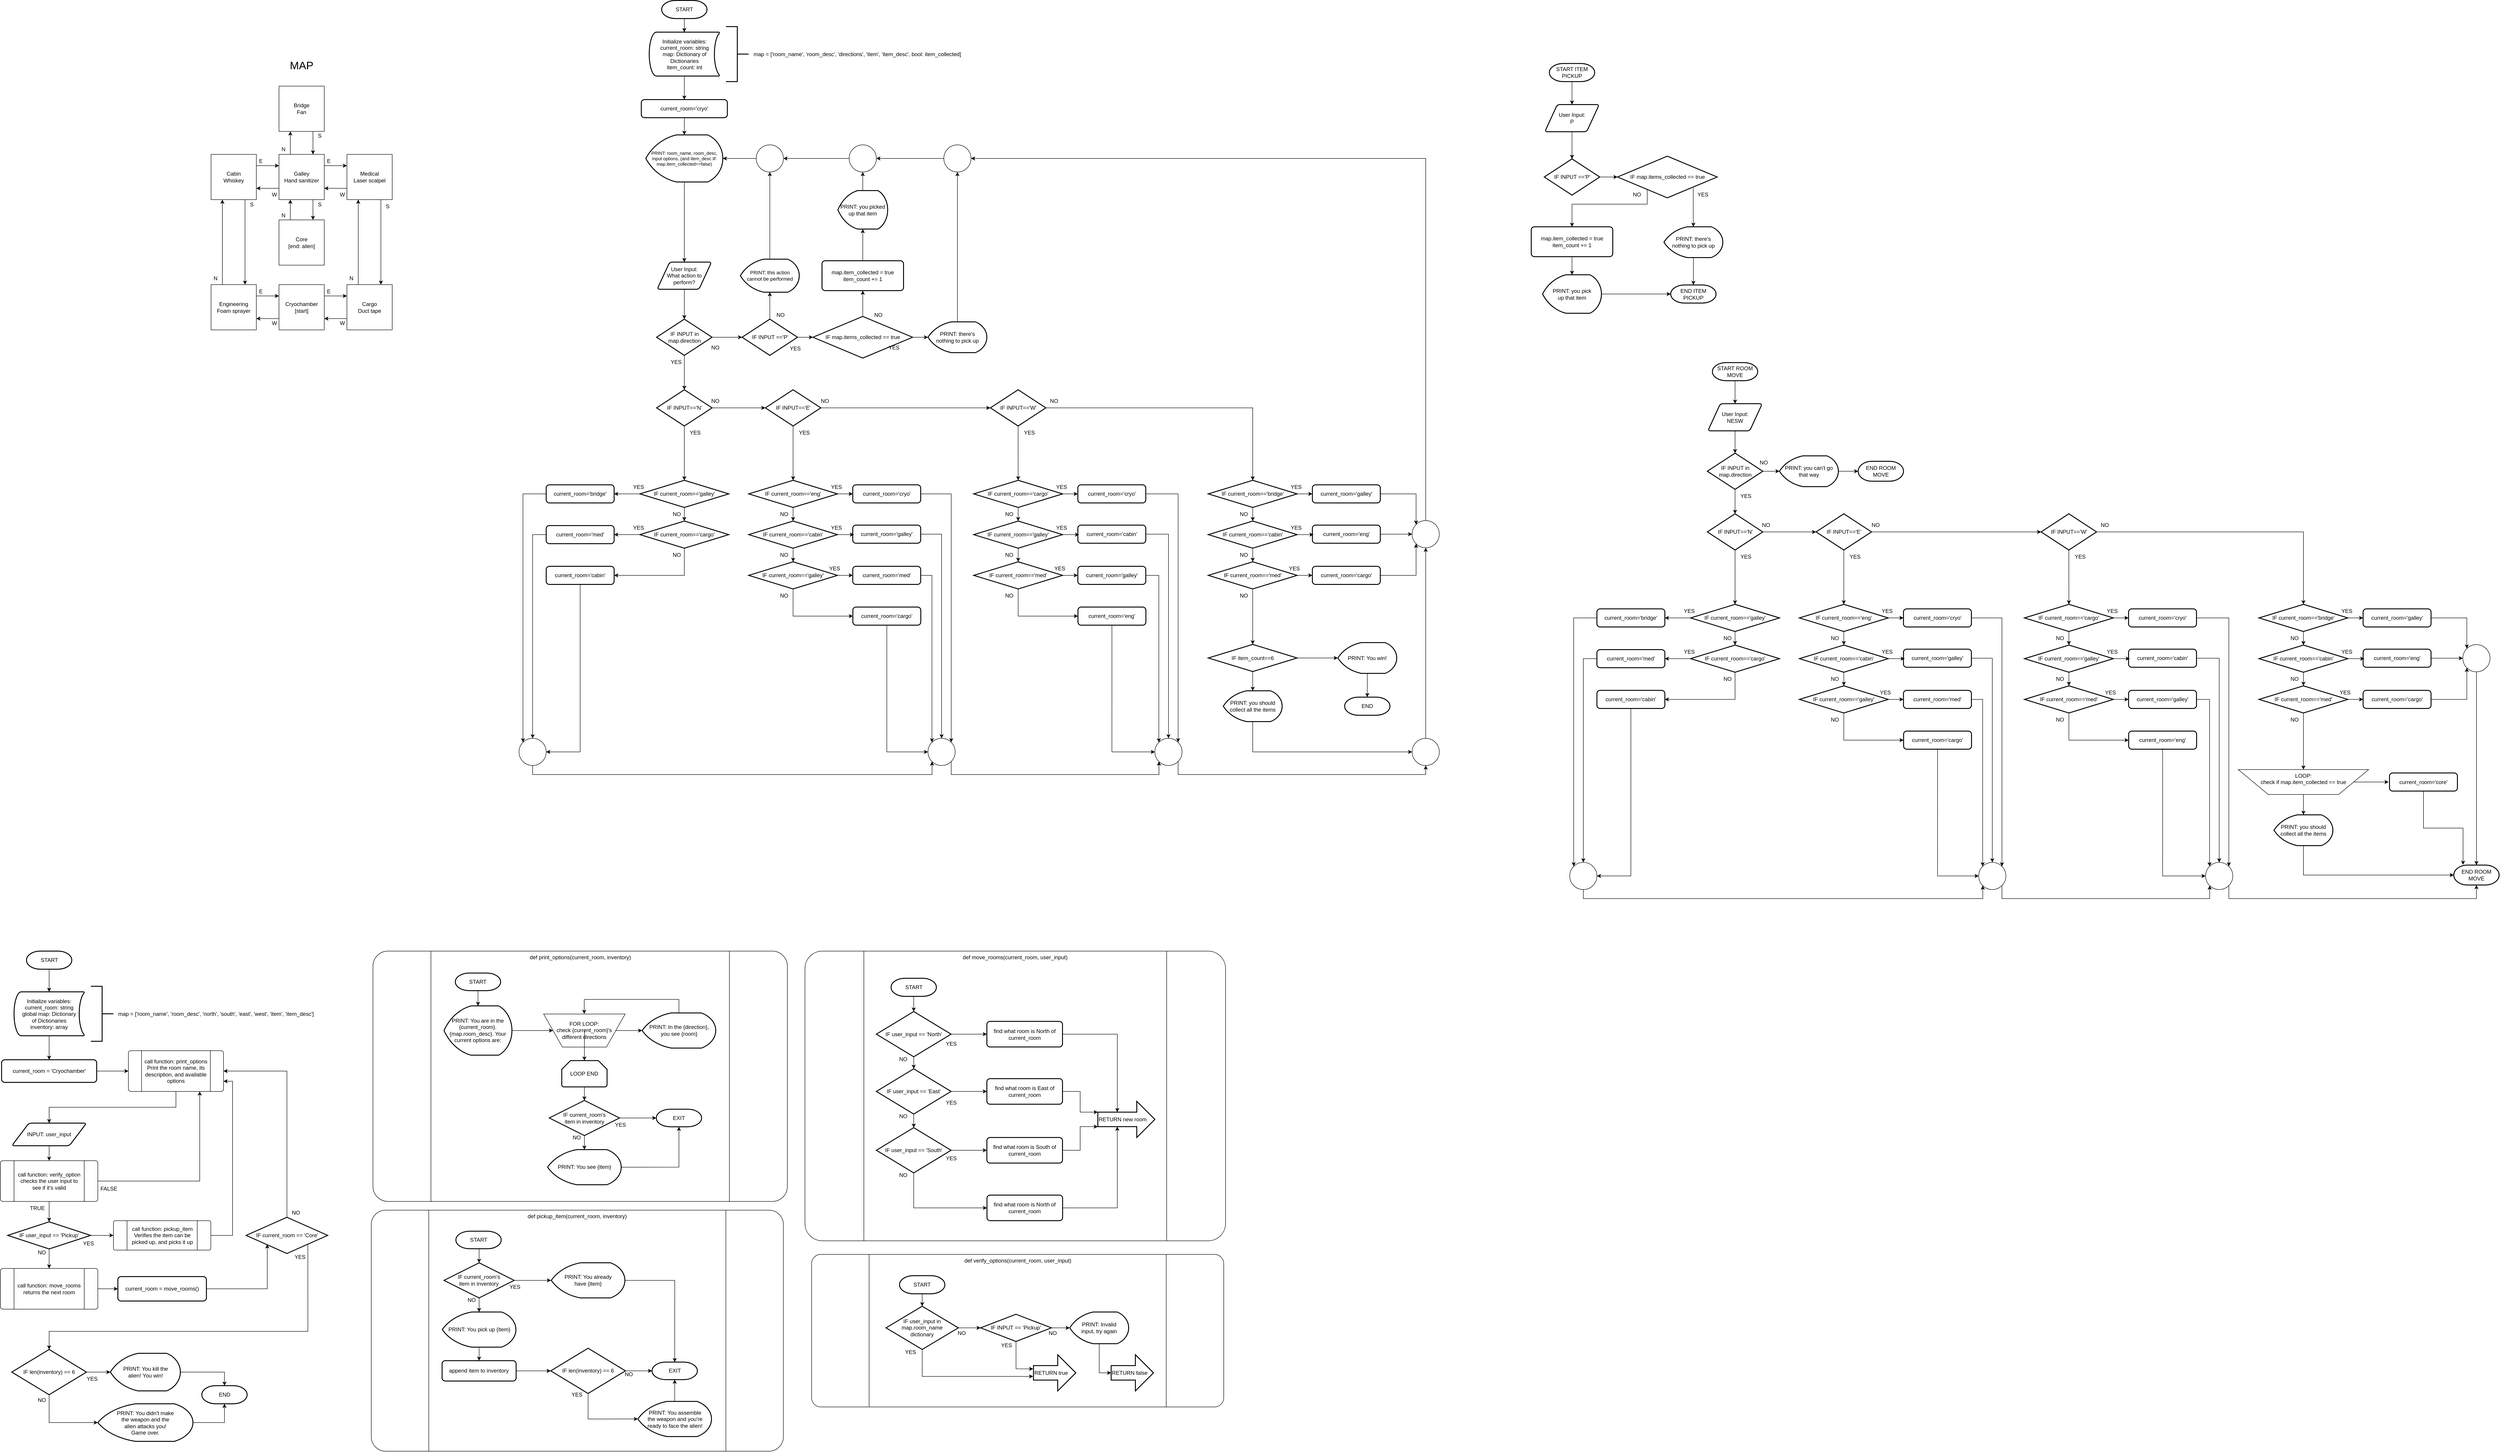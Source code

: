 <mxfile version="24.7.16">
  <diagram id="C5RBs43oDa-KdzZeNtuy" name="Page-1">
    <mxGraphModel grid="1" page="1" gridSize="10" guides="1" tooltips="1" connect="1" arrows="1" fold="1" pageScale="1" pageWidth="827" pageHeight="1169" math="0" shadow="0">
      <root>
        <mxCell id="WIyWlLk6GJQsqaUBKTNV-0" />
        <mxCell id="WIyWlLk6GJQsqaUBKTNV-1" parent="WIyWlLk6GJQsqaUBKTNV-0" />
        <mxCell id="T340YZ7VDrdOijKoR2L3-0" value="START" style="strokeWidth=2;html=1;shape=mxgraph.flowchart.terminator;whiteSpace=wrap;" vertex="1" parent="WIyWlLk6GJQsqaUBKTNV-1">
          <mxGeometry x="-145" y="260" width="100" height="40" as="geometry" />
        </mxCell>
        <mxCell id="ONeuCPQr-5bv9tZjdtYM-15" style="edgeStyle=orthogonalEdgeStyle;rounded=0;orthogonalLoop=1;jettySize=auto;html=1;entryX=0.5;entryY=0;entryDx=0;entryDy=0;entryPerimeter=0;" edge="1" parent="WIyWlLk6GJQsqaUBKTNV-1" source="T340YZ7VDrdOijKoR2L3-4" target="ONeuCPQr-5bv9tZjdtYM-1">
          <mxGeometry relative="1" as="geometry">
            <mxPoint x="-95" y="938" as="targetPoint" />
          </mxGeometry>
        </mxCell>
        <mxCell id="T340YZ7VDrdOijKoR2L3-4" value="User Input:&lt;div&gt;What action to perform?&lt;/div&gt;" style="shape=parallelogram;html=1;strokeWidth=2;perimeter=parallelogramPerimeter;whiteSpace=wrap;rounded=1;arcSize=12;size=0.23;" vertex="1" parent="WIyWlLk6GJQsqaUBKTNV-1">
          <mxGeometry x="-155" y="838" width="120" height="60" as="geometry" />
        </mxCell>
        <mxCell id="ONeuCPQr-5bv9tZjdtYM-5" style="edgeStyle=orthogonalEdgeStyle;rounded=0;orthogonalLoop=1;jettySize=auto;html=1;entryX=0.5;entryY=0;entryDx=0;entryDy=0;exitX=0.5;exitY=1;exitDx=0;exitDy=0;exitPerimeter=0;" edge="1" parent="WIyWlLk6GJQsqaUBKTNV-1" source="T340YZ7VDrdOijKoR2L3-6" target="T340YZ7VDrdOijKoR2L3-4">
          <mxGeometry relative="1" as="geometry">
            <mxPoint x="-95" y="770" as="targetPoint" />
            <mxPoint x="-95" y="750" as="sourcePoint" />
          </mxGeometry>
        </mxCell>
        <mxCell id="T340YZ7VDrdOijKoR2L3-6" value="PRINT: room_name, room_desc, input options, (and item_desc IF map.item_collected==false)" style="strokeWidth=2;html=1;shape=mxgraph.flowchart.display;whiteSpace=wrap;fontSize=10;" vertex="1" parent="WIyWlLk6GJQsqaUBKTNV-1">
          <mxGeometry x="-180.01" y="557" width="170" height="104" as="geometry" />
        </mxCell>
        <mxCell id="ONeuCPQr-5bv9tZjdtYM-1" value="IF INPUT in map.direction" style="strokeWidth=2;html=1;shape=mxgraph.flowchart.decision;whiteSpace=wrap;fontSize=12;" vertex="1" parent="WIyWlLk6GJQsqaUBKTNV-1">
          <mxGeometry x="-156.25" y="964" width="122.5" height="80" as="geometry" />
        </mxCell>
        <mxCell id="ONeuCPQr-5bv9tZjdtYM-3" value="NO" style="text;html=1;align=center;verticalAlign=middle;whiteSpace=wrap;rounded=0;" vertex="1" parent="WIyWlLk6GJQsqaUBKTNV-1">
          <mxGeometry x="-45" y="1011.5" width="37" height="30" as="geometry" />
        </mxCell>
        <mxCell id="ONeuCPQr-5bv9tZjdtYM-9" value="PRINT: this action&lt;div&gt;cannot be performed&lt;/div&gt;" style="strokeWidth=2;html=1;shape=mxgraph.flowchart.display;whiteSpace=wrap;fontSize=11;" vertex="1" parent="WIyWlLk6GJQsqaUBKTNV-1">
          <mxGeometry x="28.75" y="831.5" width="130" height="73" as="geometry" />
        </mxCell>
        <mxCell id="ONeuCPQr-5bv9tZjdtYM-86" style="edgeStyle=orthogonalEdgeStyle;rounded=0;orthogonalLoop=1;jettySize=auto;html=1;exitX=0.5;exitY=1;exitDx=0;exitDy=0;exitPerimeter=0;entryX=0.5;entryY=0;entryDx=0;entryDy=0;" edge="1" parent="WIyWlLk6GJQsqaUBKTNV-1" source="ONeuCPQr-5bv9tZjdtYM-19" target="ONeuCPQr-5bv9tZjdtYM-85">
          <mxGeometry relative="1" as="geometry" />
        </mxCell>
        <mxCell id="ONeuCPQr-5bv9tZjdtYM-19" value="Initialize variables:&lt;div&gt;&lt;span style=&quot;background-color: initial;&quot;&gt;current_room: string&lt;/span&gt;&lt;br&gt;&lt;/div&gt;&lt;div&gt;map: Dictionary of Dictionaries&lt;/div&gt;&lt;div&gt;item_count: int&lt;/div&gt;" style="strokeWidth=2;html=1;shape=mxgraph.flowchart.stored_data;whiteSpace=wrap;" vertex="1" parent="WIyWlLk6GJQsqaUBKTNV-1">
          <mxGeometry x="-172.5" y="330" width="155" height="97" as="geometry" />
        </mxCell>
        <mxCell id="ONeuCPQr-5bv9tZjdtYM-20" style="edgeStyle=orthogonalEdgeStyle;rounded=0;orthogonalLoop=1;jettySize=auto;html=1;exitX=0.5;exitY=1;exitDx=0;exitDy=0;exitPerimeter=0;entryX=0.5;entryY=0;entryDx=0;entryDy=0;entryPerimeter=0;" edge="1" parent="WIyWlLk6GJQsqaUBKTNV-1" source="T340YZ7VDrdOijKoR2L3-0" target="ONeuCPQr-5bv9tZjdtYM-19">
          <mxGeometry relative="1" as="geometry" />
        </mxCell>
        <mxCell id="ONeuCPQr-5bv9tZjdtYM-26" value="PRINT: there&#39;s&lt;div style=&quot;font-size: 12px;&quot;&gt;nothing to pick up&lt;/div&gt;" style="strokeWidth=2;html=1;shape=mxgraph.flowchart.display;whiteSpace=wrap;fontSize=12;" vertex="1" parent="WIyWlLk6GJQsqaUBKTNV-1">
          <mxGeometry x="443" y="970" width="130" height="68" as="geometry" />
        </mxCell>
        <mxCell id="ONeuCPQr-5bv9tZjdtYM-33" value="" style="strokeWidth=2;html=1;shape=mxgraph.flowchart.annotation_2;align=left;labelPosition=right;pointerEvents=1;rotation=-180;" vertex="1" parent="WIyWlLk6GJQsqaUBKTNV-1">
          <mxGeometry x="-3" y="317.75" width="50" height="121.5" as="geometry" />
        </mxCell>
        <mxCell id="ONeuCPQr-5bv9tZjdtYM-34" value="map =&amp;nbsp;&lt;span style=&quot;background-color: initial;&quot;&gt;[&#39;room_name&#39;, &#39;room_desc&#39;,&amp;nbsp;&lt;/span&gt;&lt;span style=&quot;background-color: initial;&quot;&gt;&#39;directions&#39;, &#39;item&#39;, &#39;item_desc&#39;, bool: item_collected]&lt;/span&gt;" style="text;html=1;align=left;verticalAlign=middle;whiteSpace=wrap;rounded=0;" vertex="1" parent="WIyWlLk6GJQsqaUBKTNV-1">
          <mxGeometry x="55.5" y="363.5" width="464.5" height="30" as="geometry" />
        </mxCell>
        <mxCell id="ONeuCPQr-5bv9tZjdtYM-42" value="&lt;span style=&quot;text-wrap: wrap;&quot;&gt;YES&lt;/span&gt;" style="text;html=1;align=left;verticalAlign=middle;resizable=0;points=[];autosize=1;strokeColor=none;fillColor=none;" vertex="1" parent="WIyWlLk6GJQsqaUBKTNV-1">
          <mxGeometry x="136" y="1014" width="50" height="30" as="geometry" />
        </mxCell>
        <mxCell id="ONeuCPQr-5bv9tZjdtYM-58" value="IF INPUT ==&#39;P&#39;" style="strokeWidth=2;html=1;shape=mxgraph.flowchart.decision;whiteSpace=wrap;fontSize=12;" vertex="1" parent="WIyWlLk6GJQsqaUBKTNV-1">
          <mxGeometry x="32.5" y="964" width="122.5" height="80" as="geometry" />
        </mxCell>
        <mxCell id="ONeuCPQr-5bv9tZjdtYM-59" style="edgeStyle=orthogonalEdgeStyle;rounded=0;orthogonalLoop=1;jettySize=auto;html=1;exitX=1;exitY=0.5;exitDx=0;exitDy=0;exitPerimeter=0;entryX=0;entryY=0.5;entryDx=0;entryDy=0;entryPerimeter=0;" edge="1" parent="WIyWlLk6GJQsqaUBKTNV-1" source="ONeuCPQr-5bv9tZjdtYM-1" target="ONeuCPQr-5bv9tZjdtYM-58">
          <mxGeometry relative="1" as="geometry" />
        </mxCell>
        <mxCell id="ONeuCPQr-5bv9tZjdtYM-105" style="edgeStyle=orthogonalEdgeStyle;rounded=0;orthogonalLoop=1;jettySize=auto;html=1;exitX=0.5;exitY=0;exitDx=0;exitDy=0;exitPerimeter=0;entryX=0.5;entryY=1;entryDx=0;entryDy=0;" edge="1" parent="WIyWlLk6GJQsqaUBKTNV-1" source="ONeuCPQr-5bv9tZjdtYM-61" target="ONeuCPQr-5bv9tZjdtYM-75">
          <mxGeometry relative="1" as="geometry" />
        </mxCell>
        <mxCell id="ONeuCPQr-5bv9tZjdtYM-61" value="IF &lt;span style=&quot;background-color: initial;&quot;&gt;map.items_collected == true&lt;/span&gt;" style="strokeWidth=2;html=1;shape=mxgraph.flowchart.decision;whiteSpace=wrap;fontSize=12;" vertex="1" parent="WIyWlLk6GJQsqaUBKTNV-1">
          <mxGeometry x="189" y="958" width="220" height="92" as="geometry" />
        </mxCell>
        <mxCell id="ONeuCPQr-5bv9tZjdtYM-68" value="NO" style="text;html=1;align=center;verticalAlign=middle;whiteSpace=wrap;rounded=0;" vertex="1" parent="WIyWlLk6GJQsqaUBKTNV-1">
          <mxGeometry x="99" y="940" width="37" height="30" as="geometry" />
        </mxCell>
        <mxCell id="ONeuCPQr-5bv9tZjdtYM-69" style="edgeStyle=orthogonalEdgeStyle;rounded=0;orthogonalLoop=1;jettySize=auto;html=1;exitX=0.5;exitY=0;exitDx=0;exitDy=0;exitPerimeter=0;entryX=0.5;entryY=1;entryDx=0;entryDy=0;entryPerimeter=0;" edge="1" parent="WIyWlLk6GJQsqaUBKTNV-1" source="ONeuCPQr-5bv9tZjdtYM-58" target="ONeuCPQr-5bv9tZjdtYM-9">
          <mxGeometry relative="1" as="geometry" />
        </mxCell>
        <mxCell id="ONeuCPQr-5bv9tZjdtYM-70" style="edgeStyle=orthogonalEdgeStyle;rounded=0;orthogonalLoop=1;jettySize=auto;html=1;exitX=1;exitY=0.5;exitDx=0;exitDy=0;exitPerimeter=0;entryX=0;entryY=0.5;entryDx=0;entryDy=0;entryPerimeter=0;" edge="1" parent="WIyWlLk6GJQsqaUBKTNV-1" source="ONeuCPQr-5bv9tZjdtYM-58" target="ONeuCPQr-5bv9tZjdtYM-61">
          <mxGeometry relative="1" as="geometry" />
        </mxCell>
        <mxCell id="ONeuCPQr-5bv9tZjdtYM-71" value="&lt;span style=&quot;text-wrap: wrap;&quot;&gt;YES&lt;/span&gt;" style="text;html=1;align=left;verticalAlign=middle;resizable=0;points=[];autosize=1;strokeColor=none;fillColor=none;" vertex="1" parent="WIyWlLk6GJQsqaUBKTNV-1">
          <mxGeometry x="354" y="1011.5" width="50" height="30" as="geometry" />
        </mxCell>
        <mxCell id="ONeuCPQr-5bv9tZjdtYM-72" value="PRINT: you picked up that item" style="strokeWidth=2;html=1;shape=mxgraph.flowchart.display;whiteSpace=wrap;fontSize=12;" vertex="1" parent="WIyWlLk6GJQsqaUBKTNV-1">
          <mxGeometry x="244" y="680" width="110" height="85" as="geometry" />
        </mxCell>
        <mxCell id="ONeuCPQr-5bv9tZjdtYM-75" value="map.item_collected = true&lt;div&gt;item_count += 1&lt;/div&gt;" style="rounded=1;whiteSpace=wrap;html=1;absoluteArcSize=1;arcSize=14;strokeWidth=2;" vertex="1" parent="WIyWlLk6GJQsqaUBKTNV-1">
          <mxGeometry x="209" y="835" width="180" height="66" as="geometry" />
        </mxCell>
        <mxCell id="ONeuCPQr-5bv9tZjdtYM-77" value="NO" style="text;html=1;align=center;verticalAlign=middle;whiteSpace=wrap;rounded=0;" vertex="1" parent="WIyWlLk6GJQsqaUBKTNV-1">
          <mxGeometry x="315" y="940" width="37" height="30" as="geometry" />
        </mxCell>
        <mxCell id="ONeuCPQr-5bv9tZjdtYM-85" value="current_room=&#39;cryo&#39;" style="rounded=1;whiteSpace=wrap;html=1;absoluteArcSize=1;arcSize=14;strokeWidth=2;" vertex="1" parent="WIyWlLk6GJQsqaUBKTNV-1">
          <mxGeometry x="-190" y="479" width="190" height="40" as="geometry" />
        </mxCell>
        <mxCell id="ONeuCPQr-5bv9tZjdtYM-90" value="&lt;span style=&quot;text-wrap: wrap;&quot;&gt;YES&lt;/span&gt;" style="text;html=1;align=left;verticalAlign=middle;resizable=0;points=[];autosize=1;strokeColor=none;fillColor=none;" vertex="1" parent="WIyWlLk6GJQsqaUBKTNV-1">
          <mxGeometry x="-127" y="1044" width="50" height="30" as="geometry" />
        </mxCell>
        <mxCell id="ONeuCPQr-5bv9tZjdtYM-91" value="IF INPUT==&#39;N&#39;" style="strokeWidth=2;html=1;shape=mxgraph.flowchart.decision;whiteSpace=wrap;fontSize=12;" vertex="1" parent="WIyWlLk6GJQsqaUBKTNV-1">
          <mxGeometry x="-156.25" y="1120" width="122.5" height="80" as="geometry" />
        </mxCell>
        <mxCell id="ONeuCPQr-5bv9tZjdtYM-92" value="IF INPUT==&#39;E&#39;" style="strokeWidth=2;html=1;shape=mxgraph.flowchart.decision;whiteSpace=wrap;fontSize=12;" vertex="1" parent="WIyWlLk6GJQsqaUBKTNV-1">
          <mxGeometry x="83.87" y="1120" width="122.5" height="80" as="geometry" />
        </mxCell>
        <mxCell id="ONeuCPQr-5bv9tZjdtYM-93" value="IF INPUT==&#39;W&#39;" style="strokeWidth=2;html=1;shape=mxgraph.flowchart.decision;whiteSpace=wrap;fontSize=12;" vertex="1" parent="WIyWlLk6GJQsqaUBKTNV-1">
          <mxGeometry x="580.75" y="1120" width="122.5" height="80" as="geometry" />
        </mxCell>
        <mxCell id="ONeuCPQr-5bv9tZjdtYM-95" value="NO" style="text;html=1;align=center;verticalAlign=middle;whiteSpace=wrap;rounded=0;" vertex="1" parent="WIyWlLk6GJQsqaUBKTNV-1">
          <mxGeometry x="-45" y="1130" width="37" height="30" as="geometry" />
        </mxCell>
        <mxCell id="ONeuCPQr-5bv9tZjdtYM-96" value="NO" style="text;html=1;align=center;verticalAlign=middle;whiteSpace=wrap;rounded=0;" vertex="1" parent="WIyWlLk6GJQsqaUBKTNV-1">
          <mxGeometry x="196.62" y="1130" width="37" height="30" as="geometry" />
        </mxCell>
        <mxCell id="ONeuCPQr-5bv9tZjdtYM-97" value="NO" style="text;html=1;align=center;verticalAlign=middle;whiteSpace=wrap;rounded=0;" vertex="1" parent="WIyWlLk6GJQsqaUBKTNV-1">
          <mxGeometry x="703.25" y="1130" width="37" height="30" as="geometry" />
        </mxCell>
        <mxCell id="ONeuCPQr-5bv9tZjdtYM-99" style="edgeStyle=orthogonalEdgeStyle;rounded=0;orthogonalLoop=1;jettySize=auto;html=1;exitX=0.5;exitY=1;exitDx=0;exitDy=0;exitPerimeter=0;entryX=0.5;entryY=0;entryDx=0;entryDy=0;entryPerimeter=0;" edge="1" parent="WIyWlLk6GJQsqaUBKTNV-1" source="ONeuCPQr-5bv9tZjdtYM-1" target="ONeuCPQr-5bv9tZjdtYM-91">
          <mxGeometry relative="1" as="geometry" />
        </mxCell>
        <mxCell id="ONeuCPQr-5bv9tZjdtYM-100" style="edgeStyle=orthogonalEdgeStyle;rounded=0;orthogonalLoop=1;jettySize=auto;html=1;exitX=1;exitY=0.5;exitDx=0;exitDy=0;exitPerimeter=0;entryX=0;entryY=0.5;entryDx=0;entryDy=0;entryPerimeter=0;" edge="1" parent="WIyWlLk6GJQsqaUBKTNV-1" source="ONeuCPQr-5bv9tZjdtYM-91" target="ONeuCPQr-5bv9tZjdtYM-92">
          <mxGeometry relative="1" as="geometry" />
        </mxCell>
        <mxCell id="ONeuCPQr-5bv9tZjdtYM-101" style="edgeStyle=orthogonalEdgeStyle;rounded=0;orthogonalLoop=1;jettySize=auto;html=1;exitX=1;exitY=0.5;exitDx=0;exitDy=0;exitPerimeter=0;entryX=0;entryY=0.5;entryDx=0;entryDy=0;entryPerimeter=0;" edge="1" parent="WIyWlLk6GJQsqaUBKTNV-1" source="ONeuCPQr-5bv9tZjdtYM-92" target="ONeuCPQr-5bv9tZjdtYM-93">
          <mxGeometry relative="1" as="geometry" />
        </mxCell>
        <mxCell id="ONeuCPQr-5bv9tZjdtYM-103" style="edgeStyle=orthogonalEdgeStyle;rounded=0;orthogonalLoop=1;jettySize=auto;html=1;exitX=0.5;exitY=0;exitDx=0;exitDy=0;entryX=0.5;entryY=1;entryDx=0;entryDy=0;entryPerimeter=0;" edge="1" parent="WIyWlLk6GJQsqaUBKTNV-1" source="ONeuCPQr-5bv9tZjdtYM-75" target="ONeuCPQr-5bv9tZjdtYM-72">
          <mxGeometry relative="1" as="geometry" />
        </mxCell>
        <mxCell id="ONeuCPQr-5bv9tZjdtYM-106" style="edgeStyle=orthogonalEdgeStyle;rounded=0;orthogonalLoop=1;jettySize=auto;html=1;exitX=1;exitY=0.5;exitDx=0;exitDy=0;exitPerimeter=0;entryX=0;entryY=0.5;entryDx=0;entryDy=0;entryPerimeter=0;" edge="1" parent="WIyWlLk6GJQsqaUBKTNV-1" source="ONeuCPQr-5bv9tZjdtYM-61" target="ONeuCPQr-5bv9tZjdtYM-26">
          <mxGeometry relative="1" as="geometry" />
        </mxCell>
        <mxCell id="9ndEdKU9HdRyCCjR_hsN-221" style="edgeStyle=orthogonalEdgeStyle;rounded=0;orthogonalLoop=1;jettySize=auto;html=1;exitX=0.75;exitY=1;exitDx=0;exitDy=0;entryX=0.75;entryY=0;entryDx=0;entryDy=0;" edge="1" parent="WIyWlLk6GJQsqaUBKTNV-1" source="2Dw2_LjVEhzsJSwFTi1O-0" target="2Dw2_LjVEhzsJSwFTi1O-1">
          <mxGeometry relative="1" as="geometry" />
        </mxCell>
        <mxCell id="2Dw2_LjVEhzsJSwFTi1O-0" value="Bridge&lt;div&gt;Fan&lt;/div&gt;" style="whiteSpace=wrap;html=1;aspect=fixed;" vertex="1" parent="WIyWlLk6GJQsqaUBKTNV-1">
          <mxGeometry x="-990" y="449.25" width="100" height="100" as="geometry" />
        </mxCell>
        <mxCell id="9ndEdKU9HdRyCCjR_hsN-215" style="edgeStyle=orthogonalEdgeStyle;rounded=0;orthogonalLoop=1;jettySize=auto;html=1;exitX=0;exitY=0.75;exitDx=0;exitDy=0;entryX=1;entryY=0.75;entryDx=0;entryDy=0;" edge="1" parent="WIyWlLk6GJQsqaUBKTNV-1" source="2Dw2_LjVEhzsJSwFTi1O-1" target="2Dw2_LjVEhzsJSwFTi1O-4">
          <mxGeometry relative="1" as="geometry" />
        </mxCell>
        <mxCell id="9ndEdKU9HdRyCCjR_hsN-216" style="edgeStyle=orthogonalEdgeStyle;rounded=0;orthogonalLoop=1;jettySize=auto;html=1;exitX=1;exitY=0.25;exitDx=0;exitDy=0;entryX=0;entryY=0.25;entryDx=0;entryDy=0;" edge="1" parent="WIyWlLk6GJQsqaUBKTNV-1" source="2Dw2_LjVEhzsJSwFTi1O-1" target="2Dw2_LjVEhzsJSwFTi1O-2">
          <mxGeometry relative="1" as="geometry" />
        </mxCell>
        <mxCell id="9ndEdKU9HdRyCCjR_hsN-219" style="edgeStyle=orthogonalEdgeStyle;rounded=0;orthogonalLoop=1;jettySize=auto;html=1;exitX=0.25;exitY=0;exitDx=0;exitDy=0;entryX=0.25;entryY=1;entryDx=0;entryDy=0;" edge="1" parent="WIyWlLk6GJQsqaUBKTNV-1" source="2Dw2_LjVEhzsJSwFTi1O-1" target="2Dw2_LjVEhzsJSwFTi1O-0">
          <mxGeometry relative="1" as="geometry" />
        </mxCell>
        <mxCell id="9ndEdKU9HdRyCCjR_hsN-225" style="edgeStyle=orthogonalEdgeStyle;rounded=0;orthogonalLoop=1;jettySize=auto;html=1;exitX=0.75;exitY=1;exitDx=0;exitDy=0;entryX=0.75;entryY=0;entryDx=0;entryDy=0;" edge="1" parent="WIyWlLk6GJQsqaUBKTNV-1" source="2Dw2_LjVEhzsJSwFTi1O-1" target="2Dw2_LjVEhzsJSwFTi1O-3">
          <mxGeometry relative="1" as="geometry" />
        </mxCell>
        <mxCell id="2Dw2_LjVEhzsJSwFTi1O-1" value="Galley&lt;div&gt;Hand sanitizer&lt;/div&gt;" style="whiteSpace=wrap;html=1;aspect=fixed;" vertex="1" parent="WIyWlLk6GJQsqaUBKTNV-1">
          <mxGeometry x="-990" y="600" width="100" height="100" as="geometry" />
        </mxCell>
        <mxCell id="9ndEdKU9HdRyCCjR_hsN-218" style="edgeStyle=orthogonalEdgeStyle;rounded=0;orthogonalLoop=1;jettySize=auto;html=1;exitX=0;exitY=0.75;exitDx=0;exitDy=0;entryX=1;entryY=0.75;entryDx=0;entryDy=0;" edge="1" parent="WIyWlLk6GJQsqaUBKTNV-1" source="2Dw2_LjVEhzsJSwFTi1O-2" target="2Dw2_LjVEhzsJSwFTi1O-1">
          <mxGeometry relative="1" as="geometry" />
        </mxCell>
        <mxCell id="9ndEdKU9HdRyCCjR_hsN-231" style="edgeStyle=orthogonalEdgeStyle;rounded=0;orthogonalLoop=1;jettySize=auto;html=1;exitX=0.75;exitY=1;exitDx=0;exitDy=0;entryX=0.75;entryY=0;entryDx=0;entryDy=0;" edge="1" parent="WIyWlLk6GJQsqaUBKTNV-1" source="2Dw2_LjVEhzsJSwFTi1O-2" target="2Dw2_LjVEhzsJSwFTi1O-7">
          <mxGeometry relative="1" as="geometry" />
        </mxCell>
        <mxCell id="2Dw2_LjVEhzsJSwFTi1O-2" value="Medical&lt;div&gt;Laser scalpel&lt;/div&gt;" style="whiteSpace=wrap;html=1;aspect=fixed;" vertex="1" parent="WIyWlLk6GJQsqaUBKTNV-1">
          <mxGeometry x="-840" y="600" width="100" height="100" as="geometry" />
        </mxCell>
        <mxCell id="9ndEdKU9HdRyCCjR_hsN-224" style="edgeStyle=orthogonalEdgeStyle;rounded=0;orthogonalLoop=1;jettySize=auto;html=1;exitX=0.25;exitY=0;exitDx=0;exitDy=0;entryX=0.25;entryY=1;entryDx=0;entryDy=0;" edge="1" parent="WIyWlLk6GJQsqaUBKTNV-1" source="2Dw2_LjVEhzsJSwFTi1O-3" target="2Dw2_LjVEhzsJSwFTi1O-1">
          <mxGeometry relative="1" as="geometry" />
        </mxCell>
        <mxCell id="2Dw2_LjVEhzsJSwFTi1O-3" value="Core&lt;div&gt;[end: alien]&lt;/div&gt;" style="whiteSpace=wrap;html=1;aspect=fixed;" vertex="1" parent="WIyWlLk6GJQsqaUBKTNV-1">
          <mxGeometry x="-990" y="744.75" width="100" height="100" as="geometry" />
        </mxCell>
        <mxCell id="9ndEdKU9HdRyCCjR_hsN-214" style="edgeStyle=orthogonalEdgeStyle;rounded=0;orthogonalLoop=1;jettySize=auto;html=1;exitX=1;exitY=0.25;exitDx=0;exitDy=0;entryX=0;entryY=0.25;entryDx=0;entryDy=0;" edge="1" parent="WIyWlLk6GJQsqaUBKTNV-1" source="2Dw2_LjVEhzsJSwFTi1O-4" target="2Dw2_LjVEhzsJSwFTi1O-1">
          <mxGeometry relative="1" as="geometry" />
        </mxCell>
        <mxCell id="9ndEdKU9HdRyCCjR_hsN-223" style="edgeStyle=orthogonalEdgeStyle;rounded=0;orthogonalLoop=1;jettySize=auto;html=1;exitX=0.75;exitY=1;exitDx=0;exitDy=0;entryX=0.75;entryY=0;entryDx=0;entryDy=0;" edge="1" parent="WIyWlLk6GJQsqaUBKTNV-1" source="2Dw2_LjVEhzsJSwFTi1O-4" target="2Dw2_LjVEhzsJSwFTi1O-6">
          <mxGeometry relative="1" as="geometry" />
        </mxCell>
        <mxCell id="2Dw2_LjVEhzsJSwFTi1O-4" value="Cabin&lt;div&gt;Whiskey&lt;/div&gt;" style="whiteSpace=wrap;html=1;aspect=fixed;" vertex="1" parent="WIyWlLk6GJQsqaUBKTNV-1">
          <mxGeometry x="-1140" y="600" width="100" height="100" as="geometry" />
        </mxCell>
        <mxCell id="9ndEdKU9HdRyCCjR_hsN-227" style="edgeStyle=orthogonalEdgeStyle;rounded=0;orthogonalLoop=1;jettySize=auto;html=1;exitX=0;exitY=0.75;exitDx=0;exitDy=0;entryX=1;entryY=0.75;entryDx=0;entryDy=0;" edge="1" parent="WIyWlLk6GJQsqaUBKTNV-1" source="2Dw2_LjVEhzsJSwFTi1O-5" target="2Dw2_LjVEhzsJSwFTi1O-6">
          <mxGeometry relative="1" as="geometry" />
        </mxCell>
        <mxCell id="9ndEdKU9HdRyCCjR_hsN-228" style="edgeStyle=orthogonalEdgeStyle;rounded=0;orthogonalLoop=1;jettySize=auto;html=1;exitX=1;exitY=0.25;exitDx=0;exitDy=0;entryX=0;entryY=0.25;entryDx=0;entryDy=0;" edge="1" parent="WIyWlLk6GJQsqaUBKTNV-1" source="2Dw2_LjVEhzsJSwFTi1O-5" target="2Dw2_LjVEhzsJSwFTi1O-7">
          <mxGeometry relative="1" as="geometry" />
        </mxCell>
        <mxCell id="2Dw2_LjVEhzsJSwFTi1O-5" value="Cryochamber&lt;div&gt;[start]&lt;/div&gt;" style="whiteSpace=wrap;html=1;aspect=fixed;" vertex="1" parent="WIyWlLk6GJQsqaUBKTNV-1">
          <mxGeometry x="-990" y="887.75" width="100" height="100" as="geometry" />
        </mxCell>
        <mxCell id="9ndEdKU9HdRyCCjR_hsN-222" style="edgeStyle=orthogonalEdgeStyle;rounded=0;orthogonalLoop=1;jettySize=auto;html=1;exitX=0.25;exitY=0;exitDx=0;exitDy=0;entryX=0.25;entryY=1;entryDx=0;entryDy=0;" edge="1" parent="WIyWlLk6GJQsqaUBKTNV-1" source="2Dw2_LjVEhzsJSwFTi1O-6" target="2Dw2_LjVEhzsJSwFTi1O-4">
          <mxGeometry relative="1" as="geometry" />
        </mxCell>
        <mxCell id="9ndEdKU9HdRyCCjR_hsN-226" style="edgeStyle=orthogonalEdgeStyle;rounded=0;orthogonalLoop=1;jettySize=auto;html=1;exitX=1;exitY=0.25;exitDx=0;exitDy=0;entryX=0;entryY=0.25;entryDx=0;entryDy=0;" edge="1" parent="WIyWlLk6GJQsqaUBKTNV-1" source="2Dw2_LjVEhzsJSwFTi1O-6" target="2Dw2_LjVEhzsJSwFTi1O-5">
          <mxGeometry relative="1" as="geometry" />
        </mxCell>
        <mxCell id="2Dw2_LjVEhzsJSwFTi1O-6" value="Engineering&lt;div&gt;Foam sprayer&lt;/div&gt;" style="whiteSpace=wrap;html=1;aspect=fixed;" vertex="1" parent="WIyWlLk6GJQsqaUBKTNV-1">
          <mxGeometry x="-1140" y="887.75" width="100" height="100" as="geometry" />
        </mxCell>
        <mxCell id="9ndEdKU9HdRyCCjR_hsN-229" style="edgeStyle=orthogonalEdgeStyle;rounded=0;orthogonalLoop=1;jettySize=auto;html=1;exitX=0;exitY=0.75;exitDx=0;exitDy=0;entryX=1;entryY=0.75;entryDx=0;entryDy=0;" edge="1" parent="WIyWlLk6GJQsqaUBKTNV-1" source="2Dw2_LjVEhzsJSwFTi1O-7" target="2Dw2_LjVEhzsJSwFTi1O-5">
          <mxGeometry relative="1" as="geometry" />
        </mxCell>
        <mxCell id="9ndEdKU9HdRyCCjR_hsN-230" style="edgeStyle=orthogonalEdgeStyle;rounded=0;orthogonalLoop=1;jettySize=auto;html=1;exitX=0.25;exitY=0;exitDx=0;exitDy=0;entryX=0.25;entryY=1;entryDx=0;entryDy=0;" edge="1" parent="WIyWlLk6GJQsqaUBKTNV-1" source="2Dw2_LjVEhzsJSwFTi1O-7" target="2Dw2_LjVEhzsJSwFTi1O-2">
          <mxGeometry relative="1" as="geometry" />
        </mxCell>
        <mxCell id="2Dw2_LjVEhzsJSwFTi1O-7" value="Cargo&lt;div&gt;Duct tape&lt;/div&gt;" style="whiteSpace=wrap;html=1;aspect=fixed;" vertex="1" parent="WIyWlLk6GJQsqaUBKTNV-1">
          <mxGeometry x="-840" y="887.75" width="100" height="100" as="geometry" />
        </mxCell>
        <mxCell id="2Dw2_LjVEhzsJSwFTi1O-18" value="MAP" style="text;html=1;align=center;verticalAlign=middle;whiteSpace=wrap;rounded=0;fontSize=24;" vertex="1" parent="WIyWlLk6GJQsqaUBKTNV-1">
          <mxGeometry x="-970" y="389.25" width="60" height="30" as="geometry" />
        </mxCell>
        <mxCell id="2Dw2_LjVEhzsJSwFTi1O-29" style="edgeStyle=orthogonalEdgeStyle;rounded=0;orthogonalLoop=1;jettySize=auto;html=1;exitX=0.5;exitY=0;exitDx=0;exitDy=0;exitPerimeter=0;entryX=0.5;entryY=1;entryDx=0;entryDy=0;entryPerimeter=0;" edge="1" parent="WIyWlLk6GJQsqaUBKTNV-1" source="ONeuCPQr-5bv9tZjdtYM-26" target="n5li9rgPJ2HlH9Pd9VCV-91">
          <mxGeometry relative="1" as="geometry" />
        </mxCell>
        <mxCell id="n5li9rgPJ2HlH9Pd9VCV-10" style="edgeStyle=orthogonalEdgeStyle;rounded=0;orthogonalLoop=1;jettySize=auto;html=1;exitX=0;exitY=0.5;exitDx=0;exitDy=0;exitPerimeter=0;entryX=1;entryY=0.5;entryDx=0;entryDy=0;" edge="1" parent="WIyWlLk6GJQsqaUBKTNV-1" source="2Dw2_LjVEhzsJSwFTi1O-30" target="n5li9rgPJ2HlH9Pd9VCV-6">
          <mxGeometry relative="1" as="geometry" />
        </mxCell>
        <mxCell id="2Dw2_LjVEhzsJSwFTi1O-30" value="IF current_room==&#39;galley&#39;" style="strokeWidth=2;html=1;shape=mxgraph.flowchart.decision;whiteSpace=wrap;fontSize=12;" vertex="1" parent="WIyWlLk6GJQsqaUBKTNV-1">
          <mxGeometry x="-193.13" y="1320" width="196.25" height="60" as="geometry" />
        </mxCell>
        <mxCell id="2Dw2_LjVEhzsJSwFTi1O-31" style="edgeStyle=orthogonalEdgeStyle;rounded=0;orthogonalLoop=1;jettySize=auto;html=1;exitX=0.5;exitY=1;exitDx=0;exitDy=0;exitPerimeter=0;entryX=0.5;entryY=0;entryDx=0;entryDy=0;entryPerimeter=0;" edge="1" parent="WIyWlLk6GJQsqaUBKTNV-1" source="ONeuCPQr-5bv9tZjdtYM-91" target="2Dw2_LjVEhzsJSwFTi1O-30">
          <mxGeometry relative="1" as="geometry" />
        </mxCell>
        <mxCell id="n5li9rgPJ2HlH9Pd9VCV-9" style="edgeStyle=orthogonalEdgeStyle;rounded=0;orthogonalLoop=1;jettySize=auto;html=1;exitX=0;exitY=0.5;exitDx=0;exitDy=0;exitPerimeter=0;entryX=1;entryY=0.5;entryDx=0;entryDy=0;" edge="1" parent="WIyWlLk6GJQsqaUBKTNV-1" source="n5li9rgPJ2HlH9Pd9VCV-0" target="n5li9rgPJ2HlH9Pd9VCV-7">
          <mxGeometry relative="1" as="geometry" />
        </mxCell>
        <mxCell id="n5li9rgPJ2HlH9Pd9VCV-0" value="IF current_room==&#39;cargo&#39;" style="strokeWidth=2;html=1;shape=mxgraph.flowchart.decision;whiteSpace=wrap;fontSize=12;" vertex="1" parent="WIyWlLk6GJQsqaUBKTNV-1">
          <mxGeometry x="-193.12" y="1410" width="196.25" height="60" as="geometry" />
        </mxCell>
        <mxCell id="n5li9rgPJ2HlH9Pd9VCV-2" style="edgeStyle=orthogonalEdgeStyle;rounded=0;orthogonalLoop=1;jettySize=auto;html=1;exitX=0.5;exitY=1;exitDx=0;exitDy=0;exitPerimeter=0;entryX=0.5;entryY=0;entryDx=0;entryDy=0;entryPerimeter=0;" edge="1" parent="WIyWlLk6GJQsqaUBKTNV-1" source="2Dw2_LjVEhzsJSwFTi1O-30" target="n5li9rgPJ2HlH9Pd9VCV-0">
          <mxGeometry relative="1" as="geometry" />
        </mxCell>
        <mxCell id="n5li9rgPJ2HlH9Pd9VCV-3" style="edgeStyle=orthogonalEdgeStyle;rounded=0;orthogonalLoop=1;jettySize=auto;html=1;exitX=0.5;exitY=1;exitDx=0;exitDy=0;exitPerimeter=0;entryX=1;entryY=0.5;entryDx=0;entryDy=0;" edge="1" parent="WIyWlLk6GJQsqaUBKTNV-1" source="n5li9rgPJ2HlH9Pd9VCV-0" target="n5li9rgPJ2HlH9Pd9VCV-8">
          <mxGeometry relative="1" as="geometry">
            <mxPoint x="-94.995" y="1500" as="targetPoint" />
          </mxGeometry>
        </mxCell>
        <mxCell id="n5li9rgPJ2HlH9Pd9VCV-4" value="NO" style="text;html=1;align=center;verticalAlign=middle;whiteSpace=wrap;rounded=0;" vertex="1" parent="WIyWlLk6GJQsqaUBKTNV-1">
          <mxGeometry x="-130" y="1380" width="37" height="30" as="geometry" />
        </mxCell>
        <mxCell id="n5li9rgPJ2HlH9Pd9VCV-5" value="NO" style="text;html=1;align=center;verticalAlign=middle;whiteSpace=wrap;rounded=0;" vertex="1" parent="WIyWlLk6GJQsqaUBKTNV-1">
          <mxGeometry x="-130" y="1470" width="37" height="30" as="geometry" />
        </mxCell>
        <mxCell id="n5li9rgPJ2HlH9Pd9VCV-6" value="current_room=&#39;bridge&#39;" style="rounded=1;whiteSpace=wrap;html=1;absoluteArcSize=1;arcSize=14;strokeWidth=2;" vertex="1" parent="WIyWlLk6GJQsqaUBKTNV-1">
          <mxGeometry x="-400" y="1330" width="150" height="40" as="geometry" />
        </mxCell>
        <mxCell id="n5li9rgPJ2HlH9Pd9VCV-7" value="current_room=&#39;med&#39;" style="rounded=1;whiteSpace=wrap;html=1;absoluteArcSize=1;arcSize=14;strokeWidth=2;" vertex="1" parent="WIyWlLk6GJQsqaUBKTNV-1">
          <mxGeometry x="-400" y="1420" width="150" height="40" as="geometry" />
        </mxCell>
        <mxCell id="n5li9rgPJ2HlH9Pd9VCV-8" value="current_room=&#39;cabin&#39;" style="rounded=1;whiteSpace=wrap;html=1;absoluteArcSize=1;arcSize=14;strokeWidth=2;" vertex="1" parent="WIyWlLk6GJQsqaUBKTNV-1">
          <mxGeometry x="-400" y="1510" width="150" height="40" as="geometry" />
        </mxCell>
        <mxCell id="n5li9rgPJ2HlH9Pd9VCV-22" style="edgeStyle=orthogonalEdgeStyle;rounded=0;orthogonalLoop=1;jettySize=auto;html=1;entryX=0;entryY=0.5;entryDx=0;entryDy=0;" edge="1" parent="WIyWlLk6GJQsqaUBKTNV-1" source="n5li9rgPJ2HlH9Pd9VCV-11" target="n5li9rgPJ2HlH9Pd9VCV-15">
          <mxGeometry relative="1" as="geometry" />
        </mxCell>
        <mxCell id="n5li9rgPJ2HlH9Pd9VCV-11" value="IF current_room==&#39;eng&#39;" style="strokeWidth=2;html=1;shape=mxgraph.flowchart.decision;whiteSpace=wrap;fontSize=12;" vertex="1" parent="WIyWlLk6GJQsqaUBKTNV-1">
          <mxGeometry x="47" y="1320" width="196.25" height="60" as="geometry" />
        </mxCell>
        <mxCell id="n5li9rgPJ2HlH9Pd9VCV-12" style="edgeStyle=orthogonalEdgeStyle;rounded=0;orthogonalLoop=1;jettySize=auto;html=1;exitX=0.5;exitY=1;exitDx=0;exitDy=0;exitPerimeter=0;entryX=0.5;entryY=0;entryDx=0;entryDy=0;entryPerimeter=0;" edge="1" parent="WIyWlLk6GJQsqaUBKTNV-1" source="ONeuCPQr-5bv9tZjdtYM-92" target="n5li9rgPJ2HlH9Pd9VCV-11">
          <mxGeometry relative="1" as="geometry" />
        </mxCell>
        <mxCell id="n5li9rgPJ2HlH9Pd9VCV-13" value="IF current_room==&#39;cabin&#39;" style="strokeWidth=2;html=1;shape=mxgraph.flowchart.decision;whiteSpace=wrap;fontSize=12;" vertex="1" parent="WIyWlLk6GJQsqaUBKTNV-1">
          <mxGeometry x="47" y="1410" width="196.25" height="60" as="geometry" />
        </mxCell>
        <mxCell id="n5li9rgPJ2HlH9Pd9VCV-24" style="edgeStyle=orthogonalEdgeStyle;rounded=0;orthogonalLoop=1;jettySize=auto;html=1;exitX=1;exitY=0.5;exitDx=0;exitDy=0;exitPerimeter=0;entryX=0;entryY=0.5;entryDx=0;entryDy=0;" edge="1" parent="WIyWlLk6GJQsqaUBKTNV-1" source="n5li9rgPJ2HlH9Pd9VCV-14" target="n5li9rgPJ2HlH9Pd9VCV-17">
          <mxGeometry relative="1" as="geometry" />
        </mxCell>
        <mxCell id="n5li9rgPJ2HlH9Pd9VCV-25" style="edgeStyle=orthogonalEdgeStyle;rounded=0;orthogonalLoop=1;jettySize=auto;html=1;exitX=0.5;exitY=1;exitDx=0;exitDy=0;exitPerimeter=0;entryX=0;entryY=0.5;entryDx=0;entryDy=0;" edge="1" parent="WIyWlLk6GJQsqaUBKTNV-1" source="n5li9rgPJ2HlH9Pd9VCV-14" target="n5li9rgPJ2HlH9Pd9VCV-18">
          <mxGeometry relative="1" as="geometry" />
        </mxCell>
        <mxCell id="n5li9rgPJ2HlH9Pd9VCV-14" value="IF current_room==&#39;galley&#39;" style="strokeWidth=2;html=1;shape=mxgraph.flowchart.decision;whiteSpace=wrap;fontSize=12;" vertex="1" parent="WIyWlLk6GJQsqaUBKTNV-1">
          <mxGeometry x="47" y="1500" width="196.25" height="60" as="geometry" />
        </mxCell>
        <mxCell id="n5li9rgPJ2HlH9Pd9VCV-15" value="current_room=&#39;cryo&#39;" style="rounded=1;whiteSpace=wrap;html=1;absoluteArcSize=1;arcSize=14;strokeWidth=2;" vertex="1" parent="WIyWlLk6GJQsqaUBKTNV-1">
          <mxGeometry x="276.87" y="1330" width="150" height="40" as="geometry" />
        </mxCell>
        <mxCell id="n5li9rgPJ2HlH9Pd9VCV-16" value="current_room=&#39;galley&#39;" style="rounded=1;whiteSpace=wrap;html=1;absoluteArcSize=1;arcSize=14;strokeWidth=2;" vertex="1" parent="WIyWlLk6GJQsqaUBKTNV-1">
          <mxGeometry x="276.87" y="1419" width="150" height="40" as="geometry" />
        </mxCell>
        <mxCell id="n5li9rgPJ2HlH9Pd9VCV-17" value="current_room=&#39;med&#39;" style="rounded=1;whiteSpace=wrap;html=1;absoluteArcSize=1;arcSize=14;strokeWidth=2;" vertex="1" parent="WIyWlLk6GJQsqaUBKTNV-1">
          <mxGeometry x="276.87" y="1510" width="150" height="40" as="geometry" />
        </mxCell>
        <mxCell id="n5li9rgPJ2HlH9Pd9VCV-18" value="current_room=&#39;cargo&#39;" style="rounded=1;whiteSpace=wrap;html=1;absoluteArcSize=1;arcSize=14;strokeWidth=2;" vertex="1" parent="WIyWlLk6GJQsqaUBKTNV-1">
          <mxGeometry x="277.12" y="1600" width="150" height="40" as="geometry" />
        </mxCell>
        <mxCell id="n5li9rgPJ2HlH9Pd9VCV-19" value="NO" style="text;html=1;align=center;verticalAlign=middle;whiteSpace=wrap;rounded=0;" vertex="1" parent="WIyWlLk6GJQsqaUBKTNV-1">
          <mxGeometry x="106.87" y="1380" width="37" height="30" as="geometry" />
        </mxCell>
        <mxCell id="n5li9rgPJ2HlH9Pd9VCV-20" style="edgeStyle=orthogonalEdgeStyle;rounded=0;orthogonalLoop=1;jettySize=auto;html=1;exitX=0.5;exitY=1;exitDx=0;exitDy=0;exitPerimeter=0;entryX=0.5;entryY=0;entryDx=0;entryDy=0;entryPerimeter=0;" edge="1" parent="WIyWlLk6GJQsqaUBKTNV-1" source="n5li9rgPJ2HlH9Pd9VCV-11" target="n5li9rgPJ2HlH9Pd9VCV-13">
          <mxGeometry relative="1" as="geometry" />
        </mxCell>
        <mxCell id="n5li9rgPJ2HlH9Pd9VCV-21" style="edgeStyle=orthogonalEdgeStyle;rounded=0;orthogonalLoop=1;jettySize=auto;html=1;exitX=0.5;exitY=1;exitDx=0;exitDy=0;exitPerimeter=0;entryX=0.5;entryY=0;entryDx=0;entryDy=0;entryPerimeter=0;" edge="1" parent="WIyWlLk6GJQsqaUBKTNV-1" source="n5li9rgPJ2HlH9Pd9VCV-13" target="n5li9rgPJ2HlH9Pd9VCV-14">
          <mxGeometry relative="1" as="geometry" />
        </mxCell>
        <mxCell id="n5li9rgPJ2HlH9Pd9VCV-26" style="edgeStyle=orthogonalEdgeStyle;rounded=0;orthogonalLoop=1;jettySize=auto;html=1;exitX=1;exitY=0.5;exitDx=0;exitDy=0;exitPerimeter=0;entryX=0.018;entryY=0.533;entryDx=0;entryDy=0;entryPerimeter=0;" edge="1" parent="WIyWlLk6GJQsqaUBKTNV-1" source="n5li9rgPJ2HlH9Pd9VCV-13" target="n5li9rgPJ2HlH9Pd9VCV-16">
          <mxGeometry relative="1" as="geometry" />
        </mxCell>
        <mxCell id="n5li9rgPJ2HlH9Pd9VCV-27" value="NO" style="text;html=1;align=center;verticalAlign=middle;whiteSpace=wrap;rounded=0;" vertex="1" parent="WIyWlLk6GJQsqaUBKTNV-1">
          <mxGeometry x="106.87" y="1470" width="37" height="30" as="geometry" />
        </mxCell>
        <mxCell id="n5li9rgPJ2HlH9Pd9VCV-28" value="NO" style="text;html=1;align=center;verticalAlign=middle;whiteSpace=wrap;rounded=0;" vertex="1" parent="WIyWlLk6GJQsqaUBKTNV-1">
          <mxGeometry x="106.87" y="1560" width="37" height="30" as="geometry" />
        </mxCell>
        <mxCell id="n5li9rgPJ2HlH9Pd9VCV-29" value="&lt;span style=&quot;text-wrap: wrap;&quot;&gt;YES&lt;/span&gt;" style="text;html=1;align=left;verticalAlign=middle;resizable=0;points=[];autosize=1;strokeColor=none;fillColor=none;" vertex="1" parent="WIyWlLk6GJQsqaUBKTNV-1">
          <mxGeometry x="-210" y="1320" width="50" height="30" as="geometry" />
        </mxCell>
        <mxCell id="n5li9rgPJ2HlH9Pd9VCV-30" value="&lt;span style=&quot;text-wrap: wrap;&quot;&gt;YES&lt;/span&gt;" style="text;html=1;align=left;verticalAlign=middle;resizable=0;points=[];autosize=1;strokeColor=none;fillColor=none;" vertex="1" parent="WIyWlLk6GJQsqaUBKTNV-1">
          <mxGeometry x="-210" y="1410" width="50" height="30" as="geometry" />
        </mxCell>
        <mxCell id="n5li9rgPJ2HlH9Pd9VCV-31" value="&lt;span style=&quot;text-wrap: wrap;&quot;&gt;YES&lt;/span&gt;" style="text;html=1;align=left;verticalAlign=middle;resizable=0;points=[];autosize=1;strokeColor=none;fillColor=none;" vertex="1" parent="WIyWlLk6GJQsqaUBKTNV-1">
          <mxGeometry x="227.12" y="1320" width="50" height="30" as="geometry" />
        </mxCell>
        <mxCell id="n5li9rgPJ2HlH9Pd9VCV-32" value="&lt;span style=&quot;text-wrap: wrap;&quot;&gt;YES&lt;/span&gt;" style="text;html=1;align=left;verticalAlign=middle;resizable=0;points=[];autosize=1;strokeColor=none;fillColor=none;" vertex="1" parent="WIyWlLk6GJQsqaUBKTNV-1">
          <mxGeometry x="226.87" y="1410" width="50" height="30" as="geometry" />
        </mxCell>
        <mxCell id="n5li9rgPJ2HlH9Pd9VCV-33" value="&lt;span style=&quot;text-wrap: wrap;&quot;&gt;YES&lt;/span&gt;" style="text;html=1;align=left;verticalAlign=middle;resizable=0;points=[];autosize=1;strokeColor=none;fillColor=none;" vertex="1" parent="WIyWlLk6GJQsqaUBKTNV-1">
          <mxGeometry x="223.12" y="1500" width="50" height="30" as="geometry" />
        </mxCell>
        <mxCell id="n5li9rgPJ2HlH9Pd9VCV-34" style="edgeStyle=orthogonalEdgeStyle;rounded=0;orthogonalLoop=1;jettySize=auto;html=1;entryX=0;entryY=0.5;entryDx=0;entryDy=0;" edge="1" parent="WIyWlLk6GJQsqaUBKTNV-1" source="n5li9rgPJ2HlH9Pd9VCV-35" target="n5li9rgPJ2HlH9Pd9VCV-40">
          <mxGeometry relative="1" as="geometry" />
        </mxCell>
        <mxCell id="n5li9rgPJ2HlH9Pd9VCV-35" value="IF current_room==&#39;bridge&#39;" style="strokeWidth=2;html=1;shape=mxgraph.flowchart.decision;whiteSpace=wrap;fontSize=12;" vertex="1" parent="WIyWlLk6GJQsqaUBKTNV-1">
          <mxGeometry x="1061.87" y="1320" width="196.25" height="60" as="geometry" />
        </mxCell>
        <mxCell id="n5li9rgPJ2HlH9Pd9VCV-36" value="IF current_room==&#39;cabin&#39;" style="strokeWidth=2;html=1;shape=mxgraph.flowchart.decision;whiteSpace=wrap;fontSize=12;" vertex="1" parent="WIyWlLk6GJQsqaUBKTNV-1">
          <mxGeometry x="1061.87" y="1410" width="196.25" height="60" as="geometry" />
        </mxCell>
        <mxCell id="n5li9rgPJ2HlH9Pd9VCV-37" style="edgeStyle=orthogonalEdgeStyle;rounded=0;orthogonalLoop=1;jettySize=auto;html=1;exitX=1;exitY=0.5;exitDx=0;exitDy=0;exitPerimeter=0;entryX=0;entryY=0.5;entryDx=0;entryDy=0;" edge="1" parent="WIyWlLk6GJQsqaUBKTNV-1" source="n5li9rgPJ2HlH9Pd9VCV-39" target="n5li9rgPJ2HlH9Pd9VCV-42">
          <mxGeometry relative="1" as="geometry" />
        </mxCell>
        <mxCell id="n5li9rgPJ2HlH9Pd9VCV-82" style="edgeStyle=orthogonalEdgeStyle;rounded=0;orthogonalLoop=1;jettySize=auto;html=1;exitX=0.5;exitY=1;exitDx=0;exitDy=0;exitPerimeter=0;entryX=0.5;entryY=0;entryDx=0;entryDy=0;entryPerimeter=0;" edge="1" parent="WIyWlLk6GJQsqaUBKTNV-1" source="n5li9rgPJ2HlH9Pd9VCV-39" target="9ndEdKU9HdRyCCjR_hsN-186">
          <mxGeometry relative="1" as="geometry">
            <mxPoint x="1160" y="1685" as="targetPoint" />
          </mxGeometry>
        </mxCell>
        <mxCell id="n5li9rgPJ2HlH9Pd9VCV-39" value="IF current_room==&#39;med&#39;" style="strokeWidth=2;html=1;shape=mxgraph.flowchart.decision;whiteSpace=wrap;fontSize=12;" vertex="1" parent="WIyWlLk6GJQsqaUBKTNV-1">
          <mxGeometry x="1061.87" y="1500" width="196.25" height="60" as="geometry" />
        </mxCell>
        <mxCell id="n5li9rgPJ2HlH9Pd9VCV-40" value="current_room=&#39;galley&#39;" style="rounded=1;whiteSpace=wrap;html=1;absoluteArcSize=1;arcSize=14;strokeWidth=2;" vertex="1" parent="WIyWlLk6GJQsqaUBKTNV-1">
          <mxGeometry x="1291.74" y="1330" width="150" height="40" as="geometry" />
        </mxCell>
        <mxCell id="n5li9rgPJ2HlH9Pd9VCV-41" value="current_room=&#39;eng&#39;" style="rounded=1;whiteSpace=wrap;html=1;absoluteArcSize=1;arcSize=14;strokeWidth=2;" vertex="1" parent="WIyWlLk6GJQsqaUBKTNV-1">
          <mxGeometry x="1291.74" y="1419" width="150" height="40" as="geometry" />
        </mxCell>
        <mxCell id="n5li9rgPJ2HlH9Pd9VCV-42" value="current_room=&#39;cargo&#39;" style="rounded=1;whiteSpace=wrap;html=1;absoluteArcSize=1;arcSize=14;strokeWidth=2;" vertex="1" parent="WIyWlLk6GJQsqaUBKTNV-1">
          <mxGeometry x="1291.74" y="1510" width="150" height="40" as="geometry" />
        </mxCell>
        <mxCell id="n5li9rgPJ2HlH9Pd9VCV-44" value="NO" style="text;html=1;align=center;verticalAlign=middle;whiteSpace=wrap;rounded=0;" vertex="1" parent="WIyWlLk6GJQsqaUBKTNV-1">
          <mxGeometry x="1121.74" y="1380" width="37" height="30" as="geometry" />
        </mxCell>
        <mxCell id="n5li9rgPJ2HlH9Pd9VCV-45" style="edgeStyle=orthogonalEdgeStyle;rounded=0;orthogonalLoop=1;jettySize=auto;html=1;exitX=0.5;exitY=1;exitDx=0;exitDy=0;exitPerimeter=0;entryX=0.5;entryY=0;entryDx=0;entryDy=0;entryPerimeter=0;" edge="1" parent="WIyWlLk6GJQsqaUBKTNV-1" source="n5li9rgPJ2HlH9Pd9VCV-35" target="n5li9rgPJ2HlH9Pd9VCV-36">
          <mxGeometry relative="1" as="geometry" />
        </mxCell>
        <mxCell id="n5li9rgPJ2HlH9Pd9VCV-46" style="edgeStyle=orthogonalEdgeStyle;rounded=0;orthogonalLoop=1;jettySize=auto;html=1;exitX=0.5;exitY=1;exitDx=0;exitDy=0;exitPerimeter=0;entryX=0.5;entryY=0;entryDx=0;entryDy=0;entryPerimeter=0;" edge="1" parent="WIyWlLk6GJQsqaUBKTNV-1" source="n5li9rgPJ2HlH9Pd9VCV-36" target="n5li9rgPJ2HlH9Pd9VCV-39">
          <mxGeometry relative="1" as="geometry" />
        </mxCell>
        <mxCell id="n5li9rgPJ2HlH9Pd9VCV-47" style="edgeStyle=orthogonalEdgeStyle;rounded=0;orthogonalLoop=1;jettySize=auto;html=1;exitX=1;exitY=0.5;exitDx=0;exitDy=0;exitPerimeter=0;entryX=0.018;entryY=0.533;entryDx=0;entryDy=0;entryPerimeter=0;" edge="1" parent="WIyWlLk6GJQsqaUBKTNV-1" source="n5li9rgPJ2HlH9Pd9VCV-36" target="n5li9rgPJ2HlH9Pd9VCV-41">
          <mxGeometry relative="1" as="geometry" />
        </mxCell>
        <mxCell id="n5li9rgPJ2HlH9Pd9VCV-48" value="NO" style="text;html=1;align=center;verticalAlign=middle;whiteSpace=wrap;rounded=0;" vertex="1" parent="WIyWlLk6GJQsqaUBKTNV-1">
          <mxGeometry x="1121.74" y="1470" width="37" height="30" as="geometry" />
        </mxCell>
        <mxCell id="n5li9rgPJ2HlH9Pd9VCV-49" value="NO" style="text;html=1;align=center;verticalAlign=middle;whiteSpace=wrap;rounded=0;" vertex="1" parent="WIyWlLk6GJQsqaUBKTNV-1">
          <mxGeometry x="1121.74" y="1560" width="37" height="30" as="geometry" />
        </mxCell>
        <mxCell id="n5li9rgPJ2HlH9Pd9VCV-50" value="&lt;span style=&quot;text-wrap: wrap;&quot;&gt;YES&lt;/span&gt;" style="text;html=1;align=left;verticalAlign=middle;resizable=0;points=[];autosize=1;strokeColor=none;fillColor=none;" vertex="1" parent="WIyWlLk6GJQsqaUBKTNV-1">
          <mxGeometry x="1241.99" y="1320" width="50" height="30" as="geometry" />
        </mxCell>
        <mxCell id="n5li9rgPJ2HlH9Pd9VCV-51" value="&lt;span style=&quot;text-wrap: wrap;&quot;&gt;YES&lt;/span&gt;" style="text;html=1;align=left;verticalAlign=middle;resizable=0;points=[];autosize=1;strokeColor=none;fillColor=none;" vertex="1" parent="WIyWlLk6GJQsqaUBKTNV-1">
          <mxGeometry x="1241.74" y="1410" width="50" height="30" as="geometry" />
        </mxCell>
        <mxCell id="n5li9rgPJ2HlH9Pd9VCV-52" value="&lt;span style=&quot;text-wrap: wrap;&quot;&gt;YES&lt;/span&gt;" style="text;html=1;align=left;verticalAlign=middle;resizable=0;points=[];autosize=1;strokeColor=none;fillColor=none;" vertex="1" parent="WIyWlLk6GJQsqaUBKTNV-1">
          <mxGeometry x="1237.99" y="1500" width="50" height="30" as="geometry" />
        </mxCell>
        <mxCell id="n5li9rgPJ2HlH9Pd9VCV-54" style="edgeStyle=orthogonalEdgeStyle;rounded=0;orthogonalLoop=1;jettySize=auto;html=1;entryX=0;entryY=0.5;entryDx=0;entryDy=0;" edge="1" parent="WIyWlLk6GJQsqaUBKTNV-1" source="n5li9rgPJ2HlH9Pd9VCV-55" target="n5li9rgPJ2HlH9Pd9VCV-60">
          <mxGeometry relative="1" as="geometry" />
        </mxCell>
        <mxCell id="n5li9rgPJ2HlH9Pd9VCV-55" value="IF current_room==&#39;cargo&#39;" style="strokeWidth=2;html=1;shape=mxgraph.flowchart.decision;whiteSpace=wrap;fontSize=12;" vertex="1" parent="WIyWlLk6GJQsqaUBKTNV-1">
          <mxGeometry x="544" y="1320" width="196.25" height="60" as="geometry" />
        </mxCell>
        <mxCell id="n5li9rgPJ2HlH9Pd9VCV-56" value="IF current_room==&#39;galley&#39;" style="strokeWidth=2;html=1;shape=mxgraph.flowchart.decision;whiteSpace=wrap;fontSize=12;" vertex="1" parent="WIyWlLk6GJQsqaUBKTNV-1">
          <mxGeometry x="544" y="1410" width="196.25" height="60" as="geometry" />
        </mxCell>
        <mxCell id="n5li9rgPJ2HlH9Pd9VCV-57" style="edgeStyle=orthogonalEdgeStyle;rounded=0;orthogonalLoop=1;jettySize=auto;html=1;exitX=1;exitY=0.5;exitDx=0;exitDy=0;exitPerimeter=0;entryX=0;entryY=0.5;entryDx=0;entryDy=0;" edge="1" parent="WIyWlLk6GJQsqaUBKTNV-1" source="n5li9rgPJ2HlH9Pd9VCV-59" target="n5li9rgPJ2HlH9Pd9VCV-62">
          <mxGeometry relative="1" as="geometry" />
        </mxCell>
        <mxCell id="n5li9rgPJ2HlH9Pd9VCV-58" style="edgeStyle=orthogonalEdgeStyle;rounded=0;orthogonalLoop=1;jettySize=auto;html=1;exitX=0.5;exitY=1;exitDx=0;exitDy=0;exitPerimeter=0;entryX=0;entryY=0.5;entryDx=0;entryDy=0;" edge="1" parent="WIyWlLk6GJQsqaUBKTNV-1" source="n5li9rgPJ2HlH9Pd9VCV-59" target="n5li9rgPJ2HlH9Pd9VCV-63">
          <mxGeometry relative="1" as="geometry" />
        </mxCell>
        <mxCell id="n5li9rgPJ2HlH9Pd9VCV-59" value="IF current_room==&#39;med&#39;" style="strokeWidth=2;html=1;shape=mxgraph.flowchart.decision;whiteSpace=wrap;fontSize=12;" vertex="1" parent="WIyWlLk6GJQsqaUBKTNV-1">
          <mxGeometry x="544" y="1500" width="196.25" height="60" as="geometry" />
        </mxCell>
        <mxCell id="n5li9rgPJ2HlH9Pd9VCV-60" value="current_room=&#39;cryo&#39;" style="rounded=1;whiteSpace=wrap;html=1;absoluteArcSize=1;arcSize=14;strokeWidth=2;" vertex="1" parent="WIyWlLk6GJQsqaUBKTNV-1">
          <mxGeometry x="773.87" y="1330" width="150" height="40" as="geometry" />
        </mxCell>
        <mxCell id="n5li9rgPJ2HlH9Pd9VCV-61" value="current_room=&#39;cabin&#39;" style="rounded=1;whiteSpace=wrap;html=1;absoluteArcSize=1;arcSize=14;strokeWidth=2;" vertex="1" parent="WIyWlLk6GJQsqaUBKTNV-1">
          <mxGeometry x="773.87" y="1419" width="150" height="40" as="geometry" />
        </mxCell>
        <mxCell id="n5li9rgPJ2HlH9Pd9VCV-62" value="current_room=&#39;galley&#39;" style="rounded=1;whiteSpace=wrap;html=1;absoluteArcSize=1;arcSize=14;strokeWidth=2;" vertex="1" parent="WIyWlLk6GJQsqaUBKTNV-1">
          <mxGeometry x="773.87" y="1510" width="150" height="40" as="geometry" />
        </mxCell>
        <mxCell id="n5li9rgPJ2HlH9Pd9VCV-63" value="current_room=&#39;eng&#39;" style="rounded=1;whiteSpace=wrap;html=1;absoluteArcSize=1;arcSize=14;strokeWidth=2;" vertex="1" parent="WIyWlLk6GJQsqaUBKTNV-1">
          <mxGeometry x="774.12" y="1600" width="150" height="40" as="geometry" />
        </mxCell>
        <mxCell id="n5li9rgPJ2HlH9Pd9VCV-64" value="NO" style="text;html=1;align=center;verticalAlign=middle;whiteSpace=wrap;rounded=0;" vertex="1" parent="WIyWlLk6GJQsqaUBKTNV-1">
          <mxGeometry x="603.87" y="1380" width="37" height="30" as="geometry" />
        </mxCell>
        <mxCell id="n5li9rgPJ2HlH9Pd9VCV-66" style="edgeStyle=orthogonalEdgeStyle;rounded=0;orthogonalLoop=1;jettySize=auto;html=1;exitX=0.5;exitY=1;exitDx=0;exitDy=0;exitPerimeter=0;entryX=0.5;entryY=0;entryDx=0;entryDy=0;entryPerimeter=0;" edge="1" parent="WIyWlLk6GJQsqaUBKTNV-1" source="n5li9rgPJ2HlH9Pd9VCV-56" target="n5li9rgPJ2HlH9Pd9VCV-59">
          <mxGeometry relative="1" as="geometry" />
        </mxCell>
        <mxCell id="n5li9rgPJ2HlH9Pd9VCV-67" style="edgeStyle=orthogonalEdgeStyle;rounded=0;orthogonalLoop=1;jettySize=auto;html=1;exitX=1;exitY=0.5;exitDx=0;exitDy=0;exitPerimeter=0;entryX=0.018;entryY=0.533;entryDx=0;entryDy=0;entryPerimeter=0;" edge="1" parent="WIyWlLk6GJQsqaUBKTNV-1" source="n5li9rgPJ2HlH9Pd9VCV-56" target="n5li9rgPJ2HlH9Pd9VCV-61">
          <mxGeometry relative="1" as="geometry" />
        </mxCell>
        <mxCell id="n5li9rgPJ2HlH9Pd9VCV-68" value="NO" style="text;html=1;align=center;verticalAlign=middle;whiteSpace=wrap;rounded=0;" vertex="1" parent="WIyWlLk6GJQsqaUBKTNV-1">
          <mxGeometry x="603.87" y="1470" width="37" height="30" as="geometry" />
        </mxCell>
        <mxCell id="n5li9rgPJ2HlH9Pd9VCV-69" value="NO" style="text;html=1;align=center;verticalAlign=middle;whiteSpace=wrap;rounded=0;" vertex="1" parent="WIyWlLk6GJQsqaUBKTNV-1">
          <mxGeometry x="603.87" y="1560" width="37" height="30" as="geometry" />
        </mxCell>
        <mxCell id="n5li9rgPJ2HlH9Pd9VCV-70" value="&lt;span style=&quot;text-wrap: wrap;&quot;&gt;YES&lt;/span&gt;" style="text;html=1;align=left;verticalAlign=middle;resizable=0;points=[];autosize=1;strokeColor=none;fillColor=none;" vertex="1" parent="WIyWlLk6GJQsqaUBKTNV-1">
          <mxGeometry x="724.12" y="1320" width="50" height="30" as="geometry" />
        </mxCell>
        <mxCell id="n5li9rgPJ2HlH9Pd9VCV-71" value="&lt;span style=&quot;text-wrap: wrap;&quot;&gt;YES&lt;/span&gt;" style="text;html=1;align=left;verticalAlign=middle;resizable=0;points=[];autosize=1;strokeColor=none;fillColor=none;" vertex="1" parent="WIyWlLk6GJQsqaUBKTNV-1">
          <mxGeometry x="723.87" y="1410" width="50" height="30" as="geometry" />
        </mxCell>
        <mxCell id="n5li9rgPJ2HlH9Pd9VCV-72" value="&lt;span style=&quot;text-wrap: wrap;&quot;&gt;YES&lt;/span&gt;" style="text;html=1;align=left;verticalAlign=middle;resizable=0;points=[];autosize=1;strokeColor=none;fillColor=none;" vertex="1" parent="WIyWlLk6GJQsqaUBKTNV-1">
          <mxGeometry x="720.12" y="1500" width="50" height="30" as="geometry" />
        </mxCell>
        <mxCell id="n5li9rgPJ2HlH9Pd9VCV-73" style="edgeStyle=orthogonalEdgeStyle;rounded=0;orthogonalLoop=1;jettySize=auto;html=1;exitX=0.5;exitY=1;exitDx=0;exitDy=0;exitPerimeter=0;entryX=0.5;entryY=0;entryDx=0;entryDy=0;entryPerimeter=0;" edge="1" parent="WIyWlLk6GJQsqaUBKTNV-1" source="n5li9rgPJ2HlH9Pd9VCV-55" target="n5li9rgPJ2HlH9Pd9VCV-56">
          <mxGeometry relative="1" as="geometry" />
        </mxCell>
        <mxCell id="n5li9rgPJ2HlH9Pd9VCV-74" style="edgeStyle=orthogonalEdgeStyle;rounded=0;orthogonalLoop=1;jettySize=auto;html=1;exitX=0.5;exitY=1;exitDx=0;exitDy=0;exitPerimeter=0;entryX=0.5;entryY=0;entryDx=0;entryDy=0;entryPerimeter=0;" edge="1" parent="WIyWlLk6GJQsqaUBKTNV-1" source="ONeuCPQr-5bv9tZjdtYM-93" target="n5li9rgPJ2HlH9Pd9VCV-55">
          <mxGeometry relative="1" as="geometry" />
        </mxCell>
        <mxCell id="n5li9rgPJ2HlH9Pd9VCV-75" style="edgeStyle=orthogonalEdgeStyle;rounded=0;orthogonalLoop=1;jettySize=auto;html=1;exitX=1;exitY=0.5;exitDx=0;exitDy=0;exitPerimeter=0;entryX=0.5;entryY=0;entryDx=0;entryDy=0;entryPerimeter=0;" edge="1" parent="WIyWlLk6GJQsqaUBKTNV-1" source="ONeuCPQr-5bv9tZjdtYM-93" target="n5li9rgPJ2HlH9Pd9VCV-35">
          <mxGeometry relative="1" as="geometry" />
        </mxCell>
        <mxCell id="n5li9rgPJ2HlH9Pd9VCV-76" value="&lt;span style=&quot;text-wrap: wrap;&quot;&gt;YES&lt;/span&gt;" style="text;html=1;align=left;verticalAlign=middle;resizable=0;points=[];autosize=1;strokeColor=none;fillColor=none;" vertex="1" parent="WIyWlLk6GJQsqaUBKTNV-1">
          <mxGeometry x="156.37" y="1200" width="50" height="30" as="geometry" />
        </mxCell>
        <mxCell id="n5li9rgPJ2HlH9Pd9VCV-77" value="&lt;span style=&quot;text-wrap: wrap;&quot;&gt;YES&lt;/span&gt;" style="text;html=1;align=left;verticalAlign=middle;resizable=0;points=[];autosize=1;strokeColor=none;fillColor=none;" vertex="1" parent="WIyWlLk6GJQsqaUBKTNV-1">
          <mxGeometry x="-85" y="1200" width="50" height="30" as="geometry" />
        </mxCell>
        <mxCell id="n5li9rgPJ2HlH9Pd9VCV-78" value="&lt;span style=&quot;text-wrap: wrap;&quot;&gt;YES&lt;/span&gt;" style="text;html=1;align=left;verticalAlign=middle;resizable=0;points=[];autosize=1;strokeColor=none;fillColor=none;" vertex="1" parent="WIyWlLk6GJQsqaUBKTNV-1">
          <mxGeometry x="653.25" y="1200" width="50" height="30" as="geometry" />
        </mxCell>
        <mxCell id="n5li9rgPJ2HlH9Pd9VCV-84" value="PRINT: you should collect all the items" style="strokeWidth=2;html=1;shape=mxgraph.flowchart.display;whiteSpace=wrap;fontSize=12;" vertex="1" parent="WIyWlLk6GJQsqaUBKTNV-1">
          <mxGeometry x="1094.99" y="1785" width="130" height="68" as="geometry" />
        </mxCell>
        <mxCell id="n5li9rgPJ2HlH9Pd9VCV-85" style="edgeStyle=orthogonalEdgeStyle;rounded=0;orthogonalLoop=1;jettySize=auto;html=1;exitX=0.5;exitY=1;exitDx=0;exitDy=0;entryX=0.5;entryY=0;entryDx=0;entryDy=0;entryPerimeter=0;exitPerimeter=0;" edge="1" parent="WIyWlLk6GJQsqaUBKTNV-1" source="9ndEdKU9HdRyCCjR_hsN-186" target="n5li9rgPJ2HlH9Pd9VCV-84">
          <mxGeometry relative="1" as="geometry">
            <mxPoint x="1160" y="1740" as="sourcePoint" />
          </mxGeometry>
        </mxCell>
        <mxCell id="n5li9rgPJ2HlH9Pd9VCV-86" value="PRINT: You win!" style="strokeWidth=2;html=1;shape=mxgraph.flowchart.display;whiteSpace=wrap;fontSize=12;" vertex="1" parent="WIyWlLk6GJQsqaUBKTNV-1">
          <mxGeometry x="1348" y="1678.5" width="130" height="68" as="geometry" />
        </mxCell>
        <mxCell id="n5li9rgPJ2HlH9Pd9VCV-88" value="END" style="strokeWidth=2;html=1;shape=mxgraph.flowchart.terminator;whiteSpace=wrap;" vertex="1" parent="WIyWlLk6GJQsqaUBKTNV-1">
          <mxGeometry x="1363" y="1799" width="100" height="40" as="geometry" />
        </mxCell>
        <mxCell id="n5li9rgPJ2HlH9Pd9VCV-89" style="edgeStyle=orthogonalEdgeStyle;rounded=0;orthogonalLoop=1;jettySize=auto;html=1;exitX=0.5;exitY=1;exitDx=0;exitDy=0;exitPerimeter=0;entryX=0.5;entryY=0;entryDx=0;entryDy=0;entryPerimeter=0;" edge="1" parent="WIyWlLk6GJQsqaUBKTNV-1" source="n5li9rgPJ2HlH9Pd9VCV-86" target="n5li9rgPJ2HlH9Pd9VCV-88">
          <mxGeometry relative="1" as="geometry" />
        </mxCell>
        <mxCell id="n5li9rgPJ2HlH9Pd9VCV-90" style="edgeStyle=orthogonalEdgeStyle;rounded=0;orthogonalLoop=1;jettySize=auto;html=1;exitX=1;exitY=0.5;exitDx=0;exitDy=0;entryX=0;entryY=0.5;entryDx=0;entryDy=0;entryPerimeter=0;exitPerimeter=0;" edge="1" parent="WIyWlLk6GJQsqaUBKTNV-1" source="9ndEdKU9HdRyCCjR_hsN-186" target="n5li9rgPJ2HlH9Pd9VCV-86">
          <mxGeometry relative="1" as="geometry">
            <mxPoint x="1270.88" y="1712.5" as="sourcePoint" />
          </mxGeometry>
        </mxCell>
        <mxCell id="n5li9rgPJ2HlH9Pd9VCV-91" value="" style="verticalLabelPosition=bottom;verticalAlign=top;html=1;shape=mxgraph.flowchart.on-page_reference;" vertex="1" parent="WIyWlLk6GJQsqaUBKTNV-1">
          <mxGeometry x="478" y="579" width="60" height="60" as="geometry" />
        </mxCell>
        <mxCell id="n5li9rgPJ2HlH9Pd9VCV-93" value="" style="edgeStyle=orthogonalEdgeStyle;rounded=0;orthogonalLoop=1;jettySize=auto;html=1;exitX=0.5;exitY=0;exitDx=0;exitDy=0;exitPerimeter=0;" edge="1" parent="WIyWlLk6GJQsqaUBKTNV-1" source="ONeuCPQr-5bv9tZjdtYM-72" target="n5li9rgPJ2HlH9Pd9VCV-92">
          <mxGeometry relative="1" as="geometry">
            <mxPoint x="-40" y="610" as="targetPoint" />
            <Array as="points">
              <mxPoint x="299" y="610" />
            </Array>
            <mxPoint x="299" y="680" as="sourcePoint" />
          </mxGeometry>
        </mxCell>
        <mxCell id="n5li9rgPJ2HlH9Pd9VCV-92" value="" style="verticalLabelPosition=bottom;verticalAlign=top;html=1;shape=mxgraph.flowchart.on-page_reference;" vertex="1" parent="WIyWlLk6GJQsqaUBKTNV-1">
          <mxGeometry x="269" y="579" width="60" height="60" as="geometry" />
        </mxCell>
        <mxCell id="n5li9rgPJ2HlH9Pd9VCV-95" value="" style="edgeStyle=orthogonalEdgeStyle;rounded=0;orthogonalLoop=1;jettySize=auto;html=1;exitX=0;exitY=0.5;exitDx=0;exitDy=0;exitPerimeter=0;" edge="1" parent="WIyWlLk6GJQsqaUBKTNV-1" source="n5li9rgPJ2HlH9Pd9VCV-92" target="n5li9rgPJ2HlH9Pd9VCV-94">
          <mxGeometry relative="1" as="geometry">
            <mxPoint x="-40" y="610" as="targetPoint" />
            <Array as="points" />
            <mxPoint x="269" y="609" as="sourcePoint" />
          </mxGeometry>
        </mxCell>
        <mxCell id="n5li9rgPJ2HlH9Pd9VCV-94" value="" style="verticalLabelPosition=bottom;verticalAlign=top;html=1;shape=mxgraph.flowchart.on-page_reference;" vertex="1" parent="WIyWlLk6GJQsqaUBKTNV-1">
          <mxGeometry x="63.75" y="579" width="60" height="60" as="geometry" />
        </mxCell>
        <mxCell id="n5li9rgPJ2HlH9Pd9VCV-96" style="edgeStyle=orthogonalEdgeStyle;rounded=0;orthogonalLoop=1;jettySize=auto;html=1;exitX=0.5;exitY=0;exitDx=0;exitDy=0;exitPerimeter=0;entryX=0.5;entryY=1;entryDx=0;entryDy=0;entryPerimeter=0;" edge="1" parent="WIyWlLk6GJQsqaUBKTNV-1" source="ONeuCPQr-5bv9tZjdtYM-9" target="n5li9rgPJ2HlH9Pd9VCV-94">
          <mxGeometry relative="1" as="geometry" />
        </mxCell>
        <mxCell id="n5li9rgPJ2HlH9Pd9VCV-97" style="edgeStyle=orthogonalEdgeStyle;rounded=0;orthogonalLoop=1;jettySize=auto;html=1;exitX=0;exitY=0.5;exitDx=0;exitDy=0;exitPerimeter=0;entryX=1;entryY=0.5;entryDx=0;entryDy=0;entryPerimeter=0;" edge="1" parent="WIyWlLk6GJQsqaUBKTNV-1" source="n5li9rgPJ2HlH9Pd9VCV-94" target="T340YZ7VDrdOijKoR2L3-6">
          <mxGeometry relative="1" as="geometry" />
        </mxCell>
        <mxCell id="n5li9rgPJ2HlH9Pd9VCV-98" style="edgeStyle=orthogonalEdgeStyle;rounded=0;orthogonalLoop=1;jettySize=auto;html=1;exitX=0;exitY=0.5;exitDx=0;exitDy=0;exitPerimeter=0;entryX=1;entryY=0.5;entryDx=0;entryDy=0;entryPerimeter=0;" edge="1" parent="WIyWlLk6GJQsqaUBKTNV-1" source="n5li9rgPJ2HlH9Pd9VCV-91" target="n5li9rgPJ2HlH9Pd9VCV-92">
          <mxGeometry relative="1" as="geometry" />
        </mxCell>
        <mxCell id="n5li9rgPJ2HlH9Pd9VCV-99" value="" style="verticalLabelPosition=bottom;verticalAlign=top;html=1;shape=mxgraph.flowchart.on-page_reference;" vertex="1" parent="WIyWlLk6GJQsqaUBKTNV-1">
          <mxGeometry x="1512" y="1890" width="60" height="60" as="geometry" />
        </mxCell>
        <mxCell id="n5li9rgPJ2HlH9Pd9VCV-100" style="edgeStyle=orthogonalEdgeStyle;rounded=0;orthogonalLoop=1;jettySize=auto;html=1;exitX=0.5;exitY=0;exitDx=0;exitDy=0;exitPerimeter=0;entryX=1;entryY=0.5;entryDx=0;entryDy=0;entryPerimeter=0;" edge="1" parent="WIyWlLk6GJQsqaUBKTNV-1" source="n5li9rgPJ2HlH9Pd9VCV-101" target="n5li9rgPJ2HlH9Pd9VCV-91">
          <mxGeometry relative="1" as="geometry">
            <Array as="points" />
          </mxGeometry>
        </mxCell>
        <mxCell id="n5li9rgPJ2HlH9Pd9VCV-101" value="" style="verticalLabelPosition=bottom;verticalAlign=top;html=1;shape=mxgraph.flowchart.on-page_reference;" vertex="1" parent="WIyWlLk6GJQsqaUBKTNV-1">
          <mxGeometry x="1512" y="1409" width="60" height="60" as="geometry" />
        </mxCell>
        <mxCell id="n5li9rgPJ2HlH9Pd9VCV-103" value="" style="verticalLabelPosition=bottom;verticalAlign=top;html=1;shape=mxgraph.flowchart.on-page_reference;" vertex="1" parent="WIyWlLk6GJQsqaUBKTNV-1">
          <mxGeometry x="944" y="1890" width="60" height="60" as="geometry" />
        </mxCell>
        <mxCell id="n5li9rgPJ2HlH9Pd9VCV-104" value="" style="verticalLabelPosition=bottom;verticalAlign=top;html=1;shape=mxgraph.flowchart.on-page_reference;" vertex="1" parent="WIyWlLk6GJQsqaUBKTNV-1">
          <mxGeometry x="443.0" y="1890" width="60" height="60" as="geometry" />
        </mxCell>
        <mxCell id="n5li9rgPJ2HlH9Pd9VCV-105" value="" style="verticalLabelPosition=bottom;verticalAlign=top;html=1;shape=mxgraph.flowchart.on-page_reference;" vertex="1" parent="WIyWlLk6GJQsqaUBKTNV-1">
          <mxGeometry x="-460" y="1890" width="60" height="60" as="geometry" />
        </mxCell>
        <mxCell id="n5li9rgPJ2HlH9Pd9VCV-106" style="edgeStyle=orthogonalEdgeStyle;rounded=0;orthogonalLoop=1;jettySize=auto;html=1;exitX=0.5;exitY=1;exitDx=0;exitDy=0;entryX=1;entryY=0.5;entryDx=0;entryDy=0;entryPerimeter=0;" edge="1" parent="WIyWlLk6GJQsqaUBKTNV-1" source="n5li9rgPJ2HlH9Pd9VCV-8" target="n5li9rgPJ2HlH9Pd9VCV-105">
          <mxGeometry relative="1" as="geometry" />
        </mxCell>
        <mxCell id="n5li9rgPJ2HlH9Pd9VCV-107" style="edgeStyle=orthogonalEdgeStyle;rounded=0;orthogonalLoop=1;jettySize=auto;html=1;exitX=0;exitY=0.5;exitDx=0;exitDy=0;entryX=0.5;entryY=0;entryDx=0;entryDy=0;entryPerimeter=0;" edge="1" parent="WIyWlLk6GJQsqaUBKTNV-1" source="n5li9rgPJ2HlH9Pd9VCV-7" target="n5li9rgPJ2HlH9Pd9VCV-105">
          <mxGeometry relative="1" as="geometry" />
        </mxCell>
        <mxCell id="n5li9rgPJ2HlH9Pd9VCV-108" style="edgeStyle=orthogonalEdgeStyle;rounded=0;orthogonalLoop=1;jettySize=auto;html=1;exitX=0;exitY=0.5;exitDx=0;exitDy=0;entryX=0.145;entryY=0.145;entryDx=0;entryDy=0;entryPerimeter=0;" edge="1" parent="WIyWlLk6GJQsqaUBKTNV-1" source="n5li9rgPJ2HlH9Pd9VCV-6" target="n5li9rgPJ2HlH9Pd9VCV-105">
          <mxGeometry relative="1" as="geometry" />
        </mxCell>
        <mxCell id="n5li9rgPJ2HlH9Pd9VCV-109" style="edgeStyle=orthogonalEdgeStyle;rounded=0;orthogonalLoop=1;jettySize=auto;html=1;exitX=0.5;exitY=1;exitDx=0;exitDy=0;exitPerimeter=0;entryX=0.145;entryY=0.855;entryDx=0;entryDy=0;entryPerimeter=0;" edge="1" parent="WIyWlLk6GJQsqaUBKTNV-1" source="n5li9rgPJ2HlH9Pd9VCV-105" target="n5li9rgPJ2HlH9Pd9VCV-104">
          <mxGeometry relative="1" as="geometry">
            <Array as="points">
              <mxPoint x="-430" y="1970" />
              <mxPoint x="452" y="1970" />
              <mxPoint x="452" y="1950" />
              <mxPoint x="452" y="1950" />
            </Array>
          </mxGeometry>
        </mxCell>
        <mxCell id="n5li9rgPJ2HlH9Pd9VCV-110" style="edgeStyle=orthogonalEdgeStyle;rounded=0;orthogonalLoop=1;jettySize=auto;html=1;exitX=0.5;exitY=1;exitDx=0;exitDy=0;entryX=0;entryY=0.5;entryDx=0;entryDy=0;entryPerimeter=0;" edge="1" parent="WIyWlLk6GJQsqaUBKTNV-1" source="n5li9rgPJ2HlH9Pd9VCV-18" target="n5li9rgPJ2HlH9Pd9VCV-104">
          <mxGeometry relative="1" as="geometry" />
        </mxCell>
        <mxCell id="n5li9rgPJ2HlH9Pd9VCV-111" style="edgeStyle=orthogonalEdgeStyle;rounded=0;orthogonalLoop=1;jettySize=auto;html=1;exitX=1;exitY=0.5;exitDx=0;exitDy=0;entryX=0.145;entryY=0.145;entryDx=0;entryDy=0;entryPerimeter=0;" edge="1" parent="WIyWlLk6GJQsqaUBKTNV-1" source="n5li9rgPJ2HlH9Pd9VCV-17" target="n5li9rgPJ2HlH9Pd9VCV-104">
          <mxGeometry relative="1" as="geometry" />
        </mxCell>
        <mxCell id="n5li9rgPJ2HlH9Pd9VCV-112" style="edgeStyle=orthogonalEdgeStyle;rounded=0;orthogonalLoop=1;jettySize=auto;html=1;exitX=1;exitY=0.5;exitDx=0;exitDy=0;entryX=0.5;entryY=0;entryDx=0;entryDy=0;entryPerimeter=0;" edge="1" parent="WIyWlLk6GJQsqaUBKTNV-1" source="n5li9rgPJ2HlH9Pd9VCV-16" target="n5li9rgPJ2HlH9Pd9VCV-104">
          <mxGeometry relative="1" as="geometry" />
        </mxCell>
        <mxCell id="n5li9rgPJ2HlH9Pd9VCV-113" style="edgeStyle=orthogonalEdgeStyle;rounded=0;orthogonalLoop=1;jettySize=auto;html=1;exitX=1;exitY=0.5;exitDx=0;exitDy=0;entryX=0.855;entryY=0.145;entryDx=0;entryDy=0;entryPerimeter=0;" edge="1" parent="WIyWlLk6GJQsqaUBKTNV-1" source="n5li9rgPJ2HlH9Pd9VCV-15" target="n5li9rgPJ2HlH9Pd9VCV-104">
          <mxGeometry relative="1" as="geometry" />
        </mxCell>
        <mxCell id="n5li9rgPJ2HlH9Pd9VCV-114" style="edgeStyle=orthogonalEdgeStyle;rounded=0;orthogonalLoop=1;jettySize=auto;html=1;exitX=0.855;exitY=0.855;exitDx=0;exitDy=0;exitPerimeter=0;entryX=0.145;entryY=0.855;entryDx=0;entryDy=0;entryPerimeter=0;" edge="1" parent="WIyWlLk6GJQsqaUBKTNV-1" source="n5li9rgPJ2HlH9Pd9VCV-104" target="n5li9rgPJ2HlH9Pd9VCV-103">
          <mxGeometry relative="1" as="geometry">
            <Array as="points">
              <mxPoint x="494" y="1970" />
              <mxPoint x="953" y="1970" />
              <mxPoint x="953" y="1941" />
            </Array>
          </mxGeometry>
        </mxCell>
        <mxCell id="n5li9rgPJ2HlH9Pd9VCV-115" style="edgeStyle=orthogonalEdgeStyle;rounded=0;orthogonalLoop=1;jettySize=auto;html=1;exitX=0.5;exitY=1;exitDx=0;exitDy=0;entryX=0;entryY=0.5;entryDx=0;entryDy=0;entryPerimeter=0;" edge="1" parent="WIyWlLk6GJQsqaUBKTNV-1" source="n5li9rgPJ2HlH9Pd9VCV-63" target="n5li9rgPJ2HlH9Pd9VCV-103">
          <mxGeometry relative="1" as="geometry" />
        </mxCell>
        <mxCell id="n5li9rgPJ2HlH9Pd9VCV-116" style="edgeStyle=orthogonalEdgeStyle;rounded=0;orthogonalLoop=1;jettySize=auto;html=1;exitX=1;exitY=0.5;exitDx=0;exitDy=0;entryX=0.145;entryY=0.145;entryDx=0;entryDy=0;entryPerimeter=0;" edge="1" parent="WIyWlLk6GJQsqaUBKTNV-1" source="n5li9rgPJ2HlH9Pd9VCV-62" target="n5li9rgPJ2HlH9Pd9VCV-103">
          <mxGeometry relative="1" as="geometry" />
        </mxCell>
        <mxCell id="n5li9rgPJ2HlH9Pd9VCV-117" style="edgeStyle=orthogonalEdgeStyle;rounded=0;orthogonalLoop=1;jettySize=auto;html=1;exitX=1;exitY=0.5;exitDx=0;exitDy=0;entryX=0.5;entryY=0;entryDx=0;entryDy=0;entryPerimeter=0;" edge="1" parent="WIyWlLk6GJQsqaUBKTNV-1" source="n5li9rgPJ2HlH9Pd9VCV-61" target="n5li9rgPJ2HlH9Pd9VCV-103">
          <mxGeometry relative="1" as="geometry" />
        </mxCell>
        <mxCell id="n5li9rgPJ2HlH9Pd9VCV-118" style="edgeStyle=orthogonalEdgeStyle;rounded=0;orthogonalLoop=1;jettySize=auto;html=1;exitX=1;exitY=0.5;exitDx=0;exitDy=0;entryX=0.855;entryY=0.145;entryDx=0;entryDy=0;entryPerimeter=0;" edge="1" parent="WIyWlLk6GJQsqaUBKTNV-1" source="n5li9rgPJ2HlH9Pd9VCV-60" target="n5li9rgPJ2HlH9Pd9VCV-103">
          <mxGeometry relative="1" as="geometry" />
        </mxCell>
        <mxCell id="n5li9rgPJ2HlH9Pd9VCV-119" style="edgeStyle=orthogonalEdgeStyle;rounded=0;orthogonalLoop=1;jettySize=auto;html=1;exitX=0.855;exitY=0.855;exitDx=0;exitDy=0;exitPerimeter=0;entryX=0.5;entryY=1;entryDx=0;entryDy=0;entryPerimeter=0;" edge="1" parent="WIyWlLk6GJQsqaUBKTNV-1" source="n5li9rgPJ2HlH9Pd9VCV-103" target="n5li9rgPJ2HlH9Pd9VCV-99">
          <mxGeometry relative="1" as="geometry">
            <mxPoint x="1007.3" y="1941.3" as="sourcePoint" />
            <Array as="points">
              <mxPoint x="995" y="1970" />
              <mxPoint x="1542" y="1970" />
            </Array>
          </mxGeometry>
        </mxCell>
        <mxCell id="n5li9rgPJ2HlH9Pd9VCV-120" style="edgeStyle=orthogonalEdgeStyle;rounded=0;orthogonalLoop=1;jettySize=auto;html=1;exitX=0.5;exitY=0;exitDx=0;exitDy=0;exitPerimeter=0;entryX=0.5;entryY=1;entryDx=0;entryDy=0;entryPerimeter=0;" edge="1" parent="WIyWlLk6GJQsqaUBKTNV-1" source="n5li9rgPJ2HlH9Pd9VCV-99" target="n5li9rgPJ2HlH9Pd9VCV-101">
          <mxGeometry relative="1" as="geometry" />
        </mxCell>
        <mxCell id="n5li9rgPJ2HlH9Pd9VCV-121" style="edgeStyle=orthogonalEdgeStyle;rounded=0;orthogonalLoop=1;jettySize=auto;html=1;exitX=1;exitY=0.5;exitDx=0;exitDy=0;entryX=0.145;entryY=0.855;entryDx=0;entryDy=0;entryPerimeter=0;" edge="1" parent="WIyWlLk6GJQsqaUBKTNV-1" source="n5li9rgPJ2HlH9Pd9VCV-42" target="n5li9rgPJ2HlH9Pd9VCV-101">
          <mxGeometry relative="1" as="geometry" />
        </mxCell>
        <mxCell id="n5li9rgPJ2HlH9Pd9VCV-122" style="edgeStyle=orthogonalEdgeStyle;rounded=0;orthogonalLoop=1;jettySize=auto;html=1;exitX=1;exitY=0.5;exitDx=0;exitDy=0;entryX=0;entryY=0.5;entryDx=0;entryDy=0;entryPerimeter=0;" edge="1" parent="WIyWlLk6GJQsqaUBKTNV-1" source="n5li9rgPJ2HlH9Pd9VCV-41" target="n5li9rgPJ2HlH9Pd9VCV-101">
          <mxGeometry relative="1" as="geometry" />
        </mxCell>
        <mxCell id="n5li9rgPJ2HlH9Pd9VCV-123" style="edgeStyle=orthogonalEdgeStyle;rounded=0;orthogonalLoop=1;jettySize=auto;html=1;exitX=1;exitY=0.5;exitDx=0;exitDy=0;entryX=0.145;entryY=0.145;entryDx=0;entryDy=0;entryPerimeter=0;" edge="1" parent="WIyWlLk6GJQsqaUBKTNV-1" source="n5li9rgPJ2HlH9Pd9VCV-40" target="n5li9rgPJ2HlH9Pd9VCV-101">
          <mxGeometry relative="1" as="geometry" />
        </mxCell>
        <mxCell id="n5li9rgPJ2HlH9Pd9VCV-124" style="edgeStyle=orthogonalEdgeStyle;rounded=0;orthogonalLoop=1;jettySize=auto;html=1;exitX=0.5;exitY=1;exitDx=0;exitDy=0;exitPerimeter=0;entryX=0;entryY=0.5;entryDx=0;entryDy=0;entryPerimeter=0;" edge="1" parent="WIyWlLk6GJQsqaUBKTNV-1" source="n5li9rgPJ2HlH9Pd9VCV-84" target="n5li9rgPJ2HlH9Pd9VCV-99">
          <mxGeometry relative="1" as="geometry" />
        </mxCell>
        <mxCell id="9ndEdKU9HdRyCCjR_hsN-58" style="edgeStyle=orthogonalEdgeStyle;rounded=0;orthogonalLoop=1;jettySize=auto;html=1;exitX=0.5;exitY=1;exitDx=0;exitDy=0;exitPerimeter=0;entryX=0.5;entryY=0;entryDx=0;entryDy=0;" edge="1" parent="WIyWlLk6GJQsqaUBKTNV-1" source="9ndEdKU9HdRyCCjR_hsN-0" target="9ndEdKU9HdRyCCjR_hsN-2">
          <mxGeometry relative="1" as="geometry" />
        </mxCell>
        <mxCell id="9ndEdKU9HdRyCCjR_hsN-0" value="START ITEM PICKUP" style="strokeWidth=2;html=1;shape=mxgraph.flowchart.terminator;whiteSpace=wrap;" vertex="1" parent="WIyWlLk6GJQsqaUBKTNV-1">
          <mxGeometry x="1815" y="399.25" width="100" height="40" as="geometry" />
        </mxCell>
        <mxCell id="9ndEdKU9HdRyCCjR_hsN-56" value="" style="edgeStyle=orthogonalEdgeStyle;rounded=0;orthogonalLoop=1;jettySize=auto;html=1;" edge="1" parent="WIyWlLk6GJQsqaUBKTNV-1" source="9ndEdKU9HdRyCCjR_hsN-2" target="9ndEdKU9HdRyCCjR_hsN-17">
          <mxGeometry relative="1" as="geometry" />
        </mxCell>
        <mxCell id="9ndEdKU9HdRyCCjR_hsN-2" value="User Input:&lt;div&gt;P&lt;/div&gt;" style="shape=parallelogram;html=1;strokeWidth=2;perimeter=parallelogramPerimeter;whiteSpace=wrap;rounded=1;arcSize=12;size=0.23;" vertex="1" parent="WIyWlLk6GJQsqaUBKTNV-1">
          <mxGeometry x="1805" y="490" width="120" height="60" as="geometry" />
        </mxCell>
        <mxCell id="9ndEdKU9HdRyCCjR_hsN-13" value="PRINT: there&#39;s&lt;div style=&quot;font-size: 12px;&quot;&gt;nothing to pick up&lt;/div&gt;" style="strokeWidth=2;html=1;shape=mxgraph.flowchart.display;whiteSpace=wrap;fontSize=12;" vertex="1" parent="WIyWlLk6GJQsqaUBKTNV-1">
          <mxGeometry x="2068" y="760" width="130" height="68" as="geometry" />
        </mxCell>
        <mxCell id="9ndEdKU9HdRyCCjR_hsN-17" value="IF INPUT ==&#39;P&#39;" style="strokeWidth=2;html=1;shape=mxgraph.flowchart.decision;whiteSpace=wrap;fontSize=12;" vertex="1" parent="WIyWlLk6GJQsqaUBKTNV-1">
          <mxGeometry x="1803.75" y="610" width="122.5" height="80" as="geometry" />
        </mxCell>
        <mxCell id="9ndEdKU9HdRyCCjR_hsN-19" style="edgeStyle=orthogonalEdgeStyle;rounded=0;orthogonalLoop=1;jettySize=auto;html=1;exitX=0.298;exitY=0.804;exitDx=0;exitDy=0;exitPerimeter=0;entryX=0.5;entryY=0;entryDx=0;entryDy=0;" edge="1" parent="WIyWlLk6GJQsqaUBKTNV-1" source="9ndEdKU9HdRyCCjR_hsN-20" target="9ndEdKU9HdRyCCjR_hsN-26">
          <mxGeometry relative="1" as="geometry">
            <Array as="points">
              <mxPoint x="2031" y="710" />
              <mxPoint x="1865" y="710" />
            </Array>
          </mxGeometry>
        </mxCell>
        <mxCell id="9ndEdKU9HdRyCCjR_hsN-20" value="IF &lt;span style=&quot;background-color: initial;&quot;&gt;map.items_collected == true&lt;/span&gt;" style="strokeWidth=2;html=1;shape=mxgraph.flowchart.decision;whiteSpace=wrap;fontSize=12;" vertex="1" parent="WIyWlLk6GJQsqaUBKTNV-1">
          <mxGeometry x="1965.5" y="604" width="220" height="92" as="geometry" />
        </mxCell>
        <mxCell id="9ndEdKU9HdRyCCjR_hsN-24" value="&lt;span style=&quot;text-wrap: wrap;&quot;&gt;YES&lt;/span&gt;" style="text;html=1;align=left;verticalAlign=middle;resizable=0;points=[];autosize=1;strokeColor=none;fillColor=none;" vertex="1" parent="WIyWlLk6GJQsqaUBKTNV-1">
          <mxGeometry x="2140" y="673.5" width="50" height="30" as="geometry" />
        </mxCell>
        <mxCell id="9ndEdKU9HdRyCCjR_hsN-25" value="PRINT: you pick&lt;div&gt;up that item&lt;/div&gt;" style="strokeWidth=2;html=1;shape=mxgraph.flowchart.display;whiteSpace=wrap;fontSize=12;" vertex="1" parent="WIyWlLk6GJQsqaUBKTNV-1">
          <mxGeometry x="1800" y="866" width="130" height="85" as="geometry" />
        </mxCell>
        <mxCell id="9ndEdKU9HdRyCCjR_hsN-26" value="map.item_collected = true&lt;div&gt;item_count += 1&lt;/div&gt;" style="rounded=1;whiteSpace=wrap;html=1;absoluteArcSize=1;arcSize=14;strokeWidth=2;" vertex="1" parent="WIyWlLk6GJQsqaUBKTNV-1">
          <mxGeometry x="1775" y="760" width="180" height="66" as="geometry" />
        </mxCell>
        <mxCell id="9ndEdKU9HdRyCCjR_hsN-27" value="NO" style="text;html=1;align=center;verticalAlign=middle;whiteSpace=wrap;rounded=0;" vertex="1" parent="WIyWlLk6GJQsqaUBKTNV-1">
          <mxGeometry x="1990" y="673.5" width="37" height="30" as="geometry" />
        </mxCell>
        <mxCell id="9ndEdKU9HdRyCCjR_hsN-40" style="edgeStyle=orthogonalEdgeStyle;rounded=0;orthogonalLoop=1;jettySize=auto;html=1;entryX=0.5;entryY=0;entryDx=0;entryDy=0;entryPerimeter=0;exitX=0.76;exitY=0.761;exitDx=0;exitDy=0;exitPerimeter=0;" edge="1" parent="WIyWlLk6GJQsqaUBKTNV-1" source="9ndEdKU9HdRyCCjR_hsN-20" target="9ndEdKU9HdRyCCjR_hsN-13">
          <mxGeometry relative="1" as="geometry">
            <mxPoint x="2020" y="730" as="sourcePoint" />
          </mxGeometry>
        </mxCell>
        <mxCell id="9ndEdKU9HdRyCCjR_hsN-50" style="edgeStyle=orthogonalEdgeStyle;rounded=0;orthogonalLoop=1;jettySize=auto;html=1;exitX=0.5;exitY=1;exitDx=0;exitDy=0;entryX=0.5;entryY=0;entryDx=0;entryDy=0;entryPerimeter=0;" edge="1" parent="WIyWlLk6GJQsqaUBKTNV-1" source="9ndEdKU9HdRyCCjR_hsN-2" target="9ndEdKU9HdRyCCjR_hsN-17">
          <mxGeometry relative="1" as="geometry" />
        </mxCell>
        <mxCell id="9ndEdKU9HdRyCCjR_hsN-51" style="edgeStyle=orthogonalEdgeStyle;rounded=0;orthogonalLoop=1;jettySize=auto;html=1;exitX=0.5;exitY=1;exitDx=0;exitDy=0;entryX=0.5;entryY=0;entryDx=0;entryDy=0;entryPerimeter=0;" edge="1" parent="WIyWlLk6GJQsqaUBKTNV-1" source="9ndEdKU9HdRyCCjR_hsN-26" target="9ndEdKU9HdRyCCjR_hsN-25">
          <mxGeometry relative="1" as="geometry" />
        </mxCell>
        <mxCell id="9ndEdKU9HdRyCCjR_hsN-52" style="edgeStyle=orthogonalEdgeStyle;rounded=0;orthogonalLoop=1;jettySize=auto;html=1;exitX=1;exitY=0.5;exitDx=0;exitDy=0;exitPerimeter=0;entryX=0;entryY=0.5;entryDx=0;entryDy=0;entryPerimeter=0;" edge="1" parent="WIyWlLk6GJQsqaUBKTNV-1" source="9ndEdKU9HdRyCCjR_hsN-17" target="9ndEdKU9HdRyCCjR_hsN-20">
          <mxGeometry relative="1" as="geometry" />
        </mxCell>
        <mxCell id="9ndEdKU9HdRyCCjR_hsN-59" value="END ITEM PICKUP" style="strokeWidth=2;html=1;shape=mxgraph.flowchart.terminator;whiteSpace=wrap;" vertex="1" parent="WIyWlLk6GJQsqaUBKTNV-1">
          <mxGeometry x="2083" y="888.5" width="100" height="40" as="geometry" />
        </mxCell>
        <mxCell id="9ndEdKU9HdRyCCjR_hsN-60" style="edgeStyle=orthogonalEdgeStyle;rounded=0;orthogonalLoop=1;jettySize=auto;html=1;exitX=0.5;exitY=1;exitDx=0;exitDy=0;exitPerimeter=0;entryX=0.5;entryY=0;entryDx=0;entryDy=0;entryPerimeter=0;" edge="1" parent="WIyWlLk6GJQsqaUBKTNV-1" source="9ndEdKU9HdRyCCjR_hsN-13" target="9ndEdKU9HdRyCCjR_hsN-59">
          <mxGeometry relative="1" as="geometry" />
        </mxCell>
        <mxCell id="9ndEdKU9HdRyCCjR_hsN-61" style="edgeStyle=orthogonalEdgeStyle;rounded=0;orthogonalLoop=1;jettySize=auto;html=1;exitX=1;exitY=0.5;exitDx=0;exitDy=0;exitPerimeter=0;entryX=0;entryY=0.5;entryDx=0;entryDy=0;entryPerimeter=0;" edge="1" parent="WIyWlLk6GJQsqaUBKTNV-1" source="9ndEdKU9HdRyCCjR_hsN-25" target="9ndEdKU9HdRyCCjR_hsN-59">
          <mxGeometry relative="1" as="geometry" />
        </mxCell>
        <mxCell id="9ndEdKU9HdRyCCjR_hsN-62" value="IF INPUT==&#39;N&#39;" style="strokeWidth=2;html=1;shape=mxgraph.flowchart.decision;whiteSpace=wrap;fontSize=12;" vertex="1" parent="WIyWlLk6GJQsqaUBKTNV-1">
          <mxGeometry x="2163.75" y="1394" width="122.5" height="80" as="geometry" />
        </mxCell>
        <mxCell id="9ndEdKU9HdRyCCjR_hsN-63" value="IF INPUT==&#39;E&#39;" style="strokeWidth=2;html=1;shape=mxgraph.flowchart.decision;whiteSpace=wrap;fontSize=12;" vertex="1" parent="WIyWlLk6GJQsqaUBKTNV-1">
          <mxGeometry x="2403.87" y="1394" width="122.5" height="80" as="geometry" />
        </mxCell>
        <mxCell id="9ndEdKU9HdRyCCjR_hsN-64" value="IF INPUT==&#39;W&#39;" style="strokeWidth=2;html=1;shape=mxgraph.flowchart.decision;whiteSpace=wrap;fontSize=12;" vertex="1" parent="WIyWlLk6GJQsqaUBKTNV-1">
          <mxGeometry x="2900.75" y="1394" width="122.5" height="80" as="geometry" />
        </mxCell>
        <mxCell id="9ndEdKU9HdRyCCjR_hsN-65" value="NO" style="text;html=1;align=center;verticalAlign=middle;whiteSpace=wrap;rounded=0;" vertex="1" parent="WIyWlLk6GJQsqaUBKTNV-1">
          <mxGeometry x="2275" y="1404" width="37" height="30" as="geometry" />
        </mxCell>
        <mxCell id="9ndEdKU9HdRyCCjR_hsN-66" value="NO" style="text;html=1;align=center;verticalAlign=middle;whiteSpace=wrap;rounded=0;" vertex="1" parent="WIyWlLk6GJQsqaUBKTNV-1">
          <mxGeometry x="2516.62" y="1404" width="37" height="30" as="geometry" />
        </mxCell>
        <mxCell id="9ndEdKU9HdRyCCjR_hsN-67" value="NO" style="text;html=1;align=center;verticalAlign=middle;whiteSpace=wrap;rounded=0;" vertex="1" parent="WIyWlLk6GJQsqaUBKTNV-1">
          <mxGeometry x="3023.25" y="1404" width="37" height="30" as="geometry" />
        </mxCell>
        <mxCell id="9ndEdKU9HdRyCCjR_hsN-68" style="edgeStyle=orthogonalEdgeStyle;rounded=0;orthogonalLoop=1;jettySize=auto;html=1;exitX=1;exitY=0.5;exitDx=0;exitDy=0;exitPerimeter=0;entryX=0;entryY=0.5;entryDx=0;entryDy=0;entryPerimeter=0;" edge="1" parent="WIyWlLk6GJQsqaUBKTNV-1" source="9ndEdKU9HdRyCCjR_hsN-62" target="9ndEdKU9HdRyCCjR_hsN-63">
          <mxGeometry relative="1" as="geometry" />
        </mxCell>
        <mxCell id="9ndEdKU9HdRyCCjR_hsN-69" style="edgeStyle=orthogonalEdgeStyle;rounded=0;orthogonalLoop=1;jettySize=auto;html=1;exitX=1;exitY=0.5;exitDx=0;exitDy=0;exitPerimeter=0;entryX=0;entryY=0.5;entryDx=0;entryDy=0;entryPerimeter=0;" edge="1" parent="WIyWlLk6GJQsqaUBKTNV-1" source="9ndEdKU9HdRyCCjR_hsN-63" target="9ndEdKU9HdRyCCjR_hsN-64">
          <mxGeometry relative="1" as="geometry" />
        </mxCell>
        <mxCell id="9ndEdKU9HdRyCCjR_hsN-70" style="edgeStyle=orthogonalEdgeStyle;rounded=0;orthogonalLoop=1;jettySize=auto;html=1;exitX=0;exitY=0.5;exitDx=0;exitDy=0;exitPerimeter=0;entryX=1;entryY=0.5;entryDx=0;entryDy=0;" edge="1" parent="WIyWlLk6GJQsqaUBKTNV-1" source="9ndEdKU9HdRyCCjR_hsN-71" target="9ndEdKU9HdRyCCjR_hsN-79">
          <mxGeometry relative="1" as="geometry" />
        </mxCell>
        <mxCell id="9ndEdKU9HdRyCCjR_hsN-71" value="IF current_room==&#39;galley&#39;" style="strokeWidth=2;html=1;shape=mxgraph.flowchart.decision;whiteSpace=wrap;fontSize=12;" vertex="1" parent="WIyWlLk6GJQsqaUBKTNV-1">
          <mxGeometry x="2126.87" y="1594" width="196.25" height="60" as="geometry" />
        </mxCell>
        <mxCell id="9ndEdKU9HdRyCCjR_hsN-72" style="edgeStyle=orthogonalEdgeStyle;rounded=0;orthogonalLoop=1;jettySize=auto;html=1;exitX=0.5;exitY=1;exitDx=0;exitDy=0;exitPerimeter=0;entryX=0.5;entryY=0;entryDx=0;entryDy=0;entryPerimeter=0;" edge="1" parent="WIyWlLk6GJQsqaUBKTNV-1" source="9ndEdKU9HdRyCCjR_hsN-62" target="9ndEdKU9HdRyCCjR_hsN-71">
          <mxGeometry relative="1" as="geometry" />
        </mxCell>
        <mxCell id="9ndEdKU9HdRyCCjR_hsN-73" style="edgeStyle=orthogonalEdgeStyle;rounded=0;orthogonalLoop=1;jettySize=auto;html=1;exitX=0;exitY=0.5;exitDx=0;exitDy=0;exitPerimeter=0;entryX=1;entryY=0.5;entryDx=0;entryDy=0;" edge="1" parent="WIyWlLk6GJQsqaUBKTNV-1" source="9ndEdKU9HdRyCCjR_hsN-74" target="9ndEdKU9HdRyCCjR_hsN-80">
          <mxGeometry relative="1" as="geometry" />
        </mxCell>
        <mxCell id="9ndEdKU9HdRyCCjR_hsN-74" value="IF current_room==&#39;cargo&#39;" style="strokeWidth=2;html=1;shape=mxgraph.flowchart.decision;whiteSpace=wrap;fontSize=12;" vertex="1" parent="WIyWlLk6GJQsqaUBKTNV-1">
          <mxGeometry x="2126.88" y="1684" width="196.25" height="60" as="geometry" />
        </mxCell>
        <mxCell id="9ndEdKU9HdRyCCjR_hsN-75" style="edgeStyle=orthogonalEdgeStyle;rounded=0;orthogonalLoop=1;jettySize=auto;html=1;exitX=0.5;exitY=1;exitDx=0;exitDy=0;exitPerimeter=0;entryX=0.5;entryY=0;entryDx=0;entryDy=0;entryPerimeter=0;" edge="1" parent="WIyWlLk6GJQsqaUBKTNV-1" source="9ndEdKU9HdRyCCjR_hsN-71" target="9ndEdKU9HdRyCCjR_hsN-74">
          <mxGeometry relative="1" as="geometry" />
        </mxCell>
        <mxCell id="9ndEdKU9HdRyCCjR_hsN-76" style="edgeStyle=orthogonalEdgeStyle;rounded=0;orthogonalLoop=1;jettySize=auto;html=1;exitX=0.5;exitY=1;exitDx=0;exitDy=0;exitPerimeter=0;entryX=1;entryY=0.5;entryDx=0;entryDy=0;" edge="1" parent="WIyWlLk6GJQsqaUBKTNV-1" source="9ndEdKU9HdRyCCjR_hsN-74" target="9ndEdKU9HdRyCCjR_hsN-81">
          <mxGeometry relative="1" as="geometry">
            <mxPoint x="2225.005" y="1774" as="targetPoint" />
          </mxGeometry>
        </mxCell>
        <mxCell id="9ndEdKU9HdRyCCjR_hsN-77" value="NO" style="text;html=1;align=center;verticalAlign=middle;whiteSpace=wrap;rounded=0;" vertex="1" parent="WIyWlLk6GJQsqaUBKTNV-1">
          <mxGeometry x="2190" y="1654" width="37" height="30" as="geometry" />
        </mxCell>
        <mxCell id="9ndEdKU9HdRyCCjR_hsN-78" value="NO" style="text;html=1;align=center;verticalAlign=middle;whiteSpace=wrap;rounded=0;" vertex="1" parent="WIyWlLk6GJQsqaUBKTNV-1">
          <mxGeometry x="2190" y="1744" width="37" height="30" as="geometry" />
        </mxCell>
        <mxCell id="9ndEdKU9HdRyCCjR_hsN-79" value="current_room=&#39;bridge&#39;" style="rounded=1;whiteSpace=wrap;html=1;absoluteArcSize=1;arcSize=14;strokeWidth=2;" vertex="1" parent="WIyWlLk6GJQsqaUBKTNV-1">
          <mxGeometry x="1920" y="1604" width="150" height="40" as="geometry" />
        </mxCell>
        <mxCell id="9ndEdKU9HdRyCCjR_hsN-80" value="current_room=&#39;med&#39;" style="rounded=1;whiteSpace=wrap;html=1;absoluteArcSize=1;arcSize=14;strokeWidth=2;" vertex="1" parent="WIyWlLk6GJQsqaUBKTNV-1">
          <mxGeometry x="1920" y="1694" width="150" height="40" as="geometry" />
        </mxCell>
        <mxCell id="9ndEdKU9HdRyCCjR_hsN-81" value="current_room=&#39;cabin&#39;" style="rounded=1;whiteSpace=wrap;html=1;absoluteArcSize=1;arcSize=14;strokeWidth=2;" vertex="1" parent="WIyWlLk6GJQsqaUBKTNV-1">
          <mxGeometry x="1920" y="1784" width="150" height="40" as="geometry" />
        </mxCell>
        <mxCell id="9ndEdKU9HdRyCCjR_hsN-82" style="edgeStyle=orthogonalEdgeStyle;rounded=0;orthogonalLoop=1;jettySize=auto;html=1;entryX=0;entryY=0.5;entryDx=0;entryDy=0;" edge="1" parent="WIyWlLk6GJQsqaUBKTNV-1" source="9ndEdKU9HdRyCCjR_hsN-83" target="9ndEdKU9HdRyCCjR_hsN-89">
          <mxGeometry relative="1" as="geometry" />
        </mxCell>
        <mxCell id="9ndEdKU9HdRyCCjR_hsN-83" value="IF current_room==&#39;eng&#39;" style="strokeWidth=2;html=1;shape=mxgraph.flowchart.decision;whiteSpace=wrap;fontSize=12;" vertex="1" parent="WIyWlLk6GJQsqaUBKTNV-1">
          <mxGeometry x="2367" y="1594" width="196.25" height="60" as="geometry" />
        </mxCell>
        <mxCell id="9ndEdKU9HdRyCCjR_hsN-84" style="edgeStyle=orthogonalEdgeStyle;rounded=0;orthogonalLoop=1;jettySize=auto;html=1;exitX=0.5;exitY=1;exitDx=0;exitDy=0;exitPerimeter=0;entryX=0.5;entryY=0;entryDx=0;entryDy=0;entryPerimeter=0;" edge="1" parent="WIyWlLk6GJQsqaUBKTNV-1" source="9ndEdKU9HdRyCCjR_hsN-63" target="9ndEdKU9HdRyCCjR_hsN-83">
          <mxGeometry relative="1" as="geometry" />
        </mxCell>
        <mxCell id="9ndEdKU9HdRyCCjR_hsN-85" value="IF current_room==&#39;cabin&#39;" style="strokeWidth=2;html=1;shape=mxgraph.flowchart.decision;whiteSpace=wrap;fontSize=12;" vertex="1" parent="WIyWlLk6GJQsqaUBKTNV-1">
          <mxGeometry x="2367" y="1684" width="196.25" height="60" as="geometry" />
        </mxCell>
        <mxCell id="9ndEdKU9HdRyCCjR_hsN-86" style="edgeStyle=orthogonalEdgeStyle;rounded=0;orthogonalLoop=1;jettySize=auto;html=1;exitX=1;exitY=0.5;exitDx=0;exitDy=0;exitPerimeter=0;entryX=0;entryY=0.5;entryDx=0;entryDy=0;" edge="1" parent="WIyWlLk6GJQsqaUBKTNV-1" source="9ndEdKU9HdRyCCjR_hsN-88" target="9ndEdKU9HdRyCCjR_hsN-91">
          <mxGeometry relative="1" as="geometry" />
        </mxCell>
        <mxCell id="9ndEdKU9HdRyCCjR_hsN-87" style="edgeStyle=orthogonalEdgeStyle;rounded=0;orthogonalLoop=1;jettySize=auto;html=1;exitX=0.5;exitY=1;exitDx=0;exitDy=0;exitPerimeter=0;entryX=0;entryY=0.5;entryDx=0;entryDy=0;" edge="1" parent="WIyWlLk6GJQsqaUBKTNV-1" source="9ndEdKU9HdRyCCjR_hsN-88" target="9ndEdKU9HdRyCCjR_hsN-92">
          <mxGeometry relative="1" as="geometry" />
        </mxCell>
        <mxCell id="9ndEdKU9HdRyCCjR_hsN-88" value="IF current_room==&#39;galley&#39;" style="strokeWidth=2;html=1;shape=mxgraph.flowchart.decision;whiteSpace=wrap;fontSize=12;" vertex="1" parent="WIyWlLk6GJQsqaUBKTNV-1">
          <mxGeometry x="2367" y="1774" width="196.25" height="60" as="geometry" />
        </mxCell>
        <mxCell id="9ndEdKU9HdRyCCjR_hsN-89" value="current_room=&#39;cryo&#39;" style="rounded=1;whiteSpace=wrap;html=1;absoluteArcSize=1;arcSize=14;strokeWidth=2;" vertex="1" parent="WIyWlLk6GJQsqaUBKTNV-1">
          <mxGeometry x="2596.87" y="1604" width="150" height="40" as="geometry" />
        </mxCell>
        <mxCell id="9ndEdKU9HdRyCCjR_hsN-90" value="current_room=&#39;galley&#39;" style="rounded=1;whiteSpace=wrap;html=1;absoluteArcSize=1;arcSize=14;strokeWidth=2;" vertex="1" parent="WIyWlLk6GJQsqaUBKTNV-1">
          <mxGeometry x="2596.87" y="1693" width="150" height="40" as="geometry" />
        </mxCell>
        <mxCell id="9ndEdKU9HdRyCCjR_hsN-91" value="current_room=&#39;med&#39;" style="rounded=1;whiteSpace=wrap;html=1;absoluteArcSize=1;arcSize=14;strokeWidth=2;" vertex="1" parent="WIyWlLk6GJQsqaUBKTNV-1">
          <mxGeometry x="2596.87" y="1784" width="150" height="40" as="geometry" />
        </mxCell>
        <mxCell id="9ndEdKU9HdRyCCjR_hsN-92" value="current_room=&#39;cargo&#39;" style="rounded=1;whiteSpace=wrap;html=1;absoluteArcSize=1;arcSize=14;strokeWidth=2;" vertex="1" parent="WIyWlLk6GJQsqaUBKTNV-1">
          <mxGeometry x="2597.12" y="1874" width="150" height="40" as="geometry" />
        </mxCell>
        <mxCell id="9ndEdKU9HdRyCCjR_hsN-93" value="NO" style="text;html=1;align=center;verticalAlign=middle;whiteSpace=wrap;rounded=0;" vertex="1" parent="WIyWlLk6GJQsqaUBKTNV-1">
          <mxGeometry x="2426.87" y="1654" width="37" height="30" as="geometry" />
        </mxCell>
        <mxCell id="9ndEdKU9HdRyCCjR_hsN-94" style="edgeStyle=orthogonalEdgeStyle;rounded=0;orthogonalLoop=1;jettySize=auto;html=1;exitX=0.5;exitY=1;exitDx=0;exitDy=0;exitPerimeter=0;entryX=0.5;entryY=0;entryDx=0;entryDy=0;entryPerimeter=0;" edge="1" parent="WIyWlLk6GJQsqaUBKTNV-1" source="9ndEdKU9HdRyCCjR_hsN-83" target="9ndEdKU9HdRyCCjR_hsN-85">
          <mxGeometry relative="1" as="geometry" />
        </mxCell>
        <mxCell id="9ndEdKU9HdRyCCjR_hsN-95" style="edgeStyle=orthogonalEdgeStyle;rounded=0;orthogonalLoop=1;jettySize=auto;html=1;exitX=0.5;exitY=1;exitDx=0;exitDy=0;exitPerimeter=0;entryX=0.5;entryY=0;entryDx=0;entryDy=0;entryPerimeter=0;" edge="1" parent="WIyWlLk6GJQsqaUBKTNV-1" source="9ndEdKU9HdRyCCjR_hsN-85" target="9ndEdKU9HdRyCCjR_hsN-88">
          <mxGeometry relative="1" as="geometry" />
        </mxCell>
        <mxCell id="9ndEdKU9HdRyCCjR_hsN-96" style="edgeStyle=orthogonalEdgeStyle;rounded=0;orthogonalLoop=1;jettySize=auto;html=1;exitX=1;exitY=0.5;exitDx=0;exitDy=0;exitPerimeter=0;entryX=0.018;entryY=0.533;entryDx=0;entryDy=0;entryPerimeter=0;" edge="1" parent="WIyWlLk6GJQsqaUBKTNV-1" source="9ndEdKU9HdRyCCjR_hsN-85" target="9ndEdKU9HdRyCCjR_hsN-90">
          <mxGeometry relative="1" as="geometry" />
        </mxCell>
        <mxCell id="9ndEdKU9HdRyCCjR_hsN-97" value="NO" style="text;html=1;align=center;verticalAlign=middle;whiteSpace=wrap;rounded=0;" vertex="1" parent="WIyWlLk6GJQsqaUBKTNV-1">
          <mxGeometry x="2426.87" y="1744" width="37" height="30" as="geometry" />
        </mxCell>
        <mxCell id="9ndEdKU9HdRyCCjR_hsN-98" value="NO" style="text;html=1;align=center;verticalAlign=middle;whiteSpace=wrap;rounded=0;" vertex="1" parent="WIyWlLk6GJQsqaUBKTNV-1">
          <mxGeometry x="2426.87" y="1834" width="37" height="30" as="geometry" />
        </mxCell>
        <mxCell id="9ndEdKU9HdRyCCjR_hsN-99" value="&lt;span style=&quot;text-wrap: wrap;&quot;&gt;YES&lt;/span&gt;" style="text;html=1;align=left;verticalAlign=middle;resizable=0;points=[];autosize=1;strokeColor=none;fillColor=none;" vertex="1" parent="WIyWlLk6GJQsqaUBKTNV-1">
          <mxGeometry x="2110" y="1594" width="50" height="30" as="geometry" />
        </mxCell>
        <mxCell id="9ndEdKU9HdRyCCjR_hsN-100" value="&lt;span style=&quot;text-wrap: wrap;&quot;&gt;YES&lt;/span&gt;" style="text;html=1;align=left;verticalAlign=middle;resizable=0;points=[];autosize=1;strokeColor=none;fillColor=none;" vertex="1" parent="WIyWlLk6GJQsqaUBKTNV-1">
          <mxGeometry x="2110" y="1684" width="50" height="30" as="geometry" />
        </mxCell>
        <mxCell id="9ndEdKU9HdRyCCjR_hsN-101" value="&lt;span style=&quot;text-wrap: wrap;&quot;&gt;YES&lt;/span&gt;" style="text;html=1;align=left;verticalAlign=middle;resizable=0;points=[];autosize=1;strokeColor=none;fillColor=none;" vertex="1" parent="WIyWlLk6GJQsqaUBKTNV-1">
          <mxGeometry x="2547.12" y="1594" width="50" height="30" as="geometry" />
        </mxCell>
        <mxCell id="9ndEdKU9HdRyCCjR_hsN-102" value="&lt;span style=&quot;text-wrap: wrap;&quot;&gt;YES&lt;/span&gt;" style="text;html=1;align=left;verticalAlign=middle;resizable=0;points=[];autosize=1;strokeColor=none;fillColor=none;" vertex="1" parent="WIyWlLk6GJQsqaUBKTNV-1">
          <mxGeometry x="2546.87" y="1684" width="50" height="30" as="geometry" />
        </mxCell>
        <mxCell id="9ndEdKU9HdRyCCjR_hsN-103" value="&lt;span style=&quot;text-wrap: wrap;&quot;&gt;YES&lt;/span&gt;" style="text;html=1;align=left;verticalAlign=middle;resizable=0;points=[];autosize=1;strokeColor=none;fillColor=none;" vertex="1" parent="WIyWlLk6GJQsqaUBKTNV-1">
          <mxGeometry x="2543.12" y="1774" width="50" height="30" as="geometry" />
        </mxCell>
        <mxCell id="9ndEdKU9HdRyCCjR_hsN-104" style="edgeStyle=orthogonalEdgeStyle;rounded=0;orthogonalLoop=1;jettySize=auto;html=1;entryX=0;entryY=0.5;entryDx=0;entryDy=0;" edge="1" parent="WIyWlLk6GJQsqaUBKTNV-1" source="9ndEdKU9HdRyCCjR_hsN-105" target="9ndEdKU9HdRyCCjR_hsN-110">
          <mxGeometry relative="1" as="geometry" />
        </mxCell>
        <mxCell id="9ndEdKU9HdRyCCjR_hsN-105" value="IF current_room==&#39;bridge&#39;" style="strokeWidth=2;html=1;shape=mxgraph.flowchart.decision;whiteSpace=wrap;fontSize=12;" vertex="1" parent="WIyWlLk6GJQsqaUBKTNV-1">
          <mxGeometry x="3381.87" y="1594" width="196.25" height="60" as="geometry" />
        </mxCell>
        <mxCell id="9ndEdKU9HdRyCCjR_hsN-106" value="IF current_room==&#39;cabin&#39;" style="strokeWidth=2;html=1;shape=mxgraph.flowchart.decision;whiteSpace=wrap;fontSize=12;" vertex="1" parent="WIyWlLk6GJQsqaUBKTNV-1">
          <mxGeometry x="3381.87" y="1684" width="196.25" height="60" as="geometry" />
        </mxCell>
        <mxCell id="9ndEdKU9HdRyCCjR_hsN-107" style="edgeStyle=orthogonalEdgeStyle;rounded=0;orthogonalLoop=1;jettySize=auto;html=1;exitX=1;exitY=0.5;exitDx=0;exitDy=0;exitPerimeter=0;entryX=0;entryY=0.5;entryDx=0;entryDy=0;" edge="1" parent="WIyWlLk6GJQsqaUBKTNV-1" source="9ndEdKU9HdRyCCjR_hsN-109" target="9ndEdKU9HdRyCCjR_hsN-112">
          <mxGeometry relative="1" as="geometry" />
        </mxCell>
        <mxCell id="9ndEdKU9HdRyCCjR_hsN-108" style="edgeStyle=orthogonalEdgeStyle;rounded=0;orthogonalLoop=1;jettySize=auto;html=1;exitX=0.5;exitY=1;exitDx=0;exitDy=0;exitPerimeter=0;entryX=0.5;entryY=0;entryDx=0;entryDy=0;" edge="1" parent="WIyWlLk6GJQsqaUBKTNV-1" source="9ndEdKU9HdRyCCjR_hsN-109" target="9ndEdKU9HdRyCCjR_hsN-146">
          <mxGeometry relative="1" as="geometry" />
        </mxCell>
        <mxCell id="9ndEdKU9HdRyCCjR_hsN-109" value="IF current_room==&#39;med&#39;" style="strokeWidth=2;html=1;shape=mxgraph.flowchart.decision;whiteSpace=wrap;fontSize=12;" vertex="1" parent="WIyWlLk6GJQsqaUBKTNV-1">
          <mxGeometry x="3381.87" y="1774" width="196.25" height="60" as="geometry" />
        </mxCell>
        <mxCell id="9ndEdKU9HdRyCCjR_hsN-110" value="current_room=&#39;galley&#39;" style="rounded=1;whiteSpace=wrap;html=1;absoluteArcSize=1;arcSize=14;strokeWidth=2;" vertex="1" parent="WIyWlLk6GJQsqaUBKTNV-1">
          <mxGeometry x="3611.74" y="1604" width="150" height="40" as="geometry" />
        </mxCell>
        <mxCell id="9ndEdKU9HdRyCCjR_hsN-111" value="current_room=&#39;eng&#39;" style="rounded=1;whiteSpace=wrap;html=1;absoluteArcSize=1;arcSize=14;strokeWidth=2;" vertex="1" parent="WIyWlLk6GJQsqaUBKTNV-1">
          <mxGeometry x="3611.74" y="1693" width="150" height="40" as="geometry" />
        </mxCell>
        <mxCell id="9ndEdKU9HdRyCCjR_hsN-112" value="current_room=&#39;cargo&#39;" style="rounded=1;whiteSpace=wrap;html=1;absoluteArcSize=1;arcSize=14;strokeWidth=2;" vertex="1" parent="WIyWlLk6GJQsqaUBKTNV-1">
          <mxGeometry x="3611.74" y="1784" width="150" height="40" as="geometry" />
        </mxCell>
        <mxCell id="9ndEdKU9HdRyCCjR_hsN-113" value="NO" style="text;html=1;align=center;verticalAlign=middle;whiteSpace=wrap;rounded=0;" vertex="1" parent="WIyWlLk6GJQsqaUBKTNV-1">
          <mxGeometry x="3441.74" y="1654" width="37" height="30" as="geometry" />
        </mxCell>
        <mxCell id="9ndEdKU9HdRyCCjR_hsN-114" style="edgeStyle=orthogonalEdgeStyle;rounded=0;orthogonalLoop=1;jettySize=auto;html=1;exitX=0.5;exitY=1;exitDx=0;exitDy=0;exitPerimeter=0;entryX=0.5;entryY=0;entryDx=0;entryDy=0;entryPerimeter=0;" edge="1" parent="WIyWlLk6GJQsqaUBKTNV-1" source="9ndEdKU9HdRyCCjR_hsN-105" target="9ndEdKU9HdRyCCjR_hsN-106">
          <mxGeometry relative="1" as="geometry" />
        </mxCell>
        <mxCell id="9ndEdKU9HdRyCCjR_hsN-115" style="edgeStyle=orthogonalEdgeStyle;rounded=0;orthogonalLoop=1;jettySize=auto;html=1;exitX=0.5;exitY=1;exitDx=0;exitDy=0;exitPerimeter=0;entryX=0.5;entryY=0;entryDx=0;entryDy=0;entryPerimeter=0;" edge="1" parent="WIyWlLk6GJQsqaUBKTNV-1" source="9ndEdKU9HdRyCCjR_hsN-106" target="9ndEdKU9HdRyCCjR_hsN-109">
          <mxGeometry relative="1" as="geometry" />
        </mxCell>
        <mxCell id="9ndEdKU9HdRyCCjR_hsN-116" style="edgeStyle=orthogonalEdgeStyle;rounded=0;orthogonalLoop=1;jettySize=auto;html=1;exitX=1;exitY=0.5;exitDx=0;exitDy=0;exitPerimeter=0;entryX=0.018;entryY=0.533;entryDx=0;entryDy=0;entryPerimeter=0;" edge="1" parent="WIyWlLk6GJQsqaUBKTNV-1" source="9ndEdKU9HdRyCCjR_hsN-106" target="9ndEdKU9HdRyCCjR_hsN-111">
          <mxGeometry relative="1" as="geometry" />
        </mxCell>
        <mxCell id="9ndEdKU9HdRyCCjR_hsN-117" value="NO" style="text;html=1;align=center;verticalAlign=middle;whiteSpace=wrap;rounded=0;" vertex="1" parent="WIyWlLk6GJQsqaUBKTNV-1">
          <mxGeometry x="3441.74" y="1744" width="37" height="30" as="geometry" />
        </mxCell>
        <mxCell id="9ndEdKU9HdRyCCjR_hsN-118" value="NO" style="text;html=1;align=center;verticalAlign=middle;whiteSpace=wrap;rounded=0;" vertex="1" parent="WIyWlLk6GJQsqaUBKTNV-1">
          <mxGeometry x="3441.74" y="1834" width="37" height="30" as="geometry" />
        </mxCell>
        <mxCell id="9ndEdKU9HdRyCCjR_hsN-119" value="&lt;span style=&quot;text-wrap: wrap;&quot;&gt;YES&lt;/span&gt;" style="text;html=1;align=left;verticalAlign=middle;resizable=0;points=[];autosize=1;strokeColor=none;fillColor=none;" vertex="1" parent="WIyWlLk6GJQsqaUBKTNV-1">
          <mxGeometry x="3561.99" y="1594" width="50" height="30" as="geometry" />
        </mxCell>
        <mxCell id="9ndEdKU9HdRyCCjR_hsN-120" value="&lt;span style=&quot;text-wrap: wrap;&quot;&gt;YES&lt;/span&gt;" style="text;html=1;align=left;verticalAlign=middle;resizable=0;points=[];autosize=1;strokeColor=none;fillColor=none;" vertex="1" parent="WIyWlLk6GJQsqaUBKTNV-1">
          <mxGeometry x="3561.74" y="1684" width="50" height="30" as="geometry" />
        </mxCell>
        <mxCell id="9ndEdKU9HdRyCCjR_hsN-121" value="&lt;span style=&quot;text-wrap: wrap;&quot;&gt;YES&lt;/span&gt;" style="text;html=1;align=left;verticalAlign=middle;resizable=0;points=[];autosize=1;strokeColor=none;fillColor=none;" vertex="1" parent="WIyWlLk6GJQsqaUBKTNV-1">
          <mxGeometry x="3557.99" y="1774" width="50" height="30" as="geometry" />
        </mxCell>
        <mxCell id="9ndEdKU9HdRyCCjR_hsN-122" style="edgeStyle=orthogonalEdgeStyle;rounded=0;orthogonalLoop=1;jettySize=auto;html=1;entryX=0;entryY=0.5;entryDx=0;entryDy=0;" edge="1" parent="WIyWlLk6GJQsqaUBKTNV-1" source="9ndEdKU9HdRyCCjR_hsN-123" target="9ndEdKU9HdRyCCjR_hsN-128">
          <mxGeometry relative="1" as="geometry" />
        </mxCell>
        <mxCell id="9ndEdKU9HdRyCCjR_hsN-123" value="IF current_room==&#39;cargo&#39;" style="strokeWidth=2;html=1;shape=mxgraph.flowchart.decision;whiteSpace=wrap;fontSize=12;" vertex="1" parent="WIyWlLk6GJQsqaUBKTNV-1">
          <mxGeometry x="2864" y="1594" width="196.25" height="60" as="geometry" />
        </mxCell>
        <mxCell id="9ndEdKU9HdRyCCjR_hsN-124" value="IF current_room==&#39;galley&#39;" style="strokeWidth=2;html=1;shape=mxgraph.flowchart.decision;whiteSpace=wrap;fontSize=12;" vertex="1" parent="WIyWlLk6GJQsqaUBKTNV-1">
          <mxGeometry x="2864" y="1684" width="196.25" height="60" as="geometry" />
        </mxCell>
        <mxCell id="9ndEdKU9HdRyCCjR_hsN-125" style="edgeStyle=orthogonalEdgeStyle;rounded=0;orthogonalLoop=1;jettySize=auto;html=1;exitX=1;exitY=0.5;exitDx=0;exitDy=0;exitPerimeter=0;entryX=0;entryY=0.5;entryDx=0;entryDy=0;" edge="1" parent="WIyWlLk6GJQsqaUBKTNV-1" source="9ndEdKU9HdRyCCjR_hsN-127" target="9ndEdKU9HdRyCCjR_hsN-130">
          <mxGeometry relative="1" as="geometry" />
        </mxCell>
        <mxCell id="9ndEdKU9HdRyCCjR_hsN-126" style="edgeStyle=orthogonalEdgeStyle;rounded=0;orthogonalLoop=1;jettySize=auto;html=1;exitX=0.5;exitY=1;exitDx=0;exitDy=0;exitPerimeter=0;entryX=0;entryY=0.5;entryDx=0;entryDy=0;" edge="1" parent="WIyWlLk6GJQsqaUBKTNV-1" source="9ndEdKU9HdRyCCjR_hsN-127" target="9ndEdKU9HdRyCCjR_hsN-131">
          <mxGeometry relative="1" as="geometry" />
        </mxCell>
        <mxCell id="9ndEdKU9HdRyCCjR_hsN-127" value="IF current_room==&#39;med&#39;" style="strokeWidth=2;html=1;shape=mxgraph.flowchart.decision;whiteSpace=wrap;fontSize=12;" vertex="1" parent="WIyWlLk6GJQsqaUBKTNV-1">
          <mxGeometry x="2864" y="1774" width="196.25" height="60" as="geometry" />
        </mxCell>
        <mxCell id="9ndEdKU9HdRyCCjR_hsN-128" value="current_room=&#39;cryo&#39;" style="rounded=1;whiteSpace=wrap;html=1;absoluteArcSize=1;arcSize=14;strokeWidth=2;" vertex="1" parent="WIyWlLk6GJQsqaUBKTNV-1">
          <mxGeometry x="3093.87" y="1604" width="150" height="40" as="geometry" />
        </mxCell>
        <mxCell id="9ndEdKU9HdRyCCjR_hsN-129" value="current_room=&#39;cabin&#39;" style="rounded=1;whiteSpace=wrap;html=1;absoluteArcSize=1;arcSize=14;strokeWidth=2;" vertex="1" parent="WIyWlLk6GJQsqaUBKTNV-1">
          <mxGeometry x="3093.87" y="1693" width="150" height="40" as="geometry" />
        </mxCell>
        <mxCell id="9ndEdKU9HdRyCCjR_hsN-130" value="current_room=&#39;galley&#39;" style="rounded=1;whiteSpace=wrap;html=1;absoluteArcSize=1;arcSize=14;strokeWidth=2;" vertex="1" parent="WIyWlLk6GJQsqaUBKTNV-1">
          <mxGeometry x="3093.87" y="1784" width="150" height="40" as="geometry" />
        </mxCell>
        <mxCell id="9ndEdKU9HdRyCCjR_hsN-131" value="current_room=&#39;eng&#39;" style="rounded=1;whiteSpace=wrap;html=1;absoluteArcSize=1;arcSize=14;strokeWidth=2;" vertex="1" parent="WIyWlLk6GJQsqaUBKTNV-1">
          <mxGeometry x="3094.12" y="1874" width="150" height="40" as="geometry" />
        </mxCell>
        <mxCell id="9ndEdKU9HdRyCCjR_hsN-132" value="NO" style="text;html=1;align=center;verticalAlign=middle;whiteSpace=wrap;rounded=0;" vertex="1" parent="WIyWlLk6GJQsqaUBKTNV-1">
          <mxGeometry x="2923.87" y="1654" width="37" height="30" as="geometry" />
        </mxCell>
        <mxCell id="9ndEdKU9HdRyCCjR_hsN-133" style="edgeStyle=orthogonalEdgeStyle;rounded=0;orthogonalLoop=1;jettySize=auto;html=1;exitX=0.5;exitY=1;exitDx=0;exitDy=0;exitPerimeter=0;entryX=0.5;entryY=0;entryDx=0;entryDy=0;entryPerimeter=0;" edge="1" parent="WIyWlLk6GJQsqaUBKTNV-1" source="9ndEdKU9HdRyCCjR_hsN-124" target="9ndEdKU9HdRyCCjR_hsN-127">
          <mxGeometry relative="1" as="geometry" />
        </mxCell>
        <mxCell id="9ndEdKU9HdRyCCjR_hsN-134" style="edgeStyle=orthogonalEdgeStyle;rounded=0;orthogonalLoop=1;jettySize=auto;html=1;exitX=1;exitY=0.5;exitDx=0;exitDy=0;exitPerimeter=0;entryX=0.018;entryY=0.533;entryDx=0;entryDy=0;entryPerimeter=0;" edge="1" parent="WIyWlLk6GJQsqaUBKTNV-1" source="9ndEdKU9HdRyCCjR_hsN-124" target="9ndEdKU9HdRyCCjR_hsN-129">
          <mxGeometry relative="1" as="geometry" />
        </mxCell>
        <mxCell id="9ndEdKU9HdRyCCjR_hsN-135" value="NO" style="text;html=1;align=center;verticalAlign=middle;whiteSpace=wrap;rounded=0;" vertex="1" parent="WIyWlLk6GJQsqaUBKTNV-1">
          <mxGeometry x="2923.87" y="1744" width="37" height="30" as="geometry" />
        </mxCell>
        <mxCell id="9ndEdKU9HdRyCCjR_hsN-136" value="NO" style="text;html=1;align=center;verticalAlign=middle;whiteSpace=wrap;rounded=0;" vertex="1" parent="WIyWlLk6GJQsqaUBKTNV-1">
          <mxGeometry x="2923.87" y="1834" width="37" height="30" as="geometry" />
        </mxCell>
        <mxCell id="9ndEdKU9HdRyCCjR_hsN-137" value="&lt;span style=&quot;text-wrap: wrap;&quot;&gt;YES&lt;/span&gt;" style="text;html=1;align=left;verticalAlign=middle;resizable=0;points=[];autosize=1;strokeColor=none;fillColor=none;" vertex="1" parent="WIyWlLk6GJQsqaUBKTNV-1">
          <mxGeometry x="3044.12" y="1594" width="50" height="30" as="geometry" />
        </mxCell>
        <mxCell id="9ndEdKU9HdRyCCjR_hsN-138" value="&lt;span style=&quot;text-wrap: wrap;&quot;&gt;YES&lt;/span&gt;" style="text;html=1;align=left;verticalAlign=middle;resizable=0;points=[];autosize=1;strokeColor=none;fillColor=none;" vertex="1" parent="WIyWlLk6GJQsqaUBKTNV-1">
          <mxGeometry x="3043.87" y="1684" width="50" height="30" as="geometry" />
        </mxCell>
        <mxCell id="9ndEdKU9HdRyCCjR_hsN-139" value="&lt;span style=&quot;text-wrap: wrap;&quot;&gt;YES&lt;/span&gt;" style="text;html=1;align=left;verticalAlign=middle;resizable=0;points=[];autosize=1;strokeColor=none;fillColor=none;" vertex="1" parent="WIyWlLk6GJQsqaUBKTNV-1">
          <mxGeometry x="3040.12" y="1774" width="50" height="30" as="geometry" />
        </mxCell>
        <mxCell id="9ndEdKU9HdRyCCjR_hsN-140" style="edgeStyle=orthogonalEdgeStyle;rounded=0;orthogonalLoop=1;jettySize=auto;html=1;exitX=0.5;exitY=1;exitDx=0;exitDy=0;exitPerimeter=0;entryX=0.5;entryY=0;entryDx=0;entryDy=0;entryPerimeter=0;" edge="1" parent="WIyWlLk6GJQsqaUBKTNV-1" source="9ndEdKU9HdRyCCjR_hsN-123" target="9ndEdKU9HdRyCCjR_hsN-124">
          <mxGeometry relative="1" as="geometry" />
        </mxCell>
        <mxCell id="9ndEdKU9HdRyCCjR_hsN-141" style="edgeStyle=orthogonalEdgeStyle;rounded=0;orthogonalLoop=1;jettySize=auto;html=1;exitX=0.5;exitY=1;exitDx=0;exitDy=0;exitPerimeter=0;entryX=0.5;entryY=0;entryDx=0;entryDy=0;entryPerimeter=0;" edge="1" parent="WIyWlLk6GJQsqaUBKTNV-1" source="9ndEdKU9HdRyCCjR_hsN-64" target="9ndEdKU9HdRyCCjR_hsN-123">
          <mxGeometry relative="1" as="geometry" />
        </mxCell>
        <mxCell id="9ndEdKU9HdRyCCjR_hsN-142" style="edgeStyle=orthogonalEdgeStyle;rounded=0;orthogonalLoop=1;jettySize=auto;html=1;exitX=1;exitY=0.5;exitDx=0;exitDy=0;exitPerimeter=0;entryX=0.5;entryY=0;entryDx=0;entryDy=0;entryPerimeter=0;" edge="1" parent="WIyWlLk6GJQsqaUBKTNV-1" source="9ndEdKU9HdRyCCjR_hsN-64" target="9ndEdKU9HdRyCCjR_hsN-105">
          <mxGeometry relative="1" as="geometry" />
        </mxCell>
        <mxCell id="9ndEdKU9HdRyCCjR_hsN-143" value="&lt;span style=&quot;text-wrap: wrap;&quot;&gt;YES&lt;/span&gt;" style="text;html=1;align=left;verticalAlign=middle;resizable=0;points=[];autosize=1;strokeColor=none;fillColor=none;" vertex="1" parent="WIyWlLk6GJQsqaUBKTNV-1">
          <mxGeometry x="2476.37" y="1474" width="50" height="30" as="geometry" />
        </mxCell>
        <mxCell id="9ndEdKU9HdRyCCjR_hsN-144" value="&lt;span style=&quot;text-wrap: wrap;&quot;&gt;YES&lt;/span&gt;" style="text;html=1;align=left;verticalAlign=middle;resizable=0;points=[];autosize=1;strokeColor=none;fillColor=none;" vertex="1" parent="WIyWlLk6GJQsqaUBKTNV-1">
          <mxGeometry x="2235" y="1474" width="50" height="30" as="geometry" />
        </mxCell>
        <mxCell id="9ndEdKU9HdRyCCjR_hsN-145" value="&lt;span style=&quot;text-wrap: wrap;&quot;&gt;YES&lt;/span&gt;" style="text;html=1;align=left;verticalAlign=middle;resizable=0;points=[];autosize=1;strokeColor=none;fillColor=none;" vertex="1" parent="WIyWlLk6GJQsqaUBKTNV-1">
          <mxGeometry x="2973.25" y="1474" width="50" height="30" as="geometry" />
        </mxCell>
        <mxCell id="9ndEdKU9HdRyCCjR_hsN-146" value="LOOP:&lt;div&gt;check if map.item_collected == true&lt;/div&gt;" style="verticalLabelPosition=middle;verticalAlign=top;html=1;shape=trapezoid;perimeter=trapezoidPerimeter;whiteSpace=wrap;size=0.23;arcSize=10;flipV=1;labelPosition=center;align=center;" vertex="1" parent="WIyWlLk6GJQsqaUBKTNV-1">
          <mxGeometry x="3336" y="1959" width="288" height="55" as="geometry" />
        </mxCell>
        <mxCell id="9ndEdKU9HdRyCCjR_hsN-147" value="PRINT: you should collect all the items" style="strokeWidth=2;html=1;shape=mxgraph.flowchart.display;whiteSpace=wrap;fontSize=12;" vertex="1" parent="WIyWlLk6GJQsqaUBKTNV-1">
          <mxGeometry x="3414.99" y="2059" width="130" height="68" as="geometry" />
        </mxCell>
        <mxCell id="9ndEdKU9HdRyCCjR_hsN-148" style="edgeStyle=orthogonalEdgeStyle;rounded=0;orthogonalLoop=1;jettySize=auto;html=1;exitX=0.5;exitY=1;exitDx=0;exitDy=0;entryX=0.5;entryY=0;entryDx=0;entryDy=0;entryPerimeter=0;" edge="1" parent="WIyWlLk6GJQsqaUBKTNV-1" source="9ndEdKU9HdRyCCjR_hsN-146" target="9ndEdKU9HdRyCCjR_hsN-147">
          <mxGeometry relative="1" as="geometry" />
        </mxCell>
        <mxCell id="9ndEdKU9HdRyCCjR_hsN-152" style="edgeStyle=orthogonalEdgeStyle;rounded=0;orthogonalLoop=1;jettySize=auto;html=1;exitX=1;exitY=0.5;exitDx=0;exitDy=0;entryX=0;entryY=0.5;entryDx=0;entryDy=0;entryPerimeter=0;" edge="1" parent="WIyWlLk6GJQsqaUBKTNV-1" source="9ndEdKU9HdRyCCjR_hsN-146">
          <mxGeometry relative="1" as="geometry">
            <mxPoint x="3668" y="1986.5" as="targetPoint" />
          </mxGeometry>
        </mxCell>
        <mxCell id="9ndEdKU9HdRyCCjR_hsN-154" value="" style="verticalLabelPosition=bottom;verticalAlign=top;html=1;shape=mxgraph.flowchart.on-page_reference;" vertex="1" parent="WIyWlLk6GJQsqaUBKTNV-1">
          <mxGeometry x="3832" y="1683" width="60" height="60" as="geometry" />
        </mxCell>
        <mxCell id="9ndEdKU9HdRyCCjR_hsN-155" value="" style="verticalLabelPosition=bottom;verticalAlign=top;html=1;shape=mxgraph.flowchart.on-page_reference;" vertex="1" parent="WIyWlLk6GJQsqaUBKTNV-1">
          <mxGeometry x="3264" y="2164" width="60" height="60" as="geometry" />
        </mxCell>
        <mxCell id="9ndEdKU9HdRyCCjR_hsN-156" value="" style="verticalLabelPosition=bottom;verticalAlign=top;html=1;shape=mxgraph.flowchart.on-page_reference;" vertex="1" parent="WIyWlLk6GJQsqaUBKTNV-1">
          <mxGeometry x="2763" y="2164" width="60" height="60" as="geometry" />
        </mxCell>
        <mxCell id="9ndEdKU9HdRyCCjR_hsN-157" value="" style="verticalLabelPosition=bottom;verticalAlign=top;html=1;shape=mxgraph.flowchart.on-page_reference;" vertex="1" parent="WIyWlLk6GJQsqaUBKTNV-1">
          <mxGeometry x="1860" y="2164" width="60" height="60" as="geometry" />
        </mxCell>
        <mxCell id="9ndEdKU9HdRyCCjR_hsN-158" style="edgeStyle=orthogonalEdgeStyle;rounded=0;orthogonalLoop=1;jettySize=auto;html=1;exitX=0.5;exitY=1;exitDx=0;exitDy=0;entryX=1;entryY=0.5;entryDx=0;entryDy=0;entryPerimeter=0;" edge="1" parent="WIyWlLk6GJQsqaUBKTNV-1" source="9ndEdKU9HdRyCCjR_hsN-81" target="9ndEdKU9HdRyCCjR_hsN-157">
          <mxGeometry relative="1" as="geometry" />
        </mxCell>
        <mxCell id="9ndEdKU9HdRyCCjR_hsN-159" style="edgeStyle=orthogonalEdgeStyle;rounded=0;orthogonalLoop=1;jettySize=auto;html=1;exitX=0;exitY=0.5;exitDx=0;exitDy=0;entryX=0.5;entryY=0;entryDx=0;entryDy=0;entryPerimeter=0;" edge="1" parent="WIyWlLk6GJQsqaUBKTNV-1" source="9ndEdKU9HdRyCCjR_hsN-80" target="9ndEdKU9HdRyCCjR_hsN-157">
          <mxGeometry relative="1" as="geometry" />
        </mxCell>
        <mxCell id="9ndEdKU9HdRyCCjR_hsN-160" style="edgeStyle=orthogonalEdgeStyle;rounded=0;orthogonalLoop=1;jettySize=auto;html=1;exitX=0;exitY=0.5;exitDx=0;exitDy=0;entryX=0.145;entryY=0.145;entryDx=0;entryDy=0;entryPerimeter=0;" edge="1" parent="WIyWlLk6GJQsqaUBKTNV-1" source="9ndEdKU9HdRyCCjR_hsN-79" target="9ndEdKU9HdRyCCjR_hsN-157">
          <mxGeometry relative="1" as="geometry" />
        </mxCell>
        <mxCell id="9ndEdKU9HdRyCCjR_hsN-161" style="edgeStyle=orthogonalEdgeStyle;rounded=0;orthogonalLoop=1;jettySize=auto;html=1;exitX=0.5;exitY=1;exitDx=0;exitDy=0;exitPerimeter=0;entryX=0.145;entryY=0.855;entryDx=0;entryDy=0;entryPerimeter=0;" edge="1" parent="WIyWlLk6GJQsqaUBKTNV-1" source="9ndEdKU9HdRyCCjR_hsN-157" target="9ndEdKU9HdRyCCjR_hsN-156">
          <mxGeometry relative="1" as="geometry">
            <Array as="points">
              <mxPoint x="1890" y="2244" />
              <mxPoint x="2772" y="2244" />
              <mxPoint x="2772" y="2224" />
              <mxPoint x="2772" y="2224" />
            </Array>
          </mxGeometry>
        </mxCell>
        <mxCell id="9ndEdKU9HdRyCCjR_hsN-162" style="edgeStyle=orthogonalEdgeStyle;rounded=0;orthogonalLoop=1;jettySize=auto;html=1;exitX=0.5;exitY=1;exitDx=0;exitDy=0;entryX=0;entryY=0.5;entryDx=0;entryDy=0;entryPerimeter=0;" edge="1" parent="WIyWlLk6GJQsqaUBKTNV-1" source="9ndEdKU9HdRyCCjR_hsN-92" target="9ndEdKU9HdRyCCjR_hsN-156">
          <mxGeometry relative="1" as="geometry" />
        </mxCell>
        <mxCell id="9ndEdKU9HdRyCCjR_hsN-163" style="edgeStyle=orthogonalEdgeStyle;rounded=0;orthogonalLoop=1;jettySize=auto;html=1;exitX=1;exitY=0.5;exitDx=0;exitDy=0;entryX=0.145;entryY=0.145;entryDx=0;entryDy=0;entryPerimeter=0;" edge="1" parent="WIyWlLk6GJQsqaUBKTNV-1" source="9ndEdKU9HdRyCCjR_hsN-91" target="9ndEdKU9HdRyCCjR_hsN-156">
          <mxGeometry relative="1" as="geometry" />
        </mxCell>
        <mxCell id="9ndEdKU9HdRyCCjR_hsN-164" style="edgeStyle=orthogonalEdgeStyle;rounded=0;orthogonalLoop=1;jettySize=auto;html=1;exitX=1;exitY=0.5;exitDx=0;exitDy=0;entryX=0.5;entryY=0;entryDx=0;entryDy=0;entryPerimeter=0;" edge="1" parent="WIyWlLk6GJQsqaUBKTNV-1" source="9ndEdKU9HdRyCCjR_hsN-90" target="9ndEdKU9HdRyCCjR_hsN-156">
          <mxGeometry relative="1" as="geometry" />
        </mxCell>
        <mxCell id="9ndEdKU9HdRyCCjR_hsN-165" style="edgeStyle=orthogonalEdgeStyle;rounded=0;orthogonalLoop=1;jettySize=auto;html=1;exitX=1;exitY=0.5;exitDx=0;exitDy=0;entryX=0.855;entryY=0.145;entryDx=0;entryDy=0;entryPerimeter=0;" edge="1" parent="WIyWlLk6GJQsqaUBKTNV-1" source="9ndEdKU9HdRyCCjR_hsN-89" target="9ndEdKU9HdRyCCjR_hsN-156">
          <mxGeometry relative="1" as="geometry" />
        </mxCell>
        <mxCell id="9ndEdKU9HdRyCCjR_hsN-166" style="edgeStyle=orthogonalEdgeStyle;rounded=0;orthogonalLoop=1;jettySize=auto;html=1;exitX=0.855;exitY=0.855;exitDx=0;exitDy=0;exitPerimeter=0;entryX=0.145;entryY=0.855;entryDx=0;entryDy=0;entryPerimeter=0;" edge="1" parent="WIyWlLk6GJQsqaUBKTNV-1" source="9ndEdKU9HdRyCCjR_hsN-156" target="9ndEdKU9HdRyCCjR_hsN-155">
          <mxGeometry relative="1" as="geometry">
            <Array as="points">
              <mxPoint x="2814" y="2244" />
              <mxPoint x="3273" y="2244" />
              <mxPoint x="3273" y="2215" />
            </Array>
          </mxGeometry>
        </mxCell>
        <mxCell id="9ndEdKU9HdRyCCjR_hsN-167" style="edgeStyle=orthogonalEdgeStyle;rounded=0;orthogonalLoop=1;jettySize=auto;html=1;exitX=0.5;exitY=1;exitDx=0;exitDy=0;entryX=0;entryY=0.5;entryDx=0;entryDy=0;entryPerimeter=0;" edge="1" parent="WIyWlLk6GJQsqaUBKTNV-1" source="9ndEdKU9HdRyCCjR_hsN-131" target="9ndEdKU9HdRyCCjR_hsN-155">
          <mxGeometry relative="1" as="geometry" />
        </mxCell>
        <mxCell id="9ndEdKU9HdRyCCjR_hsN-168" style="edgeStyle=orthogonalEdgeStyle;rounded=0;orthogonalLoop=1;jettySize=auto;html=1;exitX=1;exitY=0.5;exitDx=0;exitDy=0;entryX=0.145;entryY=0.145;entryDx=0;entryDy=0;entryPerimeter=0;" edge="1" parent="WIyWlLk6GJQsqaUBKTNV-1" source="9ndEdKU9HdRyCCjR_hsN-130" target="9ndEdKU9HdRyCCjR_hsN-155">
          <mxGeometry relative="1" as="geometry" />
        </mxCell>
        <mxCell id="9ndEdKU9HdRyCCjR_hsN-169" style="edgeStyle=orthogonalEdgeStyle;rounded=0;orthogonalLoop=1;jettySize=auto;html=1;exitX=1;exitY=0.5;exitDx=0;exitDy=0;entryX=0.5;entryY=0;entryDx=0;entryDy=0;entryPerimeter=0;" edge="1" parent="WIyWlLk6GJQsqaUBKTNV-1" source="9ndEdKU9HdRyCCjR_hsN-129" target="9ndEdKU9HdRyCCjR_hsN-155">
          <mxGeometry relative="1" as="geometry" />
        </mxCell>
        <mxCell id="9ndEdKU9HdRyCCjR_hsN-170" style="edgeStyle=orthogonalEdgeStyle;rounded=0;orthogonalLoop=1;jettySize=auto;html=1;exitX=1;exitY=0.5;exitDx=0;exitDy=0;entryX=0.855;entryY=0.145;entryDx=0;entryDy=0;entryPerimeter=0;" edge="1" parent="WIyWlLk6GJQsqaUBKTNV-1" source="9ndEdKU9HdRyCCjR_hsN-128" target="9ndEdKU9HdRyCCjR_hsN-155">
          <mxGeometry relative="1" as="geometry" />
        </mxCell>
        <mxCell id="9ndEdKU9HdRyCCjR_hsN-171" style="edgeStyle=orthogonalEdgeStyle;rounded=0;orthogonalLoop=1;jettySize=auto;html=1;exitX=0.855;exitY=0.855;exitDx=0;exitDy=0;exitPerimeter=0;entryX=0.5;entryY=1;entryDx=0;entryDy=0;entryPerimeter=0;" edge="1" parent="WIyWlLk6GJQsqaUBKTNV-1" source="9ndEdKU9HdRyCCjR_hsN-155" target="9ndEdKU9HdRyCCjR_hsN-181">
          <mxGeometry relative="1" as="geometry">
            <mxPoint x="3327.3" y="2215.3" as="sourcePoint" />
            <Array as="points">
              <mxPoint x="3315" y="2244" />
              <mxPoint x="3862" y="2244" />
            </Array>
            <mxPoint x="3862" y="2224" as="targetPoint" />
          </mxGeometry>
        </mxCell>
        <mxCell id="9ndEdKU9HdRyCCjR_hsN-173" style="edgeStyle=orthogonalEdgeStyle;rounded=0;orthogonalLoop=1;jettySize=auto;html=1;exitX=1;exitY=0.5;exitDx=0;exitDy=0;entryX=0.145;entryY=0.855;entryDx=0;entryDy=0;entryPerimeter=0;" edge="1" parent="WIyWlLk6GJQsqaUBKTNV-1" source="9ndEdKU9HdRyCCjR_hsN-112" target="9ndEdKU9HdRyCCjR_hsN-154">
          <mxGeometry relative="1" as="geometry" />
        </mxCell>
        <mxCell id="9ndEdKU9HdRyCCjR_hsN-174" style="edgeStyle=orthogonalEdgeStyle;rounded=0;orthogonalLoop=1;jettySize=auto;html=1;exitX=1;exitY=0.5;exitDx=0;exitDy=0;entryX=0;entryY=0.5;entryDx=0;entryDy=0;entryPerimeter=0;" edge="1" parent="WIyWlLk6GJQsqaUBKTNV-1" source="9ndEdKU9HdRyCCjR_hsN-111" target="9ndEdKU9HdRyCCjR_hsN-154">
          <mxGeometry relative="1" as="geometry" />
        </mxCell>
        <mxCell id="9ndEdKU9HdRyCCjR_hsN-175" style="edgeStyle=orthogonalEdgeStyle;rounded=0;orthogonalLoop=1;jettySize=auto;html=1;exitX=1;exitY=0.5;exitDx=0;exitDy=0;entryX=0.145;entryY=0.145;entryDx=0;entryDy=0;entryPerimeter=0;" edge="1" parent="WIyWlLk6GJQsqaUBKTNV-1" source="9ndEdKU9HdRyCCjR_hsN-110" target="9ndEdKU9HdRyCCjR_hsN-154">
          <mxGeometry relative="1" as="geometry" />
        </mxCell>
        <mxCell id="9ndEdKU9HdRyCCjR_hsN-176" style="edgeStyle=orthogonalEdgeStyle;rounded=0;orthogonalLoop=1;jettySize=auto;html=1;exitX=0.5;exitY=1;exitDx=0;exitDy=0;exitPerimeter=0;entryX=0;entryY=0.5;entryDx=0;entryDy=0;entryPerimeter=0;" edge="1" parent="WIyWlLk6GJQsqaUBKTNV-1" source="9ndEdKU9HdRyCCjR_hsN-147" target="9ndEdKU9HdRyCCjR_hsN-181">
          <mxGeometry relative="1" as="geometry">
            <mxPoint x="3832" y="2194" as="targetPoint" />
          </mxGeometry>
        </mxCell>
        <mxCell id="9ndEdKU9HdRyCCjR_hsN-177" style="edgeStyle=orthogonalEdgeStyle;rounded=0;orthogonalLoop=1;jettySize=auto;html=1;exitX=0.5;exitY=1;exitDx=0;exitDy=0;exitPerimeter=0;entryX=0.5;entryY=0;entryDx=0;entryDy=0;" edge="1" parent="WIyWlLk6GJQsqaUBKTNV-1" source="9ndEdKU9HdRyCCjR_hsN-178" target="9ndEdKU9HdRyCCjR_hsN-179">
          <mxGeometry relative="1" as="geometry" />
        </mxCell>
        <mxCell id="9ndEdKU9HdRyCCjR_hsN-178" value="START ROOM MOVE" style="strokeWidth=2;html=1;shape=mxgraph.flowchart.terminator;whiteSpace=wrap;" vertex="1" parent="WIyWlLk6GJQsqaUBKTNV-1">
          <mxGeometry x="2175" y="1060" width="100" height="40" as="geometry" />
        </mxCell>
        <mxCell id="9ndEdKU9HdRyCCjR_hsN-179" value="User Input:&lt;div&gt;NESW&lt;/div&gt;" style="shape=parallelogram;html=1;strokeWidth=2;perimeter=parallelogramPerimeter;whiteSpace=wrap;rounded=1;arcSize=12;size=0.23;" vertex="1" parent="WIyWlLk6GJQsqaUBKTNV-1">
          <mxGeometry x="2165" y="1150.75" width="120" height="60" as="geometry" />
        </mxCell>
        <mxCell id="9ndEdKU9HdRyCCjR_hsN-180" style="edgeStyle=orthogonalEdgeStyle;rounded=0;orthogonalLoop=1;jettySize=auto;html=1;exitX=0.5;exitY=1;exitDx=0;exitDy=0;entryX=0.5;entryY=0;entryDx=0;entryDy=0;entryPerimeter=0;" edge="1" parent="WIyWlLk6GJQsqaUBKTNV-1" source="9ndEdKU9HdRyCCjR_hsN-188" target="9ndEdKU9HdRyCCjR_hsN-62">
          <mxGeometry relative="1" as="geometry" />
        </mxCell>
        <mxCell id="9ndEdKU9HdRyCCjR_hsN-181" value="END ROOM MOVE" style="strokeWidth=2;html=1;shape=mxgraph.flowchart.terminator;whiteSpace=wrap;" vertex="1" parent="WIyWlLk6GJQsqaUBKTNV-1">
          <mxGeometry x="3812" y="2170" width="100" height="44" as="geometry" />
        </mxCell>
        <mxCell id="9ndEdKU9HdRyCCjR_hsN-182" style="edgeStyle=orthogonalEdgeStyle;rounded=0;orthogonalLoop=1;jettySize=auto;html=1;exitX=0.5;exitY=1;exitDx=0;exitDy=0;exitPerimeter=0;entryX=0.5;entryY=0;entryDx=0;entryDy=0;entryPerimeter=0;" edge="1" parent="WIyWlLk6GJQsqaUBKTNV-1" source="9ndEdKU9HdRyCCjR_hsN-154" target="9ndEdKU9HdRyCCjR_hsN-181">
          <mxGeometry relative="1" as="geometry" />
        </mxCell>
        <mxCell id="9ndEdKU9HdRyCCjR_hsN-183" value="current_room=&#39;core&#39;" style="rounded=1;whiteSpace=wrap;html=1;absoluteArcSize=1;arcSize=14;strokeWidth=2;" vertex="1" parent="WIyWlLk6GJQsqaUBKTNV-1">
          <mxGeometry x="3670" y="1966.5" width="150" height="40" as="geometry" />
        </mxCell>
        <mxCell id="9ndEdKU9HdRyCCjR_hsN-184" style="edgeStyle=orthogonalEdgeStyle;rounded=0;orthogonalLoop=1;jettySize=auto;html=1;exitX=0.5;exitY=1;exitDx=0;exitDy=0;entryX=0.204;entryY=-0.016;entryDx=0;entryDy=0;entryPerimeter=0;" edge="1" parent="WIyWlLk6GJQsqaUBKTNV-1" source="9ndEdKU9HdRyCCjR_hsN-183" target="9ndEdKU9HdRyCCjR_hsN-181">
          <mxGeometry relative="1" as="geometry" />
        </mxCell>
        <mxCell id="9ndEdKU9HdRyCCjR_hsN-185" style="edgeStyle=orthogonalEdgeStyle;rounded=0;orthogonalLoop=1;jettySize=auto;html=1;exitX=0.5;exitY=1;exitDx=0;exitDy=0;entryX=0.5;entryY=0;entryDx=0;entryDy=0;entryPerimeter=0;" edge="1" parent="WIyWlLk6GJQsqaUBKTNV-1" source="ONeuCPQr-5bv9tZjdtYM-85" target="T340YZ7VDrdOijKoR2L3-6">
          <mxGeometry relative="1" as="geometry" />
        </mxCell>
        <mxCell id="9ndEdKU9HdRyCCjR_hsN-186" value="IF item_count==6" style="strokeWidth=2;html=1;shape=mxgraph.flowchart.decision;whiteSpace=wrap;fontSize=12;" vertex="1" parent="WIyWlLk6GJQsqaUBKTNV-1">
          <mxGeometry x="1061.86" y="1682.5" width="196.25" height="60" as="geometry" />
        </mxCell>
        <mxCell id="9ndEdKU9HdRyCCjR_hsN-189" value="" style="edgeStyle=orthogonalEdgeStyle;rounded=0;orthogonalLoop=1;jettySize=auto;html=1;exitX=0.5;exitY=1;exitDx=0;exitDy=0;entryX=0.5;entryY=0;entryDx=0;entryDy=0;entryPerimeter=0;" edge="1" parent="WIyWlLk6GJQsqaUBKTNV-1" source="9ndEdKU9HdRyCCjR_hsN-179" target="9ndEdKU9HdRyCCjR_hsN-188">
          <mxGeometry relative="1" as="geometry">
            <mxPoint x="2225" y="1211" as="sourcePoint" />
            <mxPoint x="2225" y="1394" as="targetPoint" />
          </mxGeometry>
        </mxCell>
        <mxCell id="9ndEdKU9HdRyCCjR_hsN-188" value="IF INPUT in map.direction" style="strokeWidth=2;html=1;shape=mxgraph.flowchart.decision;whiteSpace=wrap;fontSize=12;" vertex="1" parent="WIyWlLk6GJQsqaUBKTNV-1">
          <mxGeometry x="2163.76" y="1260" width="122.5" height="80" as="geometry" />
        </mxCell>
        <mxCell id="9ndEdKU9HdRyCCjR_hsN-190" value="&lt;span style=&quot;text-wrap: wrap;&quot;&gt;YES&lt;/span&gt;" style="text;html=1;align=left;verticalAlign=middle;resizable=0;points=[];autosize=1;strokeColor=none;fillColor=none;" vertex="1" parent="WIyWlLk6GJQsqaUBKTNV-1">
          <mxGeometry x="2235" y="1340" width="50" height="30" as="geometry" />
        </mxCell>
        <mxCell id="9ndEdKU9HdRyCCjR_hsN-191" value="NO" style="text;html=1;align=center;verticalAlign=middle;whiteSpace=wrap;rounded=0;" vertex="1" parent="WIyWlLk6GJQsqaUBKTNV-1">
          <mxGeometry x="2270" y="1266" width="37" height="30" as="geometry" />
        </mxCell>
        <mxCell id="9ndEdKU9HdRyCCjR_hsN-192" value="END ROOM MOVE" style="strokeWidth=2;html=1;shape=mxgraph.flowchart.terminator;whiteSpace=wrap;" vertex="1" parent="WIyWlLk6GJQsqaUBKTNV-1">
          <mxGeometry x="2496.87" y="1278" width="100" height="44" as="geometry" />
        </mxCell>
        <mxCell id="9ndEdKU9HdRyCCjR_hsN-193" style="edgeStyle=orthogonalEdgeStyle;rounded=0;orthogonalLoop=1;jettySize=auto;html=1;exitX=1;exitY=0.5;exitDx=0;exitDy=0;exitPerimeter=0;entryX=0;entryY=0.5;entryDx=0;entryDy=0;entryPerimeter=0;" edge="1" parent="WIyWlLk6GJQsqaUBKTNV-1" source="9ndEdKU9HdRyCCjR_hsN-194" target="9ndEdKU9HdRyCCjR_hsN-192">
          <mxGeometry relative="1" as="geometry" />
        </mxCell>
        <mxCell id="9ndEdKU9HdRyCCjR_hsN-195" value="" style="edgeStyle=orthogonalEdgeStyle;rounded=0;orthogonalLoop=1;jettySize=auto;html=1;exitX=1;exitY=0.5;exitDx=0;exitDy=0;exitPerimeter=0;entryX=0;entryY=0.5;entryDx=0;entryDy=0;entryPerimeter=0;" edge="1" parent="WIyWlLk6GJQsqaUBKTNV-1" source="9ndEdKU9HdRyCCjR_hsN-188" target="9ndEdKU9HdRyCCjR_hsN-194">
          <mxGeometry relative="1" as="geometry">
            <mxPoint x="2286" y="1300" as="sourcePoint" />
            <mxPoint x="2497" y="1300" as="targetPoint" />
          </mxGeometry>
        </mxCell>
        <mxCell id="9ndEdKU9HdRyCCjR_hsN-194" value="PRINT: you can&#39;t go that way" style="strokeWidth=2;html=1;shape=mxgraph.flowchart.display;whiteSpace=wrap;fontSize=12;" vertex="1" parent="WIyWlLk6GJQsqaUBKTNV-1">
          <mxGeometry x="2323.12" y="1266" width="130" height="68" as="geometry" />
        </mxCell>
        <mxCell id="9ndEdKU9HdRyCCjR_hsN-196" value="E" style="text;html=1;align=center;verticalAlign=middle;whiteSpace=wrap;rounded=0;" vertex="1" parent="WIyWlLk6GJQsqaUBKTNV-1">
          <mxGeometry x="-1040" y="600" width="20" height="30" as="geometry" />
        </mxCell>
        <mxCell id="9ndEdKU9HdRyCCjR_hsN-197" value="E" style="text;html=1;align=center;verticalAlign=middle;whiteSpace=wrap;rounded=0;" vertex="1" parent="WIyWlLk6GJQsqaUBKTNV-1">
          <mxGeometry x="-890" y="600" width="20" height="30" as="geometry" />
        </mxCell>
        <mxCell id="9ndEdKU9HdRyCCjR_hsN-198" value="E" style="text;html=1;align=center;verticalAlign=middle;whiteSpace=wrap;rounded=0;" vertex="1" parent="WIyWlLk6GJQsqaUBKTNV-1">
          <mxGeometry x="-1040" y="887.75" width="20" height="30" as="geometry" />
        </mxCell>
        <mxCell id="9ndEdKU9HdRyCCjR_hsN-199" value="E" style="text;html=1;align=center;verticalAlign=middle;whiteSpace=wrap;rounded=0;" vertex="1" parent="WIyWlLk6GJQsqaUBKTNV-1">
          <mxGeometry x="-890" y="887.75" width="20" height="30" as="geometry" />
        </mxCell>
        <mxCell id="9ndEdKU9HdRyCCjR_hsN-200" value="S" style="text;html=1;align=center;verticalAlign=middle;whiteSpace=wrap;rounded=0;" vertex="1" parent="WIyWlLk6GJQsqaUBKTNV-1">
          <mxGeometry x="-1060" y="696" width="20" height="30" as="geometry" />
        </mxCell>
        <mxCell id="9ndEdKU9HdRyCCjR_hsN-201" value="S" style="text;html=1;align=center;verticalAlign=middle;whiteSpace=wrap;rounded=0;" vertex="1" parent="WIyWlLk6GJQsqaUBKTNV-1">
          <mxGeometry x="-910" y="696" width="20" height="30" as="geometry" />
        </mxCell>
        <mxCell id="9ndEdKU9HdRyCCjR_hsN-202" value="S" style="text;html=1;align=center;verticalAlign=middle;whiteSpace=wrap;rounded=0;" vertex="1" parent="WIyWlLk6GJQsqaUBKTNV-1">
          <mxGeometry x="-910" y="544" width="20" height="30" as="geometry" />
        </mxCell>
        <mxCell id="9ndEdKU9HdRyCCjR_hsN-203" value="S" style="text;html=1;align=center;verticalAlign=middle;whiteSpace=wrap;rounded=0;" vertex="1" parent="WIyWlLk6GJQsqaUBKTNV-1">
          <mxGeometry x="-760" y="700" width="20" height="30" as="geometry" />
        </mxCell>
        <mxCell id="9ndEdKU9HdRyCCjR_hsN-204" value="N" style="text;html=1;align=center;verticalAlign=middle;whiteSpace=wrap;rounded=0;" vertex="1" parent="WIyWlLk6GJQsqaUBKTNV-1">
          <mxGeometry x="-1140" y="858.5" width="20" height="30" as="geometry" />
        </mxCell>
        <mxCell id="9ndEdKU9HdRyCCjR_hsN-205" value="N" style="text;html=1;align=center;verticalAlign=middle;whiteSpace=wrap;rounded=0;" vertex="1" parent="WIyWlLk6GJQsqaUBKTNV-1">
          <mxGeometry x="-840" y="858.5" width="20" height="30" as="geometry" />
        </mxCell>
        <mxCell id="9ndEdKU9HdRyCCjR_hsN-206" value="N" style="text;html=1;align=center;verticalAlign=middle;whiteSpace=wrap;rounded=0;" vertex="1" parent="WIyWlLk6GJQsqaUBKTNV-1">
          <mxGeometry x="-990" y="574" width="20" height="30" as="geometry" />
        </mxCell>
        <mxCell id="9ndEdKU9HdRyCCjR_hsN-207" value="N" style="text;html=1;align=center;verticalAlign=middle;whiteSpace=wrap;rounded=0;" vertex="1" parent="WIyWlLk6GJQsqaUBKTNV-1">
          <mxGeometry x="-990" y="720" width="20" height="30" as="geometry" />
        </mxCell>
        <mxCell id="9ndEdKU9HdRyCCjR_hsN-208" value="W" style="text;html=1;align=center;verticalAlign=middle;whiteSpace=wrap;rounded=0;" vertex="1" parent="WIyWlLk6GJQsqaUBKTNV-1">
          <mxGeometry x="-1010" y="673.5" width="20" height="30" as="geometry" />
        </mxCell>
        <mxCell id="9ndEdKU9HdRyCCjR_hsN-209" value="W" style="text;html=1;align=center;verticalAlign=middle;whiteSpace=wrap;rounded=0;" vertex="1" parent="WIyWlLk6GJQsqaUBKTNV-1">
          <mxGeometry x="-860" y="673.5" width="20" height="30" as="geometry" />
        </mxCell>
        <mxCell id="9ndEdKU9HdRyCCjR_hsN-210" value="W" style="text;html=1;align=center;verticalAlign=middle;whiteSpace=wrap;rounded=0;" vertex="1" parent="WIyWlLk6GJQsqaUBKTNV-1">
          <mxGeometry x="-1010" y="957.75" width="20" height="30" as="geometry" />
        </mxCell>
        <mxCell id="9ndEdKU9HdRyCCjR_hsN-211" value="W" style="text;html=1;align=center;verticalAlign=middle;whiteSpace=wrap;rounded=0;" vertex="1" parent="WIyWlLk6GJQsqaUBKTNV-1">
          <mxGeometry x="-860" y="957.75" width="20" height="30" as="geometry" />
        </mxCell>
        <mxCell id="9ndEdKU9HdRyCCjR_hsN-232" value="START" style="strokeWidth=2;html=1;shape=mxgraph.flowchart.terminator;whiteSpace=wrap;" vertex="1" parent="WIyWlLk6GJQsqaUBKTNV-1">
          <mxGeometry x="-1547.5" y="2360" width="100" height="40" as="geometry" />
        </mxCell>
        <mxCell id="9ndEdKU9HdRyCCjR_hsN-238" style="edgeStyle=orthogonalEdgeStyle;rounded=0;orthogonalLoop=1;jettySize=auto;html=1;exitX=0.5;exitY=1;exitDx=0;exitDy=0;exitPerimeter=0;entryX=0.5;entryY=0;entryDx=0;entryDy=0;" edge="1" parent="WIyWlLk6GJQsqaUBKTNV-1" source="9ndEdKU9HdRyCCjR_hsN-233" target="9ndEdKU9HdRyCCjR_hsN-237">
          <mxGeometry relative="1" as="geometry" />
        </mxCell>
        <mxCell id="9ndEdKU9HdRyCCjR_hsN-233" value="Initialize variables:&lt;div&gt;&lt;span style=&quot;background-color: initial;&quot;&gt;current_room: string&lt;/span&gt;&lt;br&gt;&lt;/div&gt;&lt;div&gt;global map: Dictionary&lt;/div&gt;&lt;div&gt;of Dictionaries&lt;/div&gt;&lt;div&gt;inventory: array&lt;/div&gt;" style="strokeWidth=2;html=1;shape=mxgraph.flowchart.stored_data;whiteSpace=wrap;" vertex="1" parent="WIyWlLk6GJQsqaUBKTNV-1">
          <mxGeometry x="-1575" y="2450" width="155" height="97" as="geometry" />
        </mxCell>
        <mxCell id="9ndEdKU9HdRyCCjR_hsN-234" style="edgeStyle=orthogonalEdgeStyle;rounded=0;orthogonalLoop=1;jettySize=auto;html=1;exitX=0.5;exitY=1;exitDx=0;exitDy=0;exitPerimeter=0;entryX=0.5;entryY=0;entryDx=0;entryDy=0;entryPerimeter=0;" edge="1" parent="WIyWlLk6GJQsqaUBKTNV-1" source="9ndEdKU9HdRyCCjR_hsN-232" target="9ndEdKU9HdRyCCjR_hsN-233">
          <mxGeometry relative="1" as="geometry" />
        </mxCell>
        <mxCell id="9ndEdKU9HdRyCCjR_hsN-235" value="" style="strokeWidth=2;html=1;shape=mxgraph.flowchart.annotation_2;align=left;labelPosition=right;pointerEvents=1;rotation=-180;" vertex="1" parent="WIyWlLk6GJQsqaUBKTNV-1">
          <mxGeometry x="-1405.5" y="2437.75" width="50" height="121.5" as="geometry" />
        </mxCell>
        <mxCell id="9ndEdKU9HdRyCCjR_hsN-236" value="map =&amp;nbsp;&lt;span style=&quot;background-color: initial;&quot;&gt;[&#39;room_name&#39;, &#39;room_desc&#39;,&amp;nbsp;&lt;/span&gt;&lt;span style=&quot;background-color: initial;&quot;&gt;&#39;north&#39;, &#39;south&#39;, &#39;east&#39;, &#39;west&#39;, &#39;item&#39;, &#39;item_desc&#39;]&lt;/span&gt;" style="text;html=1;align=left;verticalAlign=middle;whiteSpace=wrap;rounded=0;" vertex="1" parent="WIyWlLk6GJQsqaUBKTNV-1">
          <mxGeometry x="-1347" y="2483.5" width="464.5" height="30" as="geometry" />
        </mxCell>
        <mxCell id="9ndEdKU9HdRyCCjR_hsN-240" style="edgeStyle=orthogonalEdgeStyle;rounded=0;orthogonalLoop=1;jettySize=auto;html=1;exitX=1;exitY=0.5;exitDx=0;exitDy=0;entryX=0;entryY=0.5;entryDx=0;entryDy=0;" edge="1" parent="WIyWlLk6GJQsqaUBKTNV-1" source="9ndEdKU9HdRyCCjR_hsN-237" target="9ndEdKU9HdRyCCjR_hsN-239">
          <mxGeometry relative="1" as="geometry" />
        </mxCell>
        <mxCell id="9ndEdKU9HdRyCCjR_hsN-237" value="current_room = &#39;Cryochamber&#39;" style="rounded=1;whiteSpace=wrap;html=1;absoluteArcSize=1;arcSize=14;strokeWidth=2;" vertex="1" parent="WIyWlLk6GJQsqaUBKTNV-1">
          <mxGeometry x="-1602.5" y="2600" width="210" height="50" as="geometry" />
        </mxCell>
        <mxCell id="9ndEdKU9HdRyCCjR_hsN-267" style="edgeStyle=orthogonalEdgeStyle;rounded=0;orthogonalLoop=1;jettySize=auto;html=1;exitX=0.5;exitY=1;exitDx=0;exitDy=0;entryX=0.5;entryY=0;entryDx=0;entryDy=0;" edge="1" parent="WIyWlLk6GJQsqaUBKTNV-1" source="9ndEdKU9HdRyCCjR_hsN-239" target="9ndEdKU9HdRyCCjR_hsN-266">
          <mxGeometry relative="1" as="geometry" />
        </mxCell>
        <mxCell id="9ndEdKU9HdRyCCjR_hsN-239" value="call function: print_options&lt;div&gt;Print the room name, its description, and available options&lt;/div&gt;" style="verticalLabelPosition=middle;verticalAlign=middle;html=1;shape=process;whiteSpace=wrap;rounded=1;size=0.14;arcSize=6;labelPosition=center;align=center;" vertex="1" parent="WIyWlLk6GJQsqaUBKTNV-1">
          <mxGeometry x="-1322.5" y="2580" width="210" height="90" as="geometry" />
        </mxCell>
        <mxCell id="9ndEdKU9HdRyCCjR_hsN-269" style="edgeStyle=orthogonalEdgeStyle;rounded=0;orthogonalLoop=1;jettySize=auto;html=1;exitX=0.5;exitY=1;exitDx=0;exitDy=0;entryX=0.5;entryY=0;entryDx=0;entryDy=0;" edge="1" parent="WIyWlLk6GJQsqaUBKTNV-1" source="9ndEdKU9HdRyCCjR_hsN-266" target="9ndEdKU9HdRyCCjR_hsN-268">
          <mxGeometry relative="1" as="geometry" />
        </mxCell>
        <mxCell id="9ndEdKU9HdRyCCjR_hsN-266" value="INPUT: user_input" style="shape=parallelogram;html=1;strokeWidth=2;perimeter=parallelogramPerimeter;whiteSpace=wrap;rounded=1;arcSize=12;size=0.23;" vertex="1" parent="WIyWlLk6GJQsqaUBKTNV-1">
          <mxGeometry x="-1580" y="2740" width="165" height="50" as="geometry" />
        </mxCell>
        <mxCell id="9ndEdKU9HdRyCCjR_hsN-398" style="edgeStyle=orthogonalEdgeStyle;rounded=0;orthogonalLoop=1;jettySize=auto;html=1;exitX=1;exitY=0.5;exitDx=0;exitDy=0;entryX=0.75;entryY=1;entryDx=0;entryDy=0;" edge="1" parent="WIyWlLk6GJQsqaUBKTNV-1" source="9ndEdKU9HdRyCCjR_hsN-268" target="9ndEdKU9HdRyCCjR_hsN-239">
          <mxGeometry relative="1" as="geometry" />
        </mxCell>
        <mxCell id="9ndEdKU9HdRyCCjR_hsN-268" value="call function: verify_option&lt;div&gt;checks the user input to&lt;/div&gt;&lt;div&gt;see if it&#39;s valid&lt;/div&gt;" style="verticalLabelPosition=middle;verticalAlign=middle;html=1;shape=process;whiteSpace=wrap;rounded=1;size=0.14;arcSize=6;labelPosition=center;align=center;" vertex="1" parent="WIyWlLk6GJQsqaUBKTNV-1">
          <mxGeometry x="-1605" y="2823" width="215" height="90" as="geometry" />
        </mxCell>
        <mxCell id="9ndEdKU9HdRyCCjR_hsN-273" style="edgeStyle=orthogonalEdgeStyle;rounded=0;orthogonalLoop=1;jettySize=auto;html=1;exitX=1;exitY=0.5;exitDx=0;exitDy=0;exitPerimeter=0;entryX=0;entryY=0.5;entryDx=0;entryDy=0;" edge="1" parent="WIyWlLk6GJQsqaUBKTNV-1">
          <mxGeometry relative="1" as="geometry">
            <mxPoint x="218.87" y="3050.875" as="sourcePoint" />
          </mxGeometry>
        </mxCell>
        <mxCell id="9ndEdKU9HdRyCCjR_hsN-277" style="edgeStyle=orthogonalEdgeStyle;rounded=0;orthogonalLoop=1;jettySize=auto;html=1;exitX=1;exitY=0.5;exitDx=0;exitDy=0;entryX=0;entryY=0.5;entryDx=0;entryDy=0;entryPerimeter=0;" edge="1" parent="WIyWlLk6GJQsqaUBKTNV-1">
          <mxGeometry relative="1" as="geometry">
            <mxPoint x="448.17" y="3050.875" as="sourcePoint" />
          </mxGeometry>
        </mxCell>
        <mxCell id="9ndEdKU9HdRyCCjR_hsN-279" style="edgeStyle=orthogonalEdgeStyle;rounded=0;orthogonalLoop=1;jettySize=auto;html=1;exitX=0.5;exitY=0;exitDx=0;exitDy=0;exitPerimeter=0;entryX=0.498;entryY=1.005;entryDx=0;entryDy=0;entryPerimeter=0;" edge="1" parent="WIyWlLk6GJQsqaUBKTNV-1">
          <mxGeometry relative="1" as="geometry">
            <Array as="points">
              <mxPoint x="587.87" y="2980" />
              <mxPoint x="378.87" y="2980" />
            </Array>
            <mxPoint x="378.51" y="3012.874" as="targetPoint" />
          </mxGeometry>
        </mxCell>
        <mxCell id="9ndEdKU9HdRyCCjR_hsN-280" style="edgeStyle=orthogonalEdgeStyle;rounded=0;orthogonalLoop=1;jettySize=auto;html=1;exitX=0.5;exitY=1;exitDx=0;exitDy=0;entryX=0.5;entryY=0;entryDx=0;entryDy=0;entryPerimeter=0;" edge="1" parent="WIyWlLk6GJQsqaUBKTNV-1">
          <mxGeometry relative="1" as="geometry">
            <mxPoint x="378.87" y="3088.5" as="sourcePoint" />
          </mxGeometry>
        </mxCell>
        <mxCell id="9ndEdKU9HdRyCCjR_hsN-282" style="edgeStyle=orthogonalEdgeStyle;rounded=0;orthogonalLoop=1;jettySize=auto;html=1;exitX=0.5;exitY=1;exitDx=0;exitDy=0;exitPerimeter=0;entryX=0.5;entryY=0;entryDx=0;entryDy=0;entryPerimeter=0;" edge="1" parent="WIyWlLk6GJQsqaUBKTNV-1">
          <mxGeometry relative="1" as="geometry">
            <mxPoint x="378.87" y="3179.25" as="sourcePoint" />
          </mxGeometry>
        </mxCell>
        <mxCell id="9ndEdKU9HdRyCCjR_hsN-287" style="edgeStyle=orthogonalEdgeStyle;rounded=0;orthogonalLoop=1;jettySize=auto;html=1;exitX=0.5;exitY=1;exitDx=0;exitDy=0;exitPerimeter=0;entryX=0.5;entryY=0;entryDx=0;entryDy=0;entryPerimeter=0;" edge="1" parent="WIyWlLk6GJQsqaUBKTNV-1">
          <mxGeometry relative="1" as="geometry">
            <mxPoint x="378.87" y="3290" as="sourcePoint" />
          </mxGeometry>
        </mxCell>
        <mxCell id="9ndEdKU9HdRyCCjR_hsN-288" style="edgeStyle=orthogonalEdgeStyle;rounded=0;orthogonalLoop=1;jettySize=auto;html=1;exitX=1;exitY=0.5;exitDx=0;exitDy=0;exitPerimeter=0;entryX=0;entryY=0.5;entryDx=0;entryDy=0;entryPerimeter=0;" edge="1" parent="WIyWlLk6GJQsqaUBKTNV-1">
          <mxGeometry relative="1" as="geometry">
            <mxPoint x="456.37" y="3250" as="sourcePoint" />
          </mxGeometry>
        </mxCell>
        <mxCell id="9ndEdKU9HdRyCCjR_hsN-289" style="edgeStyle=orthogonalEdgeStyle;rounded=0;orthogonalLoop=1;jettySize=auto;html=1;exitX=1;exitY=0.5;exitDx=0;exitDy=0;exitPerimeter=0;entryX=0.5;entryY=1;entryDx=0;entryDy=0;entryPerimeter=0;" edge="1" parent="WIyWlLk6GJQsqaUBKTNV-1">
          <mxGeometry relative="1" as="geometry">
            <mxPoint x="460.12" y="3362" as="sourcePoint" />
          </mxGeometry>
        </mxCell>
        <mxCell id="9ndEdKU9HdRyCCjR_hsN-339" style="edgeStyle=orthogonalEdgeStyle;rounded=0;orthogonalLoop=1;jettySize=auto;html=1;exitX=0.5;exitY=1;exitDx=0;exitDy=0;entryX=0.5;entryY=0;entryDx=0;entryDy=0;entryPerimeter=0;" edge="1" parent="WIyWlLk6GJQsqaUBKTNV-1" source="9ndEdKU9HdRyCCjR_hsN-268" target="9ndEdKU9HdRyCCjR_hsN-340">
          <mxGeometry relative="1" as="geometry">
            <mxPoint x="-1496.875" y="2944" as="targetPoint" />
          </mxGeometry>
        </mxCell>
        <mxCell id="9ndEdKU9HdRyCCjR_hsN-343" style="edgeStyle=orthogonalEdgeStyle;rounded=0;orthogonalLoop=1;jettySize=auto;html=1;exitX=1;exitY=0.5;exitDx=0;exitDy=0;exitPerimeter=0;entryX=0;entryY=0.5;entryDx=0;entryDy=0;" edge="1" parent="WIyWlLk6GJQsqaUBKTNV-1" source="9ndEdKU9HdRyCCjR_hsN-340" target="9ndEdKU9HdRyCCjR_hsN-342">
          <mxGeometry relative="1" as="geometry" />
        </mxCell>
        <mxCell id="9ndEdKU9HdRyCCjR_hsN-403" style="edgeStyle=orthogonalEdgeStyle;rounded=0;orthogonalLoop=1;jettySize=auto;html=1;exitX=0.5;exitY=1;exitDx=0;exitDy=0;exitPerimeter=0;entryX=0.5;entryY=0;entryDx=0;entryDy=0;" edge="1" parent="WIyWlLk6GJQsqaUBKTNV-1" source="9ndEdKU9HdRyCCjR_hsN-340" target="9ndEdKU9HdRyCCjR_hsN-402">
          <mxGeometry relative="1" as="geometry">
            <mxPoint x="-1497.505" y="3041" as="sourcePoint" />
          </mxGeometry>
        </mxCell>
        <mxCell id="9ndEdKU9HdRyCCjR_hsN-340" value="IF user_input == &#39;Pickup&#39;" style="strokeWidth=2;html=1;shape=mxgraph.flowchart.decision;whiteSpace=wrap;" vertex="1" parent="WIyWlLk6GJQsqaUBKTNV-1">
          <mxGeometry x="-1589.06" y="2958" width="183.12" height="60" as="geometry" />
        </mxCell>
        <mxCell id="9ndEdKU9HdRyCCjR_hsN-342" value="call function: pickup_item&lt;div&gt;Verifies the item can be&lt;/div&gt;&lt;div&gt;picked up, and picks it up&lt;/div&gt;" style="verticalLabelPosition=middle;verticalAlign=middle;html=1;shape=process;whiteSpace=wrap;rounded=1;size=0.14;arcSize=6;labelPosition=center;align=center;" vertex="1" parent="WIyWlLk6GJQsqaUBKTNV-1">
          <mxGeometry x="-1355.5" y="2955.5" width="215" height="65" as="geometry" />
        </mxCell>
        <mxCell id="9ndEdKU9HdRyCCjR_hsN-344" value="YES" style="text;html=1;align=center;verticalAlign=middle;whiteSpace=wrap;rounded=0;" vertex="1" parent="WIyWlLk6GJQsqaUBKTNV-1">
          <mxGeometry x="-1429.5" y="2990.5" width="37" height="30" as="geometry" />
        </mxCell>
        <mxCell id="9ndEdKU9HdRyCCjR_hsN-367" value="" style="group" connectable="0" vertex="1" parent="WIyWlLk6GJQsqaUBKTNV-1">
          <mxGeometry x="-782.5" y="2360" width="915" height="553" as="geometry" />
        </mxCell>
        <mxCell id="9ndEdKU9HdRyCCjR_hsN-241" value="def print_options(current_room, inventory)" style="verticalLabelPosition=middle;verticalAlign=top;html=1;shape=process;whiteSpace=wrap;rounded=1;size=0.14;arcSize=6;labelPosition=center;align=center;" vertex="1" parent="9ndEdKU9HdRyCCjR_hsN-367">
          <mxGeometry width="915" height="553" as="geometry" />
        </mxCell>
        <mxCell id="9ndEdKU9HdRyCCjR_hsN-252" style="edgeStyle=orthogonalEdgeStyle;rounded=0;orthogonalLoop=1;jettySize=auto;html=1;exitX=1;exitY=0.5;exitDx=0;exitDy=0;exitPerimeter=0;entryX=0;entryY=0.5;entryDx=0;entryDy=0;" edge="1" parent="9ndEdKU9HdRyCCjR_hsN-367" source="9ndEdKU9HdRyCCjR_hsN-242" target="9ndEdKU9HdRyCCjR_hsN-243">
          <mxGeometry relative="1" as="geometry" />
        </mxCell>
        <mxCell id="9ndEdKU9HdRyCCjR_hsN-242" value="PRINT: You are in the {current_room}. {map.room_desc}. Your current options are:" style="strokeWidth=2;html=1;shape=mxgraph.flowchart.display;whiteSpace=wrap;" vertex="1" parent="9ndEdKU9HdRyCCjR_hsN-367">
          <mxGeometry x="156.87" y="121.029" width="150" height="108.902" as="geometry" />
        </mxCell>
        <mxCell id="9ndEdKU9HdRyCCjR_hsN-243" value="FOR LOOP:&lt;div&gt;check {current_room}&#39;s&lt;/div&gt;&lt;div&gt;different directions&lt;/div&gt;" style="verticalLabelPosition=middle;verticalAlign=middle;html=1;shape=trapezoid;perimeter=trapezoidPerimeter;whiteSpace=wrap;size=0.23;arcSize=10;flipV=1;labelPosition=center;align=center;" vertex="1" parent="9ndEdKU9HdRyCCjR_hsN-367">
          <mxGeometry x="376.87" y="138.978" width="180" height="73.006" as="geometry" />
        </mxCell>
        <mxCell id="9ndEdKU9HdRyCCjR_hsN-244" value="PRINT: In the {direction},&lt;div&gt;you see {room}&lt;/div&gt;" style="strokeWidth=2;html=1;shape=mxgraph.flowchart.display;whiteSpace=wrap;" vertex="1" parent="9ndEdKU9HdRyCCjR_hsN-367">
          <mxGeometry x="594.37" y="136.669" width="162.5" height="77.614" as="geometry" />
        </mxCell>
        <mxCell id="9ndEdKU9HdRyCCjR_hsN-246" style="edgeStyle=orthogonalEdgeStyle;rounded=0;orthogonalLoop=1;jettySize=auto;html=1;exitX=1;exitY=0.5;exitDx=0;exitDy=0;entryX=0;entryY=0.5;entryDx=0;entryDy=0;entryPerimeter=0;" edge="1" parent="9ndEdKU9HdRyCCjR_hsN-367" source="9ndEdKU9HdRyCCjR_hsN-243" target="9ndEdKU9HdRyCCjR_hsN-244">
          <mxGeometry relative="1" as="geometry" />
        </mxCell>
        <mxCell id="9ndEdKU9HdRyCCjR_hsN-248" value="LOOP END" style="strokeWidth=2;html=1;shape=mxgraph.flowchart.loop_limit;whiteSpace=wrap;" vertex="1" parent="9ndEdKU9HdRyCCjR_hsN-367">
          <mxGeometry x="416.87" y="241.816" width="100" height="58.211" as="geometry" />
        </mxCell>
        <mxCell id="9ndEdKU9HdRyCCjR_hsN-250" style="edgeStyle=orthogonalEdgeStyle;rounded=0;orthogonalLoop=1;jettySize=auto;html=1;exitX=0.5;exitY=0;exitDx=0;exitDy=0;exitPerimeter=0;entryX=0.498;entryY=1.005;entryDx=0;entryDy=0;entryPerimeter=0;" edge="1" parent="9ndEdKU9HdRyCCjR_hsN-367" source="9ndEdKU9HdRyCCjR_hsN-244" target="9ndEdKU9HdRyCCjR_hsN-243">
          <mxGeometry relative="1" as="geometry">
            <Array as="points">
              <mxPoint x="675.87" y="106.719" />
              <mxPoint x="466.87" y="106.719" />
            </Array>
          </mxGeometry>
        </mxCell>
        <mxCell id="9ndEdKU9HdRyCCjR_hsN-253" style="edgeStyle=orthogonalEdgeStyle;rounded=0;orthogonalLoop=1;jettySize=auto;html=1;exitX=0.5;exitY=1;exitDx=0;exitDy=0;entryX=0.5;entryY=0;entryDx=0;entryDy=0;entryPerimeter=0;" edge="1" parent="9ndEdKU9HdRyCCjR_hsN-367" source="9ndEdKU9HdRyCCjR_hsN-243" target="9ndEdKU9HdRyCCjR_hsN-248">
          <mxGeometry relative="1" as="geometry" />
        </mxCell>
        <mxCell id="9ndEdKU9HdRyCCjR_hsN-254" value="IF current_room&#39;s&lt;div&gt;item in inventory&lt;/div&gt;" style="strokeWidth=2;html=1;shape=mxgraph.flowchart.decision;whiteSpace=wrap;" vertex="1" parent="9ndEdKU9HdRyCCjR_hsN-367">
          <mxGeometry x="389.37" y="329.86" width="155" height="77.614" as="geometry" />
        </mxCell>
        <mxCell id="9ndEdKU9HdRyCCjR_hsN-255" style="edgeStyle=orthogonalEdgeStyle;rounded=0;orthogonalLoop=1;jettySize=auto;html=1;exitX=0.5;exitY=1;exitDx=0;exitDy=0;exitPerimeter=0;entryX=0.5;entryY=0;entryDx=0;entryDy=0;entryPerimeter=0;" edge="1" parent="9ndEdKU9HdRyCCjR_hsN-367" source="9ndEdKU9HdRyCCjR_hsN-248" target="9ndEdKU9HdRyCCjR_hsN-254">
          <mxGeometry relative="1" as="geometry" />
        </mxCell>
        <mxCell id="9ndEdKU9HdRyCCjR_hsN-256" value="EXIT" style="strokeWidth=2;html=1;shape=mxgraph.flowchart.terminator;whiteSpace=wrap;" vertex="1" parent="9ndEdKU9HdRyCCjR_hsN-367">
          <mxGeometry x="625.62" y="349.263" width="100" height="38.807" as="geometry" />
        </mxCell>
        <mxCell id="9ndEdKU9HdRyCCjR_hsN-257" value="START" style="strokeWidth=2;html=1;shape=mxgraph.flowchart.terminator;whiteSpace=wrap;" vertex="1" parent="9ndEdKU9HdRyCCjR_hsN-367">
          <mxGeometry x="181.87" y="48.509" width="100" height="38.807" as="geometry" />
        </mxCell>
        <mxCell id="9ndEdKU9HdRyCCjR_hsN-258" style="edgeStyle=orthogonalEdgeStyle;rounded=0;orthogonalLoop=1;jettySize=auto;html=1;exitX=0.5;exitY=1;exitDx=0;exitDy=0;exitPerimeter=0;entryX=0.5;entryY=0;entryDx=0;entryDy=0;entryPerimeter=0;" edge="1" parent="9ndEdKU9HdRyCCjR_hsN-367" source="9ndEdKU9HdRyCCjR_hsN-257" target="9ndEdKU9HdRyCCjR_hsN-242">
          <mxGeometry relative="1" as="geometry" />
        </mxCell>
        <mxCell id="9ndEdKU9HdRyCCjR_hsN-259" value="PRINT: You see {item}" style="strokeWidth=2;html=1;shape=mxgraph.flowchart.display;whiteSpace=wrap;" vertex="1" parent="9ndEdKU9HdRyCCjR_hsN-367">
          <mxGeometry x="385.62" y="438.519" width="162.5" height="77.614" as="geometry" />
        </mxCell>
        <mxCell id="9ndEdKU9HdRyCCjR_hsN-260" style="edgeStyle=orthogonalEdgeStyle;rounded=0;orthogonalLoop=1;jettySize=auto;html=1;exitX=0.5;exitY=1;exitDx=0;exitDy=0;exitPerimeter=0;entryX=0.5;entryY=0;entryDx=0;entryDy=0;entryPerimeter=0;" edge="1" parent="9ndEdKU9HdRyCCjR_hsN-367" source="9ndEdKU9HdRyCCjR_hsN-254" target="9ndEdKU9HdRyCCjR_hsN-259">
          <mxGeometry relative="1" as="geometry" />
        </mxCell>
        <mxCell id="9ndEdKU9HdRyCCjR_hsN-261" style="edgeStyle=orthogonalEdgeStyle;rounded=0;orthogonalLoop=1;jettySize=auto;html=1;exitX=1;exitY=0.5;exitDx=0;exitDy=0;exitPerimeter=0;entryX=0;entryY=0.5;entryDx=0;entryDy=0;entryPerimeter=0;" edge="1" parent="9ndEdKU9HdRyCCjR_hsN-367" source="9ndEdKU9HdRyCCjR_hsN-254" target="9ndEdKU9HdRyCCjR_hsN-256">
          <mxGeometry relative="1" as="geometry" />
        </mxCell>
        <mxCell id="9ndEdKU9HdRyCCjR_hsN-262" style="edgeStyle=orthogonalEdgeStyle;rounded=0;orthogonalLoop=1;jettySize=auto;html=1;exitX=1;exitY=0.5;exitDx=0;exitDy=0;exitPerimeter=0;entryX=0.5;entryY=1;entryDx=0;entryDy=0;entryPerimeter=0;" edge="1" parent="9ndEdKU9HdRyCCjR_hsN-367" source="9ndEdKU9HdRyCCjR_hsN-259" target="9ndEdKU9HdRyCCjR_hsN-256">
          <mxGeometry relative="1" as="geometry" />
        </mxCell>
        <mxCell id="9ndEdKU9HdRyCCjR_hsN-263" value="NO" style="text;html=1;align=center;verticalAlign=middle;whiteSpace=wrap;rounded=0;" vertex="1" parent="9ndEdKU9HdRyCCjR_hsN-367">
          <mxGeometry x="431.87" y="397.772" width="37" height="29.105" as="geometry" />
        </mxCell>
        <mxCell id="9ndEdKU9HdRyCCjR_hsN-264" value="&lt;span style=&quot;text-wrap: wrap;&quot;&gt;YES&lt;/span&gt;" style="text;html=1;align=left;verticalAlign=middle;resizable=0;points=[];autosize=1;strokeColor=none;fillColor=none;" vertex="1" parent="9ndEdKU9HdRyCCjR_hsN-367">
          <mxGeometry x="532.37" y="368.667" width="50" height="30" as="geometry" />
        </mxCell>
        <mxCell id="9ndEdKU9HdRyCCjR_hsN-370" style="edgeStyle=orthogonalEdgeStyle;rounded=0;orthogonalLoop=1;jettySize=auto;html=1;exitX=0.5;exitY=0;exitDx=0;exitDy=0;exitPerimeter=0;entryX=1;entryY=0.5;entryDx=0;entryDy=0;" edge="1" parent="WIyWlLk6GJQsqaUBKTNV-1" source="9ndEdKU9HdRyCCjR_hsN-369" target="9ndEdKU9HdRyCCjR_hsN-239">
          <mxGeometry relative="1" as="geometry" />
        </mxCell>
        <mxCell id="9ndEdKU9HdRyCCjR_hsN-369" value="IF current_room == &#39;Core&#39;" style="strokeWidth=2;html=1;shape=mxgraph.flowchart.decision;whiteSpace=wrap;" vertex="1" parent="WIyWlLk6GJQsqaUBKTNV-1">
          <mxGeometry x="-1062.5" y="2948" width="180" height="80" as="geometry" />
        </mxCell>
        <mxCell id="9ndEdKU9HdRyCCjR_hsN-371" value="NO" style="text;html=1;align=center;verticalAlign=middle;whiteSpace=wrap;rounded=0;" vertex="1" parent="WIyWlLk6GJQsqaUBKTNV-1">
          <mxGeometry x="-971.39" y="2923" width="37" height="30" as="geometry" />
        </mxCell>
        <mxCell id="9ndEdKU9HdRyCCjR_hsN-376" style="edgeStyle=orthogonalEdgeStyle;rounded=0;orthogonalLoop=1;jettySize=auto;html=1;exitX=1;exitY=0.5;exitDx=0;exitDy=0;entryX=1;entryY=0.75;entryDx=0;entryDy=0;" edge="1" parent="WIyWlLk6GJQsqaUBKTNV-1" source="9ndEdKU9HdRyCCjR_hsN-342" target="9ndEdKU9HdRyCCjR_hsN-239">
          <mxGeometry relative="1" as="geometry" />
        </mxCell>
        <mxCell id="9ndEdKU9HdRyCCjR_hsN-378" value="IF len(inventory) == 6" style="strokeWidth=2;html=1;shape=mxgraph.flowchart.decision;whiteSpace=wrap;" vertex="1" parent="WIyWlLk6GJQsqaUBKTNV-1">
          <mxGeometry x="-1580" y="3240" width="165" height="100" as="geometry" />
        </mxCell>
        <mxCell id="9ndEdKU9HdRyCCjR_hsN-380" value="PRINT: You kill the&lt;div&gt;alien! You win!&lt;/div&gt;" style="strokeWidth=2;html=1;shape=mxgraph.flowchart.display;whiteSpace=wrap;" vertex="1" parent="WIyWlLk6GJQsqaUBKTNV-1">
          <mxGeometry x="-1362.25" y="3248.5" width="154.5" height="83" as="geometry" />
        </mxCell>
        <mxCell id="9ndEdKU9HdRyCCjR_hsN-381" value="PRINT: You didn&#39;t make&lt;div&gt;the weapon and the&lt;/div&gt;&lt;div&gt;alien attacks you!&lt;/div&gt;&lt;div&gt;Game over.&lt;/div&gt;" style="strokeWidth=2;html=1;shape=mxgraph.flowchart.display;whiteSpace=wrap;" vertex="1" parent="WIyWlLk6GJQsqaUBKTNV-1">
          <mxGeometry x="-1390" y="3360" width="210" height="83" as="geometry" />
        </mxCell>
        <mxCell id="9ndEdKU9HdRyCCjR_hsN-382" style="edgeStyle=orthogonalEdgeStyle;rounded=0;orthogonalLoop=1;jettySize=auto;html=1;exitX=0.5;exitY=1;exitDx=0;exitDy=0;exitPerimeter=0;entryX=0;entryY=0.5;entryDx=0;entryDy=0;entryPerimeter=0;" edge="1" parent="WIyWlLk6GJQsqaUBKTNV-1" source="9ndEdKU9HdRyCCjR_hsN-378" target="9ndEdKU9HdRyCCjR_hsN-381">
          <mxGeometry relative="1" as="geometry" />
        </mxCell>
        <mxCell id="9ndEdKU9HdRyCCjR_hsN-383" style="edgeStyle=orthogonalEdgeStyle;rounded=0;orthogonalLoop=1;jettySize=auto;html=1;exitX=1;exitY=0.5;exitDx=0;exitDy=0;exitPerimeter=0;entryX=0;entryY=0.5;entryDx=0;entryDy=0;entryPerimeter=0;" edge="1" parent="WIyWlLk6GJQsqaUBKTNV-1" source="9ndEdKU9HdRyCCjR_hsN-378" target="9ndEdKU9HdRyCCjR_hsN-380">
          <mxGeometry relative="1" as="geometry" />
        </mxCell>
        <mxCell id="9ndEdKU9HdRyCCjR_hsN-384" value="END" style="strokeWidth=2;html=1;shape=mxgraph.flowchart.terminator;whiteSpace=wrap;" vertex="1" parent="WIyWlLk6GJQsqaUBKTNV-1">
          <mxGeometry x="-1160.36" y="3320" width="100" height="40" as="geometry" />
        </mxCell>
        <mxCell id="9ndEdKU9HdRyCCjR_hsN-385" style="edgeStyle=orthogonalEdgeStyle;rounded=0;orthogonalLoop=1;jettySize=auto;html=1;exitX=1;exitY=0.5;exitDx=0;exitDy=0;exitPerimeter=0;entryX=0.5;entryY=0;entryDx=0;entryDy=0;entryPerimeter=0;" edge="1" parent="WIyWlLk6GJQsqaUBKTNV-1" source="9ndEdKU9HdRyCCjR_hsN-380" target="9ndEdKU9HdRyCCjR_hsN-384">
          <mxGeometry relative="1" as="geometry" />
        </mxCell>
        <mxCell id="9ndEdKU9HdRyCCjR_hsN-386" style="edgeStyle=orthogonalEdgeStyle;rounded=0;orthogonalLoop=1;jettySize=auto;html=1;exitX=1;exitY=0.5;exitDx=0;exitDy=0;exitPerimeter=0;entryX=0.5;entryY=1;entryDx=0;entryDy=0;entryPerimeter=0;" edge="1" parent="WIyWlLk6GJQsqaUBKTNV-1" source="9ndEdKU9HdRyCCjR_hsN-381" target="9ndEdKU9HdRyCCjR_hsN-384">
          <mxGeometry relative="1" as="geometry" />
        </mxCell>
        <mxCell id="9ndEdKU9HdRyCCjR_hsN-395" value="" style="group" connectable="0" vertex="1" parent="WIyWlLk6GJQsqaUBKTNV-1">
          <mxGeometry x="-786.25" y="2932.25" width="910" height="532.5" as="geometry" />
        </mxCell>
        <mxCell id="9ndEdKU9HdRyCCjR_hsN-338" value="def pickup_item(current_room, inventory)" style="verticalLabelPosition=middle;verticalAlign=top;html=1;shape=process;whiteSpace=wrap;rounded=1;size=0.14;arcSize=6;labelPosition=center;align=center;container=0;" vertex="1" parent="9ndEdKU9HdRyCCjR_hsN-395">
          <mxGeometry width="910" height="532.5" as="geometry" />
        </mxCell>
        <mxCell id="9ndEdKU9HdRyCCjR_hsN-345" value="START" style="strokeWidth=2;html=1;shape=mxgraph.flowchart.terminator;whiteSpace=wrap;container=0;" vertex="1" parent="9ndEdKU9HdRyCCjR_hsN-395">
          <mxGeometry x="186.87" y="46.499" width="100" height="38.807" as="geometry" />
        </mxCell>
        <mxCell id="9ndEdKU9HdRyCCjR_hsN-352" value="IF current_room&#39;s&lt;div&gt;item in inventory&lt;/div&gt;" style="strokeWidth=2;html=1;shape=mxgraph.flowchart.decision;whiteSpace=wrap;container=0;" vertex="1" parent="9ndEdKU9HdRyCCjR_hsN-395">
          <mxGeometry x="160.62" y="116.31" width="155" height="77.614" as="geometry" />
        </mxCell>
        <mxCell id="9ndEdKU9HdRyCCjR_hsN-363" style="edgeStyle=orthogonalEdgeStyle;rounded=0;orthogonalLoop=1;jettySize=auto;html=1;exitX=0.5;exitY=1;exitDx=0;exitDy=0;exitPerimeter=0;" edge="1" parent="9ndEdKU9HdRyCCjR_hsN-395" source="9ndEdKU9HdRyCCjR_hsN-354" target="9ndEdKU9HdRyCCjR_hsN-362">
          <mxGeometry relative="1" as="geometry" />
        </mxCell>
        <mxCell id="9ndEdKU9HdRyCCjR_hsN-354" value="PRINT: You pick up {item}" style="strokeWidth=2;html=1;shape=mxgraph.flowchart.display;whiteSpace=wrap;container=0;" vertex="1" parent="9ndEdKU9HdRyCCjR_hsN-395">
          <mxGeometry x="156.87" y="224.969" width="162.5" height="77.614" as="geometry" />
        </mxCell>
        <mxCell id="9ndEdKU9HdRyCCjR_hsN-355" style="edgeStyle=orthogonalEdgeStyle;rounded=0;orthogonalLoop=1;jettySize=auto;html=1;exitX=0.5;exitY=1;exitDx=0;exitDy=0;exitPerimeter=0;entryX=0.5;entryY=0;entryDx=0;entryDy=0;entryPerimeter=0;" edge="1" parent="9ndEdKU9HdRyCCjR_hsN-395" source="9ndEdKU9HdRyCCjR_hsN-352" target="9ndEdKU9HdRyCCjR_hsN-354">
          <mxGeometry relative="1" as="geometry" />
        </mxCell>
        <mxCell id="9ndEdKU9HdRyCCjR_hsN-356" style="edgeStyle=orthogonalEdgeStyle;rounded=0;orthogonalLoop=1;jettySize=auto;html=1;exitX=1;exitY=0.5;exitDx=0;exitDy=0;exitPerimeter=0;entryX=0;entryY=0.5;entryDx=0;entryDy=0;entryPerimeter=0;" edge="1" parent="9ndEdKU9HdRyCCjR_hsN-395" source="9ndEdKU9HdRyCCjR_hsN-352">
          <mxGeometry relative="1" as="geometry">
            <mxPoint x="396.87" y="155.117" as="targetPoint" />
          </mxGeometry>
        </mxCell>
        <mxCell id="9ndEdKU9HdRyCCjR_hsN-358" value="NO" style="text;html=1;align=center;verticalAlign=middle;whiteSpace=wrap;rounded=0;container=0;" vertex="1" parent="9ndEdKU9HdRyCCjR_hsN-395">
          <mxGeometry x="203.12" y="184.222" width="37" height="29.105" as="geometry" />
        </mxCell>
        <mxCell id="9ndEdKU9HdRyCCjR_hsN-359" value="&lt;span style=&quot;text-wrap: wrap;&quot;&gt;YES&lt;/span&gt;" style="text;html=1;align=left;verticalAlign=middle;resizable=0;points=[];autosize=1;strokeColor=none;fillColor=none;container=0;" vertex="1" parent="9ndEdKU9HdRyCCjR_hsN-395">
          <mxGeometry x="303.62" y="155.117" width="50" height="30" as="geometry" />
        </mxCell>
        <mxCell id="9ndEdKU9HdRyCCjR_hsN-360" style="edgeStyle=orthogonalEdgeStyle;rounded=0;orthogonalLoop=1;jettySize=auto;html=1;exitX=0.5;exitY=1;exitDx=0;exitDy=0;exitPerimeter=0;entryX=0.5;entryY=0;entryDx=0;entryDy=0;entryPerimeter=0;" edge="1" parent="9ndEdKU9HdRyCCjR_hsN-395" source="9ndEdKU9HdRyCCjR_hsN-345" target="9ndEdKU9HdRyCCjR_hsN-352">
          <mxGeometry relative="1" as="geometry" />
        </mxCell>
        <mxCell id="9ndEdKU9HdRyCCjR_hsN-361" value="PRINT: You already&lt;div&gt;have {item}&lt;/div&gt;" style="strokeWidth=2;html=1;shape=mxgraph.flowchart.display;whiteSpace=wrap;container=0;" vertex="1" parent="9ndEdKU9HdRyCCjR_hsN-395">
          <mxGeometry x="397.5" y="116.309" width="162.5" height="77.614" as="geometry" />
        </mxCell>
        <mxCell id="9ndEdKU9HdRyCCjR_hsN-362" value="append item to inventory" style="rounded=1;whiteSpace=wrap;html=1;absoluteArcSize=1;arcSize=14;strokeWidth=2;container=0;" vertex="1" parent="9ndEdKU9HdRyCCjR_hsN-395">
          <mxGeometry x="156.4" y="332.5" width="163.44" height="45" as="geometry" />
        </mxCell>
        <mxCell id="9ndEdKU9HdRyCCjR_hsN-364" value="EXIT" style="strokeWidth=2;html=1;shape=mxgraph.flowchart.terminator;whiteSpace=wrap;container=0;" vertex="1" parent="9ndEdKU9HdRyCCjR_hsN-395">
          <mxGeometry x="620" y="335.593" width="100" height="38.807" as="geometry" />
        </mxCell>
        <mxCell id="9ndEdKU9HdRyCCjR_hsN-365" style="edgeStyle=orthogonalEdgeStyle;rounded=0;orthogonalLoop=1;jettySize=auto;html=1;exitX=1;exitY=0.5;exitDx=0;exitDy=0;exitPerimeter=0;entryX=0.5;entryY=0;entryDx=0;entryDy=0;entryPerimeter=0;" edge="1" parent="9ndEdKU9HdRyCCjR_hsN-395" source="9ndEdKU9HdRyCCjR_hsN-361" target="9ndEdKU9HdRyCCjR_hsN-364">
          <mxGeometry relative="1" as="geometry" />
        </mxCell>
        <mxCell id="9ndEdKU9HdRyCCjR_hsN-387" value="IF len(inventory) == 6" style="strokeWidth=2;html=1;shape=mxgraph.flowchart.decision;whiteSpace=wrap;" vertex="1" parent="9ndEdKU9HdRyCCjR_hsN-395">
          <mxGeometry x="396.25" y="305" width="165" height="100" as="geometry" />
        </mxCell>
        <mxCell id="9ndEdKU9HdRyCCjR_hsN-388" style="edgeStyle=orthogonalEdgeStyle;rounded=0;orthogonalLoop=1;jettySize=auto;html=1;exitX=1;exitY=0.5;exitDx=0;exitDy=0;entryX=0;entryY=0.5;entryDx=0;entryDy=0;entryPerimeter=0;" edge="1" parent="9ndEdKU9HdRyCCjR_hsN-395" source="9ndEdKU9HdRyCCjR_hsN-362" target="9ndEdKU9HdRyCCjR_hsN-387">
          <mxGeometry relative="1" as="geometry" />
        </mxCell>
        <mxCell id="9ndEdKU9HdRyCCjR_hsN-389" value="NO" style="text;html=1;align=center;verticalAlign=middle;whiteSpace=wrap;rounded=0;container=0;" vertex="1" parent="9ndEdKU9HdRyCCjR_hsN-395">
          <mxGeometry x="550" y="348.392" width="37" height="29.105" as="geometry" />
        </mxCell>
        <mxCell id="9ndEdKU9HdRyCCjR_hsN-390" value="&lt;span style=&quot;text-wrap: wrap;&quot;&gt;YES&lt;/span&gt;" style="text;html=1;align=left;verticalAlign=middle;resizable=0;points=[];autosize=1;strokeColor=none;fillColor=none;container=0;" vertex="1" parent="9ndEdKU9HdRyCCjR_hsN-395">
          <mxGeometry x="440" y="392.497" width="50" height="30" as="geometry" />
        </mxCell>
        <mxCell id="9ndEdKU9HdRyCCjR_hsN-391" style="edgeStyle=orthogonalEdgeStyle;rounded=0;orthogonalLoop=1;jettySize=auto;html=1;exitX=1;exitY=0.5;exitDx=0;exitDy=0;entryX=0;entryY=0.5;entryDx=0;entryDy=0;entryPerimeter=0;exitPerimeter=0;" edge="1" parent="9ndEdKU9HdRyCCjR_hsN-395" source="9ndEdKU9HdRyCCjR_hsN-387" target="9ndEdKU9HdRyCCjR_hsN-364">
          <mxGeometry relative="1" as="geometry" />
        </mxCell>
        <mxCell id="9ndEdKU9HdRyCCjR_hsN-392" value="PRINT: You assemble&lt;div&gt;the weapon and you&#39;re&lt;/div&gt;&lt;div&gt;ready to face the alien!&lt;/div&gt;" style="strokeWidth=2;html=1;shape=mxgraph.flowchart.display;whiteSpace=wrap;container=0;" vertex="1" parent="9ndEdKU9HdRyCCjR_hsN-395">
          <mxGeometry x="588.75" y="422.499" width="162.5" height="77.614" as="geometry" />
        </mxCell>
        <mxCell id="9ndEdKU9HdRyCCjR_hsN-393" style="edgeStyle=orthogonalEdgeStyle;rounded=0;orthogonalLoop=1;jettySize=auto;html=1;exitX=0.5;exitY=0;exitDx=0;exitDy=0;exitPerimeter=0;entryX=0.5;entryY=1;entryDx=0;entryDy=0;entryPerimeter=0;" edge="1" parent="9ndEdKU9HdRyCCjR_hsN-395" source="9ndEdKU9HdRyCCjR_hsN-392" target="9ndEdKU9HdRyCCjR_hsN-364">
          <mxGeometry relative="1" as="geometry" />
        </mxCell>
        <mxCell id="9ndEdKU9HdRyCCjR_hsN-394" style="edgeStyle=orthogonalEdgeStyle;rounded=0;orthogonalLoop=1;jettySize=auto;html=1;exitX=0.5;exitY=1;exitDx=0;exitDy=0;exitPerimeter=0;entryX=0;entryY=0.5;entryDx=0;entryDy=0;entryPerimeter=0;" edge="1" parent="9ndEdKU9HdRyCCjR_hsN-395" source="9ndEdKU9HdRyCCjR_hsN-387" target="9ndEdKU9HdRyCCjR_hsN-392">
          <mxGeometry relative="1" as="geometry" />
        </mxCell>
        <mxCell id="9ndEdKU9HdRyCCjR_hsN-396" value="TRUE" style="text;html=1;align=center;verticalAlign=middle;whiteSpace=wrap;rounded=0;" vertex="1" parent="WIyWlLk6GJQsqaUBKTNV-1">
          <mxGeometry x="-1542.5" y="2913" width="37" height="30" as="geometry" />
        </mxCell>
        <mxCell id="9ndEdKU9HdRyCCjR_hsN-397" value="FALSE" style="text;html=1;align=center;verticalAlign=middle;whiteSpace=wrap;rounded=0;" vertex="1" parent="WIyWlLk6GJQsqaUBKTNV-1">
          <mxGeometry x="-1384" y="2870" width="37" height="30" as="geometry" />
        </mxCell>
        <mxCell id="9ndEdKU9HdRyCCjR_hsN-401" style="edgeStyle=orthogonalEdgeStyle;rounded=0;orthogonalLoop=1;jettySize=auto;html=1;exitX=0.757;exitY=0.753;exitDx=0;exitDy=0;exitPerimeter=0;" edge="1" parent="WIyWlLk6GJQsqaUBKTNV-1" source="9ndEdKU9HdRyCCjR_hsN-369">
          <mxGeometry relative="1" as="geometry">
            <mxPoint x="-1497.5" y="3240" as="targetPoint" />
            <Array as="points">
              <mxPoint x="-926.5" y="3200" />
              <mxPoint x="-1497.5" y="3200" />
            </Array>
          </mxGeometry>
        </mxCell>
        <mxCell id="9ndEdKU9HdRyCCjR_hsN-408" style="edgeStyle=orthogonalEdgeStyle;rounded=0;orthogonalLoop=1;jettySize=auto;html=1;exitX=1;exitY=0.5;exitDx=0;exitDy=0;entryX=0;entryY=0.5;entryDx=0;entryDy=0;" edge="1" parent="WIyWlLk6GJQsqaUBKTNV-1" source="9ndEdKU9HdRyCCjR_hsN-402" target="9ndEdKU9HdRyCCjR_hsN-406">
          <mxGeometry relative="1" as="geometry" />
        </mxCell>
        <mxCell id="9ndEdKU9HdRyCCjR_hsN-402" value="call function: move_rooms&lt;div&gt;returns the next room&lt;/div&gt;" style="verticalLabelPosition=middle;verticalAlign=middle;html=1;shape=process;whiteSpace=wrap;rounded=1;size=0.14;arcSize=6;labelPosition=center;align=center;" vertex="1" parent="WIyWlLk6GJQsqaUBKTNV-1">
          <mxGeometry x="-1605" y="3061" width="215" height="90" as="geometry" />
        </mxCell>
        <mxCell id="9ndEdKU9HdRyCCjR_hsN-404" value="NO" style="text;html=1;align=center;verticalAlign=middle;whiteSpace=wrap;rounded=0;" vertex="1" parent="WIyWlLk6GJQsqaUBKTNV-1">
          <mxGeometry x="-1532.5" y="3011" width="37" height="30" as="geometry" />
        </mxCell>
        <mxCell id="9ndEdKU9HdRyCCjR_hsN-405" value="YES" style="text;html=1;align=center;verticalAlign=middle;whiteSpace=wrap;rounded=0;" vertex="1" parent="WIyWlLk6GJQsqaUBKTNV-1">
          <mxGeometry x="-962.5" y="3020.5" width="37" height="30" as="geometry" />
        </mxCell>
        <mxCell id="9ndEdKU9HdRyCCjR_hsN-406" value="current_room = move_rooms()" style="rounded=1;whiteSpace=wrap;html=1;absoluteArcSize=1;arcSize=14;strokeWidth=2;" vertex="1" parent="WIyWlLk6GJQsqaUBKTNV-1">
          <mxGeometry x="-1345.75" y="3079" width="195.5" height="54" as="geometry" />
        </mxCell>
        <mxCell id="9ndEdKU9HdRyCCjR_hsN-407" style="edgeStyle=orthogonalEdgeStyle;rounded=0;orthogonalLoop=1;jettySize=auto;html=1;exitX=1;exitY=0.5;exitDx=0;exitDy=0;entryX=0.259;entryY=0.747;entryDx=0;entryDy=0;entryPerimeter=0;" edge="1" parent="WIyWlLk6GJQsqaUBKTNV-1" source="9ndEdKU9HdRyCCjR_hsN-406" target="9ndEdKU9HdRyCCjR_hsN-369">
          <mxGeometry relative="1" as="geometry" />
        </mxCell>
        <mxCell id="9ndEdKU9HdRyCCjR_hsN-409" value="" style="group" connectable="0" vertex="1" parent="WIyWlLk6GJQsqaUBKTNV-1">
          <mxGeometry x="186" y="3030" width="910" height="337" as="geometry" />
        </mxCell>
        <mxCell id="9ndEdKU9HdRyCCjR_hsN-272" value="def verify_options(current_room, user_input)" style="verticalLabelPosition=middle;verticalAlign=top;html=1;shape=process;whiteSpace=wrap;rounded=1;size=0.14;arcSize=6;labelPosition=center;align=center;" vertex="1" parent="9ndEdKU9HdRyCCjR_hsN-409">
          <mxGeometry width="910" height="337" as="geometry" />
        </mxCell>
        <mxCell id="9ndEdKU9HdRyCCjR_hsN-284" value="START" style="strokeWidth=2;html=1;shape=mxgraph.flowchart.terminator;whiteSpace=wrap;" vertex="1" parent="9ndEdKU9HdRyCCjR_hsN-409">
          <mxGeometry x="194.19" y="47" width="100" height="40" as="geometry" />
        </mxCell>
        <mxCell id="9ndEdKU9HdRyCCjR_hsN-309" value="" style="edgeStyle=orthogonalEdgeStyle;rounded=0;orthogonalLoop=1;jettySize=auto;html=1;exitX=0.5;exitY=1;exitDx=0;exitDy=0;exitPerimeter=0;entryX=0.5;entryY=0;entryDx=0;entryDy=0;entryPerimeter=0;" edge="1" parent="9ndEdKU9HdRyCCjR_hsN-409" source="9ndEdKU9HdRyCCjR_hsN-284" target="9ndEdKU9HdRyCCjR_hsN-308">
          <mxGeometry relative="1" as="geometry">
            <mxPoint x="244.44" y="87" as="sourcePoint" />
            <mxPoint x="244.44" y="187" as="targetPoint" />
          </mxGeometry>
        </mxCell>
        <mxCell id="9ndEdKU9HdRyCCjR_hsN-308" value="IF user_input in&lt;div&gt;map.room_name&lt;/div&gt;&lt;div&gt;dictionary&lt;/div&gt;" style="strokeWidth=2;html=1;shape=mxgraph.flowchart.decision;whiteSpace=wrap;" vertex="1" parent="9ndEdKU9HdRyCCjR_hsN-409">
          <mxGeometry x="164.34" y="114.5" width="159.7" height="95.5" as="geometry" />
        </mxCell>
        <mxCell id="9ndEdKU9HdRyCCjR_hsN-310" value="NO" style="text;html=1;align=center;verticalAlign=middle;whiteSpace=wrap;rounded=0;" vertex="1" parent="9ndEdKU9HdRyCCjR_hsN-409">
          <mxGeometry x="313" y="158.5" width="37" height="30" as="geometry" />
        </mxCell>
        <mxCell id="9ndEdKU9HdRyCCjR_hsN-311" value="YES" style="text;html=1;align=center;verticalAlign=middle;whiteSpace=wrap;rounded=0;" vertex="1" parent="9ndEdKU9HdRyCCjR_hsN-409">
          <mxGeometry x="200" y="201" width="37" height="30" as="geometry" />
        </mxCell>
        <mxCell id="9ndEdKU9HdRyCCjR_hsN-318" style="edgeStyle=orthogonalEdgeStyle;rounded=0;orthogonalLoop=1;jettySize=auto;html=1;exitX=0.5;exitY=1;exitDx=0;exitDy=0;exitPerimeter=0;entryX=0;entryY=0.5;entryDx=0;entryDy=0;entryPerimeter=0;" edge="1" parent="9ndEdKU9HdRyCCjR_hsN-409" source="9ndEdKU9HdRyCCjR_hsN-312" target="9ndEdKU9HdRyCCjR_hsN-317">
          <mxGeometry relative="1" as="geometry" />
        </mxCell>
        <mxCell id="9ndEdKU9HdRyCCjR_hsN-312" value="PRINT: Invalid&lt;div&gt;input,&lt;span style=&quot;background-color: initial;&quot;&gt;&amp;nbsp;try again&lt;/span&gt;&lt;/div&gt;" style="strokeWidth=2;html=1;shape=mxgraph.flowchart.display;whiteSpace=wrap;" vertex="1" parent="9ndEdKU9HdRyCCjR_hsN-409">
          <mxGeometry x="570.11" y="127.25" width="130" height="70" as="geometry" />
        </mxCell>
        <mxCell id="9ndEdKU9HdRyCCjR_hsN-313" style="edgeStyle=orthogonalEdgeStyle;rounded=0;orthogonalLoop=1;jettySize=auto;html=1;exitX=1;exitY=0.5;exitDx=0;exitDy=0;exitPerimeter=0;entryX=0;entryY=0.5;entryDx=0;entryDy=0;entryPerimeter=0;" edge="1" parent="9ndEdKU9HdRyCCjR_hsN-409" source="9ndEdKU9HdRyCCjR_hsN-319" target="9ndEdKU9HdRyCCjR_hsN-312">
          <mxGeometry relative="1" as="geometry" />
        </mxCell>
        <mxCell id="9ndEdKU9HdRyCCjR_hsN-317" value="RETURN false" style="verticalLabelPosition=middle;verticalAlign=middle;html=1;strokeWidth=2;shape=mxgraph.arrows2.arrow;dy=0.6;dx=40;notch=0;labelPosition=center;align=left;" vertex="1" parent="9ndEdKU9HdRyCCjR_hsN-409">
          <mxGeometry x="661.42" y="221.63" width="93.5" height="80" as="geometry" />
        </mxCell>
        <mxCell id="9ndEdKU9HdRyCCjR_hsN-319" value="IF INPUT == &#39;Pickup&#39;" style="strokeWidth=2;html=1;shape=mxgraph.flowchart.decision;whiteSpace=wrap;" vertex="1" parent="9ndEdKU9HdRyCCjR_hsN-409">
          <mxGeometry x="373.23" y="132.25" width="156.25" height="60" as="geometry" />
        </mxCell>
        <mxCell id="9ndEdKU9HdRyCCjR_hsN-320" style="edgeStyle=orthogonalEdgeStyle;rounded=0;orthogonalLoop=1;jettySize=auto;html=1;entryX=0;entryY=0.5;entryDx=0;entryDy=0;entryPerimeter=0;" edge="1" parent="9ndEdKU9HdRyCCjR_hsN-409" source="9ndEdKU9HdRyCCjR_hsN-308" target="9ndEdKU9HdRyCCjR_hsN-319">
          <mxGeometry relative="1" as="geometry" />
        </mxCell>
        <mxCell id="9ndEdKU9HdRyCCjR_hsN-323" value="NO" style="text;html=1;align=center;verticalAlign=middle;whiteSpace=wrap;rounded=0;" vertex="1" parent="9ndEdKU9HdRyCCjR_hsN-409">
          <mxGeometry x="514.11" y="158.5" width="37" height="30" as="geometry" />
        </mxCell>
        <mxCell id="9ndEdKU9HdRyCCjR_hsN-332" value="RETURN true" style="verticalLabelPosition=middle;verticalAlign=middle;html=1;strokeWidth=2;shape=mxgraph.arrows2.arrow;dy=0.6;dx=40;notch=0;labelPosition=center;align=left;" vertex="1" parent="9ndEdKU9HdRyCCjR_hsN-409">
          <mxGeometry x="489.92" y="221.63" width="93.5" height="80" as="geometry" />
        </mxCell>
        <mxCell id="9ndEdKU9HdRyCCjR_hsN-333" style="edgeStyle=orthogonalEdgeStyle;rounded=0;orthogonalLoop=1;jettySize=auto;html=1;exitX=0.5;exitY=1;exitDx=0;exitDy=0;exitPerimeter=0;entryX=-0.007;entryY=0.39;entryDx=0;entryDy=0;entryPerimeter=0;" edge="1" parent="9ndEdKU9HdRyCCjR_hsN-409" source="9ndEdKU9HdRyCCjR_hsN-319" target="9ndEdKU9HdRyCCjR_hsN-332">
          <mxGeometry relative="1" as="geometry" />
        </mxCell>
        <mxCell id="9ndEdKU9HdRyCCjR_hsN-334" style="edgeStyle=orthogonalEdgeStyle;rounded=0;orthogonalLoop=1;jettySize=auto;html=1;exitX=0.5;exitY=1;exitDx=0;exitDy=0;exitPerimeter=0;entryX=-0.008;entryY=0.598;entryDx=0;entryDy=0;entryPerimeter=0;" edge="1" parent="9ndEdKU9HdRyCCjR_hsN-409" source="9ndEdKU9HdRyCCjR_hsN-308" target="9ndEdKU9HdRyCCjR_hsN-332">
          <mxGeometry relative="1" as="geometry" />
        </mxCell>
        <mxCell id="9ndEdKU9HdRyCCjR_hsN-336" value="YES" style="text;html=1;align=center;verticalAlign=middle;whiteSpace=wrap;rounded=0;" vertex="1" parent="9ndEdKU9HdRyCCjR_hsN-409">
          <mxGeometry x="412.45" y="185.63" width="37" height="30" as="geometry" />
        </mxCell>
        <mxCell id="9ndEdKU9HdRyCCjR_hsN-446" value="" style="group" connectable="0" vertex="1" parent="WIyWlLk6GJQsqaUBKTNV-1">
          <mxGeometry x="171.37" y="2360" width="928.63" height="640" as="geometry" />
        </mxCell>
        <mxCell id="9ndEdKU9HdRyCCjR_hsN-399" value="def move_rooms(current_room, user_input)" style="verticalLabelPosition=middle;verticalAlign=top;html=1;shape=process;whiteSpace=wrap;rounded=1;size=0.14;arcSize=6;labelPosition=center;align=center;" vertex="1" parent="9ndEdKU9HdRyCCjR_hsN-446">
          <mxGeometry width="928.63" height="640" as="geometry" />
        </mxCell>
        <mxCell id="9ndEdKU9HdRyCCjR_hsN-411" value="IF user_input == &#39;North&#39;" style="strokeWidth=2;html=1;shape=mxgraph.flowchart.decision;whiteSpace=wrap;" vertex="1" parent="9ndEdKU9HdRyCCjR_hsN-446">
          <mxGeometry x="157.63" y="133.5" width="165" height="100" as="geometry" />
        </mxCell>
        <mxCell id="9ndEdKU9HdRyCCjR_hsN-412" value="START" style="strokeWidth=2;html=1;shape=mxgraph.flowchart.terminator;whiteSpace=wrap;" vertex="1" parent="9ndEdKU9HdRyCCjR_hsN-446">
          <mxGeometry x="190.13" y="60" width="100" height="40" as="geometry" />
        </mxCell>
        <mxCell id="9ndEdKU9HdRyCCjR_hsN-413" style="edgeStyle=orthogonalEdgeStyle;rounded=0;orthogonalLoop=1;jettySize=auto;html=1;exitX=0.5;exitY=1;exitDx=0;exitDy=0;exitPerimeter=0;entryX=0.5;entryY=0;entryDx=0;entryDy=0;entryPerimeter=0;" edge="1" parent="9ndEdKU9HdRyCCjR_hsN-446" source="9ndEdKU9HdRyCCjR_hsN-412" target="9ndEdKU9HdRyCCjR_hsN-411">
          <mxGeometry relative="1" as="geometry" />
        </mxCell>
        <mxCell id="9ndEdKU9HdRyCCjR_hsN-414" value="IF user_input == &#39;East&#39;" style="strokeWidth=2;html=1;shape=mxgraph.flowchart.decision;whiteSpace=wrap;" vertex="1" parent="9ndEdKU9HdRyCCjR_hsN-446">
          <mxGeometry x="157.63" y="260" width="165" height="100" as="geometry" />
        </mxCell>
        <mxCell id="9ndEdKU9HdRyCCjR_hsN-415" value="IF user_input == &#39;South&#39;" style="strokeWidth=2;html=1;shape=mxgraph.flowchart.decision;whiteSpace=wrap;" vertex="1" parent="9ndEdKU9HdRyCCjR_hsN-446">
          <mxGeometry x="157.63" y="390" width="165" height="100" as="geometry" />
        </mxCell>
        <mxCell id="9ndEdKU9HdRyCCjR_hsN-418" value="RETURN new room" style="verticalLabelPosition=middle;verticalAlign=middle;html=1;strokeWidth=2;shape=mxgraph.arrows2.arrow;dy=0.6;dx=40;notch=0;labelPosition=center;align=left;" vertex="1" parent="9ndEdKU9HdRyCCjR_hsN-446">
          <mxGeometry x="646.63" y="331.75" width="126" height="80" as="geometry" />
        </mxCell>
        <mxCell id="9ndEdKU9HdRyCCjR_hsN-422" style="edgeStyle=orthogonalEdgeStyle;rounded=0;orthogonalLoop=1;jettySize=auto;html=1;exitX=1;exitY=0.5;exitDx=0;exitDy=0;exitPerimeter=0;entryX=0;entryY=0;entryDx=43;entryDy=24;entryPerimeter=0;" edge="1" parent="9ndEdKU9HdRyCCjR_hsN-446" source="9ndEdKU9HdRyCCjR_hsN-435" target="9ndEdKU9HdRyCCjR_hsN-418">
          <mxGeometry relative="1" as="geometry" />
        </mxCell>
        <mxCell id="9ndEdKU9HdRyCCjR_hsN-423" style="edgeStyle=orthogonalEdgeStyle;rounded=0;orthogonalLoop=1;jettySize=auto;html=1;exitX=0.5;exitY=1;exitDx=0;exitDy=0;exitPerimeter=0;entryX=0.5;entryY=0;entryDx=0;entryDy=0;entryPerimeter=0;" edge="1" parent="9ndEdKU9HdRyCCjR_hsN-446" source="9ndEdKU9HdRyCCjR_hsN-411" target="9ndEdKU9HdRyCCjR_hsN-414">
          <mxGeometry relative="1" as="geometry" />
        </mxCell>
        <mxCell id="9ndEdKU9HdRyCCjR_hsN-425" style="edgeStyle=orthogonalEdgeStyle;rounded=0;orthogonalLoop=1;jettySize=auto;html=1;exitX=0.5;exitY=1;exitDx=0;exitDy=0;exitPerimeter=0;entryX=0.5;entryY=0;entryDx=0;entryDy=0;entryPerimeter=0;" edge="1" parent="9ndEdKU9HdRyCCjR_hsN-446" source="9ndEdKU9HdRyCCjR_hsN-414" target="9ndEdKU9HdRyCCjR_hsN-415">
          <mxGeometry relative="1" as="geometry" />
        </mxCell>
        <mxCell id="9ndEdKU9HdRyCCjR_hsN-428" value="NO" style="text;html=1;align=center;verticalAlign=middle;whiteSpace=wrap;rounded=0;" vertex="1" parent="9ndEdKU9HdRyCCjR_hsN-446">
          <mxGeometry x="198.63" y="223.5" width="37" height="30" as="geometry" />
        </mxCell>
        <mxCell id="9ndEdKU9HdRyCCjR_hsN-429" value="NO" style="text;html=1;align=center;verticalAlign=middle;whiteSpace=wrap;rounded=0;" vertex="1" parent="9ndEdKU9HdRyCCjR_hsN-446">
          <mxGeometry x="198.63" y="350" width="37" height="30" as="geometry" />
        </mxCell>
        <mxCell id="9ndEdKU9HdRyCCjR_hsN-430" value="NO" style="text;html=1;align=center;verticalAlign=middle;whiteSpace=wrap;rounded=0;" vertex="1" parent="9ndEdKU9HdRyCCjR_hsN-446">
          <mxGeometry x="198.63" y="480" width="37" height="30" as="geometry" />
        </mxCell>
        <mxCell id="9ndEdKU9HdRyCCjR_hsN-431" value="YES" style="text;html=1;align=center;verticalAlign=middle;whiteSpace=wrap;rounded=0;" vertex="1" parent="9ndEdKU9HdRyCCjR_hsN-446">
          <mxGeometry x="304.63" y="190" width="37" height="30" as="geometry" />
        </mxCell>
        <mxCell id="9ndEdKU9HdRyCCjR_hsN-432" value="YES" style="text;html=1;align=center;verticalAlign=middle;whiteSpace=wrap;rounded=0;" vertex="1" parent="9ndEdKU9HdRyCCjR_hsN-446">
          <mxGeometry x="304.63" y="320" width="37" height="30" as="geometry" />
        </mxCell>
        <mxCell id="9ndEdKU9HdRyCCjR_hsN-433" value="YES" style="text;html=1;align=center;verticalAlign=middle;whiteSpace=wrap;rounded=0;" vertex="1" parent="9ndEdKU9HdRyCCjR_hsN-446">
          <mxGeometry x="304.63" y="443" width="37" height="30" as="geometry" />
        </mxCell>
        <mxCell id="9ndEdKU9HdRyCCjR_hsN-436" value="" style="edgeStyle=orthogonalEdgeStyle;rounded=0;orthogonalLoop=1;jettySize=auto;html=1;exitX=1;exitY=0.5;exitDx=0;exitDy=0;exitPerimeter=0;entryX=0;entryY=0.5;entryDx=0;entryDy=0;entryPerimeter=0;" edge="1" parent="9ndEdKU9HdRyCCjR_hsN-446" source="9ndEdKU9HdRyCCjR_hsN-411" target="9ndEdKU9HdRyCCjR_hsN-435">
          <mxGeometry relative="1" as="geometry">
            <mxPoint x="322.63" y="184" as="sourcePoint" />
            <mxPoint x="646.63" y="184" as="targetPoint" />
          </mxGeometry>
        </mxCell>
        <mxCell id="9ndEdKU9HdRyCCjR_hsN-435" value="find what room is North of current_room" style="rounded=1;whiteSpace=wrap;html=1;absoluteArcSize=1;arcSize=14;strokeWidth=2;" vertex="1" parent="9ndEdKU9HdRyCCjR_hsN-446">
          <mxGeometry x="401.63" y="155.25" width="167" height="56.5" as="geometry" />
        </mxCell>
        <mxCell id="9ndEdKU9HdRyCCjR_hsN-438" value="" style="edgeStyle=orthogonalEdgeStyle;rounded=0;orthogonalLoop=1;jettySize=auto;html=1;exitX=1;exitY=0.5;exitDx=0;exitDy=0;exitPerimeter=0;entryX=0;entryY=0.5;entryDx=0;entryDy=0;entryPerimeter=0;" edge="1" parent="9ndEdKU9HdRyCCjR_hsN-446" source="9ndEdKU9HdRyCCjR_hsN-414" target="9ndEdKU9HdRyCCjR_hsN-437">
          <mxGeometry relative="1" as="geometry">
            <mxPoint x="322.63" y="310" as="sourcePoint" />
            <mxPoint x="646.63" y="310" as="targetPoint" />
          </mxGeometry>
        </mxCell>
        <mxCell id="9ndEdKU9HdRyCCjR_hsN-437" value="find what room is East of current_room" style="rounded=1;whiteSpace=wrap;html=1;absoluteArcSize=1;arcSize=14;strokeWidth=2;" vertex="1" parent="9ndEdKU9HdRyCCjR_hsN-446">
          <mxGeometry x="401.63" y="281.75" width="167" height="56.5" as="geometry" />
        </mxCell>
        <mxCell id="9ndEdKU9HdRyCCjR_hsN-440" value="" style="edgeStyle=orthogonalEdgeStyle;rounded=0;orthogonalLoop=1;jettySize=auto;html=1;exitX=1;exitY=0.5;exitDx=0;exitDy=0;exitPerimeter=0;entryX=0;entryY=0.5;entryDx=0;entryDy=0;entryPerimeter=0;" edge="1" parent="9ndEdKU9HdRyCCjR_hsN-446" source="9ndEdKU9HdRyCCjR_hsN-415" target="9ndEdKU9HdRyCCjR_hsN-439">
          <mxGeometry relative="1" as="geometry">
            <mxPoint x="322.63" y="440" as="sourcePoint" />
            <mxPoint x="646.63" y="440" as="targetPoint" />
          </mxGeometry>
        </mxCell>
        <mxCell id="9ndEdKU9HdRyCCjR_hsN-439" value="find what room is South of current_room" style="rounded=1;whiteSpace=wrap;html=1;absoluteArcSize=1;arcSize=14;strokeWidth=2;" vertex="1" parent="9ndEdKU9HdRyCCjR_hsN-446">
          <mxGeometry x="401.63" y="411.75" width="167" height="56.5" as="geometry" />
        </mxCell>
        <mxCell id="9ndEdKU9HdRyCCjR_hsN-442" value="" style="edgeStyle=orthogonalEdgeStyle;rounded=0;orthogonalLoop=1;jettySize=auto;html=1;exitX=0.5;exitY=1;exitDx=0;exitDy=0;exitPerimeter=0;entryX=0;entryY=0.5;entryDx=0;entryDy=0;entryPerimeter=0;" edge="1" parent="9ndEdKU9HdRyCCjR_hsN-446" source="9ndEdKU9HdRyCCjR_hsN-415" target="9ndEdKU9HdRyCCjR_hsN-441">
          <mxGeometry relative="1" as="geometry">
            <mxPoint x="240.63" y="490" as="sourcePoint" />
            <mxPoint x="646.63" y="568" as="targetPoint" />
          </mxGeometry>
        </mxCell>
        <mxCell id="9ndEdKU9HdRyCCjR_hsN-441" value="find what room is North of current_room" style="rounded=1;whiteSpace=wrap;html=1;absoluteArcSize=1;arcSize=14;strokeWidth=2;" vertex="1" parent="9ndEdKU9HdRyCCjR_hsN-446">
          <mxGeometry x="401.88" y="539" width="167" height="56.5" as="geometry" />
        </mxCell>
        <mxCell id="9ndEdKU9HdRyCCjR_hsN-443" style="edgeStyle=orthogonalEdgeStyle;rounded=0;orthogonalLoop=1;jettySize=auto;html=1;exitX=1;exitY=0.5;exitDx=0;exitDy=0;entryX=0;entryY=0;entryDx=0;entryDy=24;entryPerimeter=0;" edge="1" parent="9ndEdKU9HdRyCCjR_hsN-446" source="9ndEdKU9HdRyCCjR_hsN-437" target="9ndEdKU9HdRyCCjR_hsN-418">
          <mxGeometry relative="1" as="geometry" />
        </mxCell>
        <mxCell id="9ndEdKU9HdRyCCjR_hsN-444" style="edgeStyle=orthogonalEdgeStyle;rounded=0;orthogonalLoop=1;jettySize=auto;html=1;exitX=1;exitY=0.5;exitDx=0;exitDy=0;entryX=0;entryY=0;entryDx=0;entryDy=56;entryPerimeter=0;" edge="1" parent="9ndEdKU9HdRyCCjR_hsN-446" source="9ndEdKU9HdRyCCjR_hsN-439" target="9ndEdKU9HdRyCCjR_hsN-418">
          <mxGeometry relative="1" as="geometry" />
        </mxCell>
        <mxCell id="9ndEdKU9HdRyCCjR_hsN-445" style="edgeStyle=orthogonalEdgeStyle;rounded=0;orthogonalLoop=1;jettySize=auto;html=1;exitX=1;exitY=0.5;exitDx=0;exitDy=0;entryX=0;entryY=0;entryDx=43;entryDy=56;entryPerimeter=0;" edge="1" parent="9ndEdKU9HdRyCCjR_hsN-446" source="9ndEdKU9HdRyCCjR_hsN-441" target="9ndEdKU9HdRyCCjR_hsN-418">
          <mxGeometry relative="1" as="geometry" />
        </mxCell>
        <mxCell id="wJCBHrnv3c0sjlbBirn3-0" value="YES" style="text;html=1;align=center;verticalAlign=middle;whiteSpace=wrap;rounded=0;" vertex="1" parent="WIyWlLk6GJQsqaUBKTNV-1">
          <mxGeometry x="-1421" y="3290" width="37" height="30" as="geometry" />
        </mxCell>
        <mxCell id="wJCBHrnv3c0sjlbBirn3-1" value="NO" style="text;html=1;align=center;verticalAlign=middle;whiteSpace=wrap;rounded=0;" vertex="1" parent="WIyWlLk6GJQsqaUBKTNV-1">
          <mxGeometry x="-1532.5" y="3337" width="37" height="30" as="geometry" />
        </mxCell>
      </root>
    </mxGraphModel>
  </diagram>
</mxfile>
